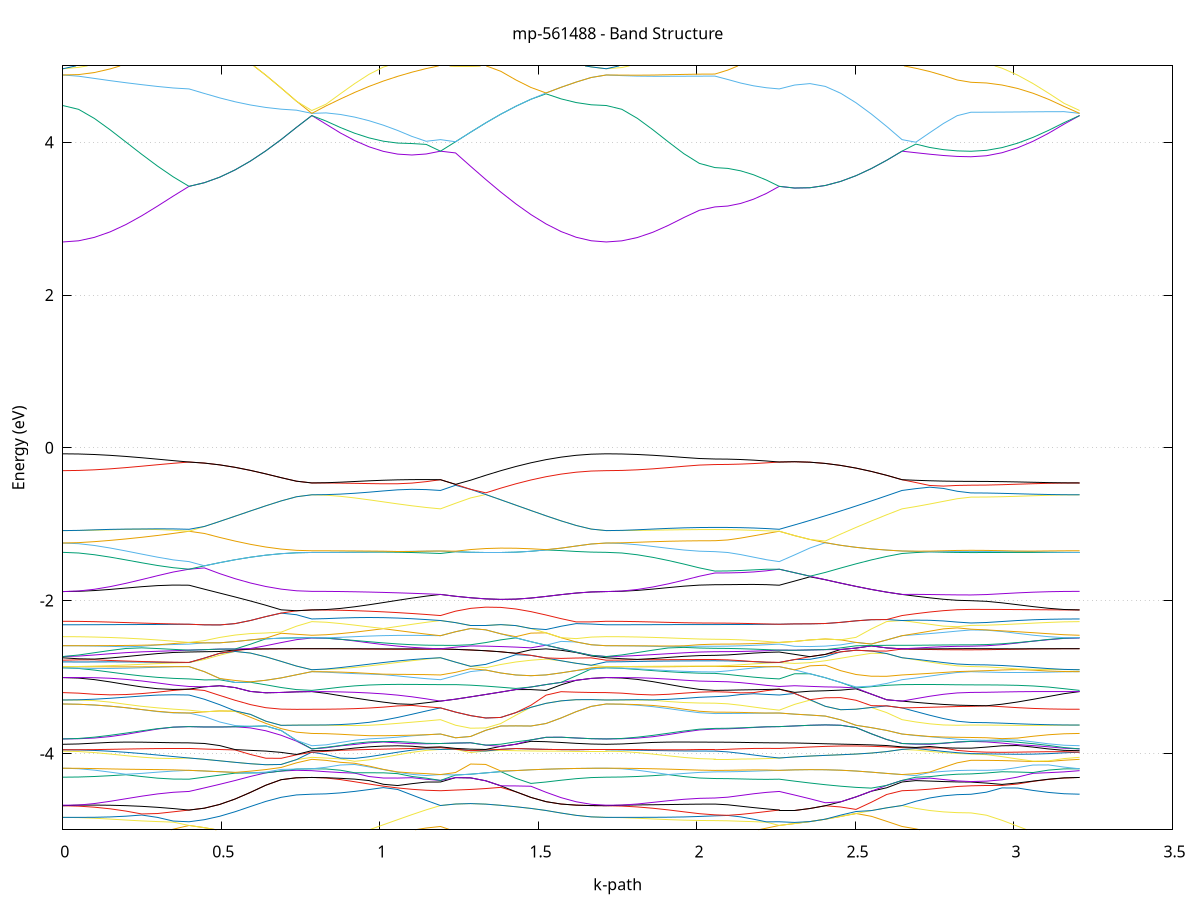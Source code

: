 set title 'mp-561488 - Band Structure'
set xlabel 'k-path'
set ylabel 'Energy (eV)'
set grid y
set yrange [-5:5]
set terminal png size 800,600
set output 'mp-561488_bands_gnuplot.png'
plot '-' using 1:2 with lines notitle, '-' using 1:2 with lines notitle, '-' using 1:2 with lines notitle, '-' using 1:2 with lines notitle, '-' using 1:2 with lines notitle, '-' using 1:2 with lines notitle, '-' using 1:2 with lines notitle, '-' using 1:2 with lines notitle, '-' using 1:2 with lines notitle, '-' using 1:2 with lines notitle, '-' using 1:2 with lines notitle, '-' using 1:2 with lines notitle, '-' using 1:2 with lines notitle, '-' using 1:2 with lines notitle, '-' using 1:2 with lines notitle, '-' using 1:2 with lines notitle, '-' using 1:2 with lines notitle, '-' using 1:2 with lines notitle, '-' using 1:2 with lines notitle, '-' using 1:2 with lines notitle, '-' using 1:2 with lines notitle, '-' using 1:2 with lines notitle, '-' using 1:2 with lines notitle, '-' using 1:2 with lines notitle, '-' using 1:2 with lines notitle, '-' using 1:2 with lines notitle, '-' using 1:2 with lines notitle, '-' using 1:2 with lines notitle, '-' using 1:2 with lines notitle, '-' using 1:2 with lines notitle, '-' using 1:2 with lines notitle, '-' using 1:2 with lines notitle, '-' using 1:2 with lines notitle, '-' using 1:2 with lines notitle, '-' using 1:2 with lines notitle, '-' using 1:2 with lines notitle, '-' using 1:2 with lines notitle, '-' using 1:2 with lines notitle, '-' using 1:2 with lines notitle, '-' using 1:2 with lines notitle, '-' using 1:2 with lines notitle, '-' using 1:2 with lines notitle, '-' using 1:2 with lines notitle, '-' using 1:2 with lines notitle, '-' using 1:2 with lines notitle, '-' using 1:2 with lines notitle, '-' using 1:2 with lines notitle, '-' using 1:2 with lines notitle, '-' using 1:2 with lines notitle, '-' using 1:2 with lines notitle, '-' using 1:2 with lines notitle, '-' using 1:2 with lines notitle, '-' using 1:2 with lines notitle, '-' using 1:2 with lines notitle, '-' using 1:2 with lines notitle, '-' using 1:2 with lines notitle, '-' using 1:2 with lines notitle, '-' using 1:2 with lines notitle, '-' using 1:2 with lines notitle, '-' using 1:2 with lines notitle, '-' using 1:2 with lines notitle, '-' using 1:2 with lines notitle, '-' using 1:2 with lines notitle, '-' using 1:2 with lines notitle, '-' using 1:2 with lines notitle, '-' using 1:2 with lines notitle, '-' using 1:2 with lines notitle, '-' using 1:2 with lines notitle, '-' using 1:2 with lines notitle, '-' using 1:2 with lines notitle, '-' using 1:2 with lines notitle, '-' using 1:2 with lines notitle, '-' using 1:2 with lines notitle, '-' using 1:2 with lines notitle, '-' using 1:2 with lines notitle, '-' using 1:2 with lines notitle, '-' using 1:2 with lines notitle, '-' using 1:2 with lines notitle, '-' using 1:2 with lines notitle, '-' using 1:2 with lines notitle, '-' using 1:2 with lines notitle, '-' using 1:2 with lines notitle, '-' using 1:2 with lines notitle, '-' using 1:2 with lines notitle, '-' using 1:2 with lines notitle, '-' using 1:2 with lines notitle, '-' using 1:2 with lines notitle, '-' using 1:2 with lines notitle, '-' using 1:2 with lines notitle, '-' using 1:2 with lines notitle, '-' using 1:2 with lines notitle, '-' using 1:2 with lines notitle, '-' using 1:2 with lines notitle, '-' using 1:2 with lines notitle, '-' using 1:2 with lines notitle, '-' using 1:2 with lines notitle, '-' using 1:2 with lines notitle, '-' using 1:2 with lines notitle, '-' using 1:2 with lines notitle, '-' using 1:2 with lines notitle, '-' using 1:2 with lines notitle, '-' using 1:2 with lines notitle, '-' using 1:2 with lines notitle, '-' using 1:2 with lines notitle, '-' using 1:2 with lines notitle, '-' using 1:2 with lines notitle, '-' using 1:2 with lines notitle, '-' using 1:2 with lines notitle, '-' using 1:2 with lines notitle, '-' using 1:2 with lines notitle, '-' using 1:2 with lines notitle, '-' using 1:2 with lines notitle, '-' using 1:2 with lines notitle, '-' using 1:2 with lines notitle, '-' using 1:2 with lines notitle, '-' using 1:2 with lines notitle, '-' using 1:2 with lines notitle, '-' using 1:2 with lines notitle, '-' using 1:2 with lines notitle, '-' using 1:2 with lines notitle, '-' using 1:2 with lines notitle, '-' using 1:2 with lines notitle, '-' using 1:2 with lines notitle, '-' using 1:2 with lines notitle, '-' using 1:2 with lines notitle, '-' using 1:2 with lines notitle, '-' using 1:2 with lines notitle, '-' using 1:2 with lines notitle, '-' using 1:2 with lines notitle, '-' using 1:2 with lines notitle, '-' using 1:2 with lines notitle, '-' using 1:2 with lines notitle, '-' using 1:2 with lines notitle, '-' using 1:2 with lines notitle, '-' using 1:2 with lines notitle, '-' using 1:2 with lines notitle, '-' using 1:2 with lines notitle, '-' using 1:2 with lines notitle, '-' using 1:2 with lines notitle, '-' using 1:2 with lines notitle, '-' using 1:2 with lines notitle, '-' using 1:2 with lines notitle, '-' using 1:2 with lines notitle, '-' using 1:2 with lines notitle, '-' using 1:2 with lines notitle, '-' using 1:2 with lines notitle, '-' using 1:2 with lines notitle, '-' using 1:2 with lines notitle, '-' using 1:2 with lines notitle, '-' using 1:2 with lines notitle, '-' using 1:2 with lines notitle, '-' using 1:2 with lines notitle, '-' using 1:2 with lines notitle, '-' using 1:2 with lines notitle, '-' using 1:2 with lines notitle, '-' using 1:2 with lines notitle, '-' using 1:2 with lines notitle, '-' using 1:2 with lines notitle, '-' using 1:2 with lines notitle, '-' using 1:2 with lines notitle, '-' using 1:2 with lines notitle, '-' using 1:2 with lines notitle, '-' using 1:2 with lines notitle, '-' using 1:2 with lines notitle, '-' using 1:2 with lines notitle, '-' using 1:2 with lines notitle, '-' using 1:2 with lines notitle, '-' using 1:2 with lines notitle, '-' using 1:2 with lines notitle, '-' using 1:2 with lines notitle, '-' using 1:2 with lines notitle, '-' using 1:2 with lines notitle, '-' using 1:2 with lines notitle, '-' using 1:2 with lines notitle, '-' using 1:2 with lines notitle, '-' using 1:2 with lines notitle, '-' using 1:2 with lines notitle, '-' using 1:2 with lines notitle, '-' using 1:2 with lines notitle, '-' using 1:2 with lines notitle, '-' using 1:2 with lines notitle, '-' using 1:2 with lines notitle, '-' using 1:2 with lines notitle, '-' using 1:2 with lines notitle
0.000000 -21.219173
0.049773 -21.216173
0.099546 -21.207173
0.149319 -21.192473
0.199093 -21.172573
0.248866 -21.148173
0.298639 -21.120273
0.348412 -21.090373
0.398185 -21.060273
0.398185 -21.060273
0.446589 -21.054373
0.494993 -21.043573
0.543397 -21.028573
0.591800 -21.010673
0.640204 -20.991573
0.688608 -20.973873
0.737012 -20.960873
0.785415 -20.955973
0.785415 -20.955973
0.830506 -20.956373
0.875598 -20.957273
0.920689 -20.957973
0.965780 -20.957573
1.010871 -20.954973
1.055962 -20.949573
1.101054 -20.940773
1.146145 -20.928073
1.191236 -20.911473
1.191236 -20.911473
1.238776 -20.947973
1.286316 -20.993973
1.333856 -21.037373
1.381396 -21.077473
1.428935 -21.113473
1.476475 -21.144873
1.524015 -21.171173
1.571555 -21.191973
1.619095 -21.207073
1.666635 -21.216173
1.714175 -21.219173
1.714175 -21.219173
1.763118 -21.216273
1.812062 -21.207573
1.861006 -21.193373
1.909950 -21.174373
1.958893 -21.152173
2.007837 -21.130973
2.056781 -21.120873
2.056781 -21.120873
2.097363 -21.118473
2.137945 -21.111073
2.178527 -21.098873
2.219109 -21.081873
2.259691 -21.060273
2.259691 -21.060273
2.308095 -21.060773
2.356499 -21.055673
2.404902 -21.044973
2.453306 -21.028573
2.501710 -21.006573
2.550114 -20.979473
2.598517 -20.947573
2.646921 -20.911473
2.646921 -20.911473
2.690424 -20.931973
2.733926 -20.952273
2.777429 -20.967073
2.820931 -20.975973
2.864433 -20.978973
2.864433 -20.978973
2.913377 -20.977973
2.962321 -20.974973
3.011265 -20.970673
3.060208 -20.965573
3.109152 -20.960773
3.158096 -20.957273
3.207039 -20.955973
e
0.000000 -20.666973
0.049773 -20.707673
0.099546 -20.770373
0.149319 -20.832173
0.199093 -20.889873
0.248866 -20.942073
0.298639 -20.988273
0.348412 -21.027773
0.398185 -21.060173
0.398185 -21.060173
0.446589 -21.054373
0.494993 -21.043573
0.543397 -21.028573
0.591800 -21.010673
0.640204 -20.991573
0.688608 -20.973773
0.737012 -20.960773
0.785415 -20.955973
0.785415 -20.955973
0.830506 -20.955573
0.875598 -20.954473
0.920689 -20.952273
0.965780 -20.948773
1.010871 -20.943773
1.055962 -20.936773
1.101054 -20.927573
1.146145 -20.916073
1.191236 -20.911473
1.191236 -20.911473
1.238776 -20.872573
1.286316 -20.831273
1.333856 -20.788673
1.381396 -20.746273
1.428935 -20.705673
1.476475 -20.668973
1.524015 -20.637973
1.571555 -20.639573
1.619095 -20.654773
1.666635 -20.663873
1.714175 -20.666973
1.714175 -20.666973
1.763118 -20.706973
1.812062 -20.768673
1.861006 -20.829573
1.909950 -20.885873
1.958893 -20.935173
2.007837 -20.972873
2.056781 -20.988473
2.056781 -20.988473
2.097363 -20.991973
2.137945 -21.002373
2.178527 -21.018273
2.219109 -21.038073
2.259691 -21.060173
2.259691 -21.060173
2.308095 -21.060773
2.356499 -21.055673
2.404902 -21.044973
2.453306 -21.028473
2.501710 -21.006573
2.550114 -20.979473
2.598517 -20.947573
2.646921 -20.911473
2.646921 -20.911473
2.690424 -20.905473
2.733926 -20.905673
2.777429 -20.905773
2.820931 -20.905973
2.864433 -20.905973
2.864433 -20.905973
2.913377 -20.909773
2.962321 -20.919173
3.011265 -20.930473
3.060208 -20.940973
3.109152 -20.949073
3.158096 -20.954273
3.207039 -20.955973
e
0.000000 -20.585173
0.049773 -20.585473
0.099546 -20.585973
0.149319 -20.586773
0.199093 -20.587273
0.248866 -20.587273
0.298639 -20.586373
0.348412 -20.584173
0.398185 -20.581073
0.398185 -20.581073
0.446589 -20.553673
0.494993 -20.526973
0.543397 -20.500873
0.591800 -20.475273
0.640204 -20.488973
0.688608 -20.526373
0.737012 -20.551373
0.785415 -20.560273
0.785415 -20.560273
0.830506 -20.575373
0.875598 -20.609773
0.920689 -20.651073
0.965780 -20.694773
1.010871 -20.739173
1.055962 -20.783373
1.101054 -20.826973
1.146145 -20.869273
1.191236 -20.900473
1.191236 -20.900473
1.238776 -20.872573
1.286316 -20.831273
1.333856 -20.788673
1.381396 -20.746273
1.428935 -20.705673
1.476475 -20.668973
1.524015 -20.637973
1.571555 -20.614073
1.619095 -20.597673
1.666635 -20.588273
1.714175 -20.585173
1.714175 -20.585173
1.763118 -20.585973
1.812062 -20.588073
1.861006 -20.591073
1.909950 -20.594273
1.958893 -20.596973
2.007837 -20.598873
2.056781 -20.599473
2.056781 -20.599473
2.097363 -20.598473
2.137945 -20.595573
2.178527 -20.591373
2.219109 -20.586373
2.259691 -20.581073
2.259691 -20.581073
2.308095 -20.610173
2.356499 -20.641673
2.404902 -20.676673
2.453306 -20.715473
2.501710 -20.758073
2.550114 -20.803873
2.598517 -20.851773
2.646921 -20.900473
2.646921 -20.900473
2.690424 -20.871873
2.733926 -20.830773
2.777429 -20.791273
2.820931 -20.759773
2.864433 -20.747073
2.864433 -20.747073
2.913377 -20.739273
2.962321 -20.718173
3.011265 -20.687773
3.060208 -20.651473
3.109152 -20.612673
3.158096 -20.577073
3.207039 -20.560273
e
0.000000 -20.585173
0.049773 -20.543473
0.099546 -20.478673
0.149319 -20.416373
0.199093 -20.363473
0.248866 -20.321573
0.298639 -20.287673
0.348412 -20.257873
0.398185 -20.229373
0.398185 -20.229373
0.446589 -20.282773
0.494993 -20.337373
0.543397 -20.391473
0.591800 -20.442873
0.640204 -20.488973
0.688608 -20.526373
0.737012 -20.551373
0.785415 -20.560273
0.785415 -20.560273
0.830506 -20.555373
0.875598 -20.541073
0.920689 -20.518473
0.965780 -20.488873
1.010871 -20.454073
1.055962 -20.416273
1.101054 -20.378273
1.146145 -20.345073
1.191236 -20.323873
1.191236 -20.323873
1.238776 -20.379673
1.286316 -20.431473
1.333856 -20.478873
1.381396 -20.521673
1.428935 -20.559273
1.476475 -20.591673
1.524015 -20.618473
1.571555 -20.614073
1.619095 -20.597673
1.666635 -20.588173
1.714175 -20.585173
1.714175 -20.585173
1.763118 -20.543573
1.812062 -20.477673
1.861006 -20.413273
1.909950 -20.360473
1.958893 -20.327273
2.007837 -20.311773
2.056781 -20.307473
2.056781 -20.307473
2.097363 -20.303273
2.137945 -20.291073
2.178527 -20.272473
2.219109 -20.250273
2.259691 -20.229373
2.259691 -20.229373
2.308095 -20.178773
2.356499 -20.140173
2.404902 -20.150373
2.453306 -20.156073
2.501710 -20.155673
2.550114 -20.199873
2.598517 -20.263473
2.646921 -20.323873
2.646921 -20.323873
2.690424 -20.353473
2.733926 -20.394373
2.777429 -20.437873
2.820931 -20.473073
2.864433 -20.487373
2.864433 -20.487373
2.913377 -20.491173
2.962321 -20.501673
3.011265 -20.516573
3.060208 -20.532673
3.109152 -20.546973
3.158096 -20.556773
3.207039 -20.560273
e
0.000000 -20.231473
0.049773 -20.230173
0.099546 -20.226373
0.149319 -20.220273
0.199093 -20.212273
0.248866 -20.203373
0.298639 -20.196073
0.348412 -20.199673
0.398185 -20.229373
0.398185 -20.229373
0.446589 -20.282773
0.494993 -20.337373
0.543397 -20.391473
0.591800 -20.442873
0.640204 -20.451373
0.688608 -20.430773
0.737012 -20.416173
0.785415 -20.410873
0.785415 -20.410873
0.830506 -20.394673
0.875598 -20.357273
0.920689 -20.311273
0.965780 -20.261973
1.010871 -20.212873
1.055962 -20.167673
1.101054 -20.132173
1.146145 -20.113973
1.191236 -20.113673
1.191236 -20.113673
1.238776 -20.115573
1.286316 -20.145673
1.333856 -20.173773
1.381396 -20.198273
1.428935 -20.217773
1.476475 -20.231173
1.524015 -20.238073
1.571555 -20.239173
1.619095 -20.236473
1.666635 -20.232973
1.714175 -20.231473
1.714175 -20.231473
1.763118 -20.229873
1.812062 -20.224473
1.861006 -20.211873
1.909950 -20.185573
1.958893 -20.139173
2.007837 -20.100173
2.056781 -20.060273
2.056781 -20.060273
2.097363 -20.078873
2.137945 -20.114773
2.178527 -20.153173
2.219109 -20.191573
2.259691 -20.229373
2.259691 -20.229373
2.308095 -20.178773
2.356499 -20.132473
2.404902 -20.091673
2.453306 -20.065473
2.501710 -20.133673
2.550114 -20.148373
2.598517 -20.134273
2.646921 -20.113673
2.646921 -20.113673
2.690424 -20.107273
2.733926 -20.103573
2.777429 -20.100973
2.820931 -20.098573
2.864433 -20.096173
2.864433 -20.096173
2.913377 -20.122573
2.962321 -20.174573
3.011265 -20.232573
3.060208 -20.290873
3.109152 -20.345673
3.158096 -20.390773
3.207039 -20.410873
e
0.000000 -20.231473
0.049773 -20.226973
0.099546 -20.212473
0.149319 -20.185573
0.199093 -20.143273
0.248866 -20.085873
0.298639 -20.057273
0.348412 -20.102673
0.398185 -20.116573
0.398185 -20.116573
0.446589 -20.108873
0.494993 -20.106773
0.543397 -20.111073
0.591800 -20.121273
0.640204 -20.135173
0.688608 -20.149873
0.737012 -20.161373
0.785415 -20.165773
0.785415 -20.165773
0.830506 -20.164573
0.875598 -20.161273
0.920689 -20.155773
0.965780 -20.148173
1.010871 -20.138873
1.055962 -20.128173
1.101054 -20.116573
1.146145 -20.102773
1.191236 -20.085473
1.191236 -20.085473
1.238776 -20.115573
1.286316 -20.145673
1.333856 -20.173773
1.381396 -20.198273
1.428935 -20.217773
1.476475 -20.231173
1.524015 -20.238073
1.571555 -20.239173
1.619095 -20.236473
1.666635 -20.232973
1.714175 -20.231473
1.714175 -20.231473
1.763118 -20.227273
1.812062 -20.215073
1.861006 -20.195373
1.909950 -20.168973
1.958893 -20.136973
2.007837 -20.076073
2.056781 -20.058773
2.056781 -20.058773
2.097363 -20.068973
2.137945 -20.085073
2.178527 -20.100673
2.219109 -20.112573
2.259691 -20.116573
2.259691 -20.116573
2.308095 -20.127973
2.356499 -20.132473
2.404902 -20.091673
2.453306 -20.058773
2.501710 -20.039073
2.550114 -20.039773
2.598517 -20.058173
2.646921 -20.085473
2.646921 -20.085473
2.690424 -20.097973
2.733926 -20.095573
2.777429 -20.091173
2.820931 -20.093573
2.864433 -20.095973
2.864433 -20.095973
2.913377 -20.110573
2.962321 -20.129473
3.011265 -20.144073
3.060208 -20.154273
3.109152 -20.160873
3.158096 -20.164573
3.207039 -20.165773
e
0.000000 -19.802373
0.049773 -19.813373
0.099546 -19.843473
0.149319 -19.887473
0.199093 -19.940873
0.248866 -19.999373
0.298639 -20.018573
0.348412 -19.949173
0.398185 -19.893273
0.398185 -19.893273
0.446589 -19.890273
0.494993 -19.887373
0.543397 -19.883973
0.591800 -19.880273
0.640204 -19.876573
0.688608 -19.873273
0.737012 -19.871073
0.785415 -19.870273
0.785415 -19.870273
0.830506 -19.875173
0.875598 -19.889473
0.920689 -19.911873
0.965780 -19.940773
1.010871 -19.974073
1.055962 -20.009273
1.101054 -20.043273
1.146145 -20.071173
1.191236 -20.085473
1.191236 -20.085473
1.238776 -20.088073
1.286316 -20.057873
1.333856 -20.024273
1.381396 -19.988273
1.428935 -19.951173
1.476475 -19.914373
1.524015 -19.879573
1.571555 -19.848773
1.619095 -19.824073
1.666635 -19.807973
1.714175 -19.802373
1.714175 -19.802373
1.763118 -19.812973
1.812062 -19.841173
1.861006 -19.880173
1.909950 -19.924473
1.958893 -19.970373
2.007837 -20.015873
2.056781 -20.011973
2.056781 -20.011973
2.097363 -20.001273
2.137945 -19.978973
2.178527 -19.952373
2.219109 -19.923573
2.259691 -19.893273
2.259691 -19.893273
2.308095 -19.897073
2.356499 -19.924873
2.404902 -19.995573
2.453306 -20.058773
2.501710 -20.039073
2.550114 -20.039773
2.598517 -20.058173
2.646921 -20.085473
2.646921 -20.085473
2.690424 -20.086873
2.733926 -20.088873
2.777429 -20.083773
2.820931 -20.068773
2.864433 -20.060673
2.864433 -20.060673
2.913377 -20.040573
2.962321 -20.005673
3.011265 -19.967673
3.060208 -19.930873
3.109152 -19.899473
3.158096 -19.877973
3.207039 -19.870273
e
0.000000 -19.604373
0.049773 -19.616973
0.099546 -19.647773
0.149319 -19.687173
0.199093 -19.729673
0.248866 -19.772473
0.298639 -19.814373
0.348412 -19.854773
0.398185 -19.893273
0.398185 -19.893273
0.446589 -19.890273
0.494993 -19.887373
0.543397 -19.883973
0.591800 -19.880273
0.640204 -19.876573
0.688608 -19.873273
0.737012 -19.871073
0.785415 -19.870273
0.785415 -19.870273
0.830506 -19.873473
0.875598 -19.882573
0.920689 -19.895773
0.965780 -19.910673
1.010871 -19.924173
1.055962 -19.931873
1.101054 -19.927273
1.146145 -19.904573
1.191236 -19.864873
1.191236 -19.864873
1.238776 -19.835073
1.286316 -19.804473
1.333856 -19.774273
1.381396 -19.744873
1.428935 -19.716973
1.476475 -19.691073
1.524015 -19.667573
1.571555 -19.646373
1.619095 -19.627673
1.666635 -19.611973
1.714175 -19.604373
1.714175 -19.604473
1.763118 -19.621973
1.812062 -19.664473
1.861006 -19.720773
1.909950 -19.785673
1.958893 -19.855873
2.007837 -19.929173
2.056781 -19.995873
2.056781 -19.995873
2.097363 -19.976073
2.137945 -19.941673
2.178527 -19.907673
2.219109 -19.883973
2.259691 -19.893273
2.259691 -19.893273
2.308095 -19.897073
2.356499 -19.902673
2.404902 -19.910773
2.453306 -19.919773
2.501710 -19.924073
2.550114 -19.914973
2.598517 -19.892973
2.646921 -19.864873
2.646921 -19.864873
2.690424 -19.899373
2.733926 -19.931473
2.777429 -19.960773
2.820931 -19.984973
2.864433 -19.995973
2.864433 -19.995973
2.913377 -19.975473
2.962321 -19.941773
3.011265 -19.913173
3.060208 -19.892773
3.109152 -19.879673
3.158096 -19.872573
3.207039 -19.870273
e
0.000000 -19.604373
0.049773 -19.616973
0.099546 -19.641473
0.149319 -19.668573
0.199093 -19.696173
0.248866 -19.723773
0.298639 -19.750473
0.348412 -19.773973
0.398185 -19.782773
0.398185 -19.782773
0.446589 -19.712673
0.494993 -19.644073
0.543397 -19.577473
0.591800 -19.513973
0.640204 -19.454573
0.688608 -19.401273
0.737012 -19.404473
0.785415 -19.405873
0.785415 -19.405873
0.830506 -19.423673
0.875598 -19.465273
0.920689 -19.516773
0.965780 -19.572273
1.010871 -19.629773
1.055962 -19.688173
1.101054 -19.747173
1.146145 -19.806273
1.191236 -19.864873
1.191236 -19.864873
1.238776 -19.835073
1.286316 -19.804473
1.333856 -19.774273
1.381396 -19.744873
1.428935 -19.716973
1.476475 -19.691073
1.524015 -19.667573
1.571555 -19.646373
1.619095 -19.627673
1.666635 -19.611973
1.714175 -19.604373
1.714175 -19.604373
1.763118 -19.610973
1.812062 -19.619973
1.861006 -19.625673
1.909950 -19.628873
1.958893 -19.630473
2.007837 -19.631373
2.056781 -19.631573
2.056781 -19.631573
2.097363 -19.651673
2.137945 -19.692873
2.178527 -19.738273
2.219109 -19.776173
2.259691 -19.782773
2.259691 -19.782773
2.308095 -19.853673
2.356499 -19.902673
2.404902 -19.910773
2.453306 -19.919773
2.501710 -19.924073
2.550114 -19.914973
2.598517 -19.892973
2.646921 -19.864873
2.646921 -19.864873
2.690424 -19.804573
2.733926 -19.743173
2.777429 -19.686573
2.820931 -19.643073
2.864433 -19.625673
2.864433 -19.625673
2.913377 -19.618373
2.962321 -19.596873
3.011265 -19.562473
3.060208 -19.518373
3.109152 -19.469973
3.158096 -19.426173
3.207039 -19.405873
e
0.000000 -19.543373
0.049773 -19.535973
0.099546 -19.517673
0.149319 -19.494073
0.199093 -19.468673
0.248866 -19.443873
0.298639 -19.420773
0.348412 -19.399973
0.398185 -19.381773
0.398185 -19.381773
0.446589 -19.380773
0.494993 -19.381173
0.543397 -19.383773
0.591800 -19.388673
0.640204 -19.394673
0.688608 -19.400373
0.737012 -19.404473
0.785415 -19.405873
0.785415 -19.405873
0.830506 -19.402273
0.875598 -19.391873
0.920689 -19.376373
0.965780 -19.357673
1.010871 -19.337573
1.055962 -19.317673
1.101054 -19.299073
1.146145 -19.283373
1.191236 -19.274173
1.191236 -19.274173
1.238776 -19.281873
1.286316 -19.291973
1.333856 -19.304073
1.381396 -19.317773
1.428935 -19.332573
1.476475 -19.375673
1.524015 -19.422273
1.571555 -19.465673
1.619095 -19.503073
1.666635 -19.531373
1.714175 -19.543373
1.714175 -19.543373
1.763118 -19.540273
1.812062 -19.535473
1.861006 -19.531173
1.909950 -19.527473
1.958893 -19.524473
2.007837 -19.522473
2.056781 -19.521773
2.056781 -19.521773
2.097363 -19.503773
2.137945 -19.468673
2.178527 -19.432573
2.219109 -19.401973
2.259691 -19.381773
2.259691 -19.381773
2.308095 -19.382073
2.356499 -19.378873
2.404902 -19.369973
2.453306 -19.353873
2.501710 -19.331073
2.550114 -19.303273
2.598517 -19.273573
2.646921 -19.274173
2.646921 -19.274173
2.690424 -19.286573
2.733926 -19.311673
2.777429 -19.341673
2.820931 -19.369073
2.864433 -19.380973
2.864433 -19.380973
2.913377 -19.381273
2.962321 -19.382273
3.011265 -19.384573
3.060208 -19.388773
3.109152 -19.395573
3.158096 -19.402673
3.207039 -19.405873
e
0.000000 -19.543373
0.049773 -19.530073
0.099546 -19.503573
0.149319 -19.473573
0.199093 -19.442973
0.248866 -19.413973
0.298639 -19.389873
0.348412 -19.376573
0.398185 -19.381773
0.398185 -19.381773
0.446589 -19.380773
0.494993 -19.381073
0.543397 -19.383773
0.591800 -19.388673
0.640204 -19.394673
0.688608 -19.400373
0.737012 -19.358273
0.785415 -19.339173
0.785415 -19.339173
0.830506 -19.337373
0.875598 -19.330973
0.920689 -19.320273
0.965780 -19.307073
1.010871 -19.292673
1.055962 -19.278573
1.101054 -19.265773
1.146145 -19.254973
1.191236 -19.246573
1.191236 -19.246573
1.238776 -19.229173
1.286316 -19.228673
1.333856 -19.248673
1.381396 -19.284473
1.428935 -19.328573
1.476475 -19.375673
1.524015 -19.422273
1.571555 -19.465673
1.619095 -19.503073
1.666635 -19.531373
1.714175 -19.543373
1.714175 -19.543373
1.763118 -19.526973
1.812062 -19.491973
1.861006 -19.451573
1.909950 -19.411873
1.958893 -19.377473
2.007837 -19.353273
2.056781 -19.344373
2.056781 -19.344373
2.097363 -19.346273
2.137945 -19.351573
2.178527 -19.359473
2.219109 -19.369673
2.259691 -19.381773
2.259691 -19.381773
2.308095 -19.382073
2.356499 -19.378873
2.404902 -19.369973
2.453306 -19.353873
2.501710 -19.331073
2.550114 -19.303273
2.598517 -19.273573
2.646921 -19.246573
2.646921 -19.246573
2.690424 -19.242073
2.733926 -19.232673
2.777429 -19.224173
2.820931 -19.218373
2.864433 -19.216373
2.864433 -19.216373
2.913377 -19.231773
2.962321 -19.257573
3.011265 -19.284373
3.060208 -19.308473
3.109152 -19.326273
3.158096 -19.336173
3.207039 -19.339173
e
0.000000 -19.400373
0.049773 -19.391773
0.099546 -19.371173
0.149319 -19.347273
0.199093 -19.324873
0.248866 -19.306773
0.298639 -19.293673
0.348412 -19.286173
0.398185 -19.283673
0.398185 -19.283673
0.446589 -19.277373
0.494993 -19.264073
0.543397 -19.243173
0.591800 -19.215173
0.640204 -19.186573
0.688608 -19.205973
0.737012 -19.227373
0.785415 -19.239173
0.785415 -19.239173
0.830506 -19.223073
0.875598 -19.188473
0.920689 -19.151873
0.965780 -19.138373
1.010871 -19.158073
1.055962 -19.179073
1.101054 -19.201373
1.146145 -19.224773
1.191236 -19.246573
1.191236 -19.246573
1.238776 -19.229173
1.286316 -19.228673
1.333856 -19.248673
1.381396 -19.284473
1.428935 -19.328573
1.476475 -19.347973
1.524015 -19.363273
1.571555 -19.377473
1.619095 -19.389473
1.666635 -19.397473
1.714175 -19.400373
1.714175 -19.400373
1.763118 -19.391973
1.812062 -19.372173
1.861006 -19.349273
1.909950 -19.328173
1.958893 -19.311173
2.007837 -19.299973
2.056781 -19.295973
2.056781 -19.295973
2.097363 -19.294773
2.137945 -19.291873
2.178527 -19.288373
2.219109 -19.285373
2.259691 -19.283673
2.259691 -19.283673
2.308095 -19.284373
2.356499 -19.281373
2.404902 -19.276473
2.453306 -19.271773
2.501710 -19.268273
2.550114 -19.267273
2.598517 -19.269173
2.646921 -19.246573
2.646921 -19.246573
2.690424 -19.228173
2.733926 -19.212073
2.777429 -19.198773
2.820931 -19.189373
2.864433 -19.185973
2.864433 -19.185973
2.913377 -19.172673
2.962321 -19.152973
3.011265 -19.134373
3.060208 -19.139973
3.109152 -19.180373
3.158096 -19.220173
3.207039 -19.239173
e
0.000000 -19.095873
0.049773 -19.094873
0.099546 -19.092273
0.149319 -19.089773
0.199093 -19.088973
0.248866 -19.089673
0.298639 -19.108773
0.348412 -19.130773
0.398185 -19.139773
0.398185 -19.139773
0.446589 -19.145473
0.494993 -19.152073
0.543397 -19.160473
0.591800 -19.171573
0.640204 -19.181373
0.688608 -19.142973
0.737012 -19.101473
0.785415 -19.084073
0.785415 -19.084073
0.830506 -19.089673
0.875598 -19.103173
0.920689 -19.119873
0.965780 -19.122873
1.010871 -19.105773
1.055962 -19.096073
1.101054 -19.089573
1.146145 -19.085773
1.191236 -19.085573
1.191236 -19.085573
1.238776 -19.076973
1.286316 -19.068273
1.333856 -19.059773
1.381396 -19.051673
1.428935 -19.044073
1.476475 -19.054673
1.524015 -19.068173
1.571555 -19.079573
1.619095 -19.088373
1.666635 -19.093973
1.714175 -19.095873
1.714175 -19.095873
1.763118 -19.094873
1.812062 -19.092373
1.861006 -19.090073
1.909950 -19.091273
1.958893 -19.097273
2.007837 -19.104173
2.056781 -19.107073
2.056781 -19.107073
2.097363 -19.107773
2.137945 -19.111773
2.178527 -19.122173
2.219109 -19.133973
2.259691 -19.139773
2.259691 -19.139773
2.308095 -19.134473
2.356499 -19.128973
2.404902 -19.123173
2.453306 -19.116773
2.501710 -19.109873
2.550114 -19.102173
2.598517 -19.094073
2.646921 -19.085573
2.646921 -19.085573
2.690424 -19.083873
2.733926 -19.085073
2.777429 -19.088273
2.820931 -19.091773
2.864433 -19.093273
2.864433 -19.093273
2.913377 -19.094473
2.962321 -19.099273
3.011265 -19.111873
3.060208 -19.117573
3.109152 -19.102673
3.158096 -19.090273
3.207039 -19.084073
e
0.000000 -19.020373
0.049773 -19.022473
0.099546 -19.028973
0.149319 -19.040273
0.199093 -19.057773
0.248866 -19.082073
0.298639 -19.089573
0.348412 -19.086573
0.398185 -19.079873
0.398185 -19.079873
0.446589 -19.087173
0.494993 -19.091573
0.543397 -19.093073
0.591800 -19.091973
0.640204 -19.089573
0.688608 -19.086873
0.737012 -19.084873
0.785415 -19.084073
0.785415 -19.084073
0.830506 -19.083273
0.875598 -19.080273
0.920689 -19.073273
0.965780 -19.058273
1.010871 -19.033673
1.055962 -19.014873
1.101054 -19.009273
1.146145 -19.007873
1.191236 -19.008873
1.191236 -19.008873
1.238776 -19.008673
1.286316 -19.019573
1.333856 -19.024273
1.381396 -19.024773
1.428935 -19.040073
1.476475 -19.037273
1.524015 -19.031373
1.571555 -19.026673
1.619095 -19.023173
1.666635 -19.021073
1.714175 -19.020373
1.714175 -19.020373
1.763118 -19.022473
1.812062 -19.028773
1.861006 -19.037773
1.909950 -19.045073
1.958893 -19.050673
2.007837 -19.066973
2.056781 -19.073273
2.056781 -19.073273
2.097363 -19.077673
2.137945 -19.085373
2.178527 -19.087673
2.219109 -19.084973
2.259691 -19.079873
2.259691 -19.079873
2.308095 -19.070673
2.356499 -19.060473
2.404902 -19.050273
2.453306 -19.040573
2.501710 -19.031773
2.550114 -19.023573
2.598517 -19.015773
2.646921 -19.008873
2.646921 -19.008873
2.690424 -19.007973
2.733926 -19.007673
2.777429 -19.007673
2.820931 -19.008673
2.864433 -19.009373
2.864433 -19.009373
2.913377 -19.014673
2.962321 -19.025873
3.011265 -19.050873
3.060208 -19.069373
3.109152 -19.078473
3.158096 -19.082773
3.207039 -19.084073
e
0.000000 -18.948373
0.049773 -18.959473
0.099546 -18.979773
0.149319 -19.002473
0.199093 -19.023873
0.248866 -19.041473
0.298639 -19.056073
0.348412 -19.068873
0.398185 -19.079873
0.398185 -19.079873
0.446589 -19.087173
0.494993 -19.091573
0.543397 -19.093073
0.591800 -19.091973
0.640204 -19.089573
0.688608 -19.086873
0.737012 -19.084873
0.785415 -19.061173
0.785415 -19.061173
0.830506 -19.062973
0.875598 -19.059373
0.920689 -19.051273
0.965780 -19.039873
1.010871 -19.026573
1.055962 -19.006373
1.101054 -19.000573
1.146145 -19.006473
1.191236 -19.008873
1.191236 -19.008873
1.238776 -19.008673
1.286316 -19.019573
1.333856 -19.024273
1.381396 -19.020673
1.428935 -19.012673
1.476475 -19.002773
1.524015 -18.991573
1.571555 -18.979473
1.619095 -18.966873
1.666635 -18.954973
1.714175 -18.948373
1.714175 -18.948373
1.763118 -18.960373
1.812062 -18.981373
1.861006 -19.004773
1.909950 -19.028673
1.958893 -19.047073
2.007837 -19.045973
2.056781 -19.045173
2.056781 -19.045173
2.097363 -19.046973
2.137945 -19.052373
2.178527 -19.060573
2.219109 -19.070273
2.259691 -19.079873
2.259691 -19.079873
2.308095 -19.070673
2.356499 -19.060473
2.404902 -19.050273
2.453306 -19.040573
2.501710 -19.031773
2.550114 -19.023573
2.598517 -19.015773
2.646921 -19.008873
2.646921 -19.008873
2.690424 -19.005373
2.733926 -19.001073
2.777429 -18.997373
2.820931 -18.999073
2.864433 -18.999973
2.864433 -18.999973
2.913377 -19.005673
2.962321 -19.023873
3.011265 -19.035673
3.060208 -19.044373
3.109152 -19.050473
3.158096 -19.055773
3.207039 -19.061173
e
0.000000 -18.948273
0.049773 -18.958873
0.099546 -18.972973
0.149319 -18.982373
0.199093 -18.984373
0.248866 -18.978773
0.298639 -18.968073
0.348412 -18.954873
0.398185 -18.941073
0.398185 -18.941073
0.446589 -18.945973
0.494993 -18.949973
0.543397 -18.953173
0.591800 -18.955673
0.640204 -18.957573
0.688608 -18.970073
0.737012 -19.013973
0.785415 -19.055073
0.785415 -19.055073
0.830506 -19.047173
0.875598 -19.035973
0.920689 -19.025573
0.965780 -19.016473
1.010871 -19.008373
1.055962 -18.998873
1.101054 -18.984873
1.146145 -18.970573
1.191236 -18.962273
1.191236 -18.962273
1.238776 -18.977973
1.286316 -18.993573
1.333856 -19.009173
1.381396 -19.020573
1.428935 -19.012673
1.476475 -19.002773
1.524015 -18.991573
1.571555 -18.979473
1.619095 -18.966873
1.666635 -18.954973
1.714175 -18.948273
1.714175 -18.948273
1.763118 -18.957473
1.812062 -18.970573
1.861006 -18.980373
1.909950 -18.986873
1.958893 -18.991173
2.007837 -18.993773
2.056781 -18.994673
2.056781 -18.994673
2.097363 -18.989773
2.137945 -18.978573
2.178527 -18.965273
2.219109 -18.952373
2.259691 -18.941073
2.259691 -18.941073
2.308095 -18.935073
2.356499 -18.928173
2.404902 -18.920473
2.453306 -18.912473
2.501710 -18.913273
2.550114 -18.929873
2.598517 -18.946273
2.646921 -18.962273
2.646921 -18.962273
2.690424 -18.972573
2.733926 -18.985273
2.777429 -18.994673
2.820931 -18.996573
2.864433 -18.997673
2.864433 -18.997673
2.913377 -19.003973
2.962321 -19.014973
3.011265 -19.024973
3.060208 -19.035273
3.109152 -19.045873
3.158096 -19.053973
3.207039 -19.055073
e
0.000000 -18.926173
0.049773 -18.918973
0.099546 -18.909973
0.149319 -18.904973
0.199093 -18.904473
0.248866 -18.908373
0.298639 -18.916073
0.348412 -18.927273
0.398185 -18.941073
0.398185 -18.941073
0.446589 -18.945973
0.494993 -18.949973
0.543397 -18.953173
0.591800 -18.955673
0.640204 -18.957573
0.688608 -18.958873
0.737012 -18.959673
0.785415 -18.959973
0.785415 -18.959973
0.830506 -18.960973
0.875598 -18.963873
0.920689 -18.968673
0.965780 -18.975173
1.010871 -18.982973
1.055962 -18.990973
1.101054 -18.980073
1.146145 -18.961873
1.191236 -18.950073
1.191236 -18.950073
1.238776 -18.970673
1.286316 -18.964873
1.333856 -18.945473
1.381396 -18.920373
1.428935 -18.897473
1.476475 -18.888873
1.524015 -18.891873
1.571555 -18.899573
1.619095 -18.909573
1.666635 -18.920073
1.714175 -18.926173
1.714175 -18.926173
1.763118 -18.916973
1.812062 -18.903773
1.861006 -18.892773
1.909950 -18.884473
1.958893 -18.878673
2.007837 -18.875273
2.056781 -18.874173
2.056781 -18.874173
2.097363 -18.887073
2.137945 -18.901173
2.178527 -18.914973
2.219109 -18.928373
2.259691 -18.941073
2.259691 -18.941073
2.308095 -18.935073
2.356499 -18.928173
2.404902 -18.920473
2.453306 -18.912473
2.501710 -18.905573
2.550114 -18.903673
2.598517 -18.918773
2.646921 -18.950073
2.646921 -18.950073
2.690424 -18.961973
2.733926 -18.975173
2.777429 -18.985673
2.820931 -18.990673
2.864433 -18.990973
2.864433 -18.990973
2.913377 -18.985873
2.962321 -18.978673
3.011265 -18.972273
3.060208 -18.967073
3.109152 -18.963173
3.158096 -18.960773
3.207039 -18.959973
e
0.000000 -18.926173
0.049773 -18.914473
0.099546 -18.896373
0.149319 -18.878873
0.199093 -18.863673
0.248866 -18.851373
0.298639 -18.842273
0.348412 -18.836273
0.398185 -18.833373
0.398185 -18.833373
0.446589 -18.822973
0.494993 -18.823573
0.543397 -18.847173
0.591800 -18.884973
0.640204 -18.926773
0.688608 -18.958873
0.737012 -18.959673
0.785415 -18.959973
0.785415 -18.959973
0.830506 -18.959873
0.875598 -18.959573
0.920689 -18.958973
0.965780 -18.957973
1.010871 -18.956773
1.055962 -18.955473
1.101054 -18.954073
1.146145 -18.952773
1.191236 -18.950073
1.191236 -18.950073
1.238776 -18.970673
1.286316 -18.964873
1.333856 -18.945473
1.381396 -18.920373
1.428935 -18.897473
1.476475 -18.888873
1.524015 -18.891873
1.571555 -18.899573
1.619095 -18.909573
1.666635 -18.920073
1.714175 -18.926173
1.714175 -18.926173
1.763118 -18.916873
1.812062 -18.903173
1.861006 -18.891373
1.909950 -18.882573
1.958893 -18.876773
2.007837 -18.873573
2.056781 -18.872573
2.056781 -18.872573
2.097363 -18.860873
2.137945 -18.850473
2.178527 -18.842373
2.219109 -18.836773
2.259691 -18.833373
2.259691 -18.833373
2.308095 -18.847373
2.356499 -18.863073
2.404902 -18.879573
2.453306 -18.896473
2.501710 -18.905573
2.550114 -18.903673
2.598517 -18.918773
2.646921 -18.950073
2.646921 -18.950073
2.690424 -18.959573
2.733926 -18.964973
2.777429 -18.970173
2.820931 -18.974373
2.864433 -18.976073
2.864433 -18.976073
2.913377 -18.974573
2.962321 -18.970273
3.011265 -18.966073
3.060208 -18.963073
3.109152 -18.961273
3.158096 -18.960273
3.207039 -18.959973
e
0.000000 -18.687773
0.049773 -18.687573
0.099546 -18.687173
0.149319 -18.686573
0.199093 -18.685773
0.248866 -18.685373
0.298639 -18.685973
0.348412 -18.688073
0.398185 -18.692173
0.398185 -18.692173
0.446589 -18.732273
0.494993 -18.762373
0.543397 -18.770873
0.591800 -18.766973
0.640204 -18.778173
0.688608 -18.806973
0.737012 -18.825173
0.785415 -18.831373
0.785415 -18.831373
0.830506 -18.833073
0.875598 -18.837673
0.920689 -18.844573
0.965780 -18.852573
1.010871 -18.860573
1.055962 -18.867173
1.101054 -18.870673
1.146145 -18.869573
1.191236 -18.863673
1.191236 -18.863673
1.238776 -18.861573
1.286316 -18.859373
1.333856 -18.857873
1.381396 -18.856173
1.428935 -18.848973
1.476475 -18.826373
1.524015 -18.792973
1.571555 -18.757073
1.619095 -18.723573
1.666635 -18.697873
1.714175 -18.687773
1.714175 -18.687773
1.763118 -18.686973
1.812062 -18.684573
1.861006 -18.681173
1.909950 -18.677173
1.958893 -18.673373
2.007837 -18.670673
2.056781 -18.669673
2.056781 -18.669673
2.097363 -18.670773
2.137945 -18.673773
2.178527 -18.678573
2.219109 -18.684773
2.259691 -18.692173
2.259691 -18.692173
2.308095 -18.648773
2.356499 -18.646273
2.404902 -18.696273
2.453306 -18.745873
2.501710 -18.793873
2.550114 -18.836373
2.598517 -18.860373
2.646921 -18.863673
2.646921 -18.863673
2.690424 -18.869073
2.733926 -18.871973
2.777429 -18.873073
2.820931 -18.873273
2.864433 -18.873273
2.864433 -18.873273
2.913377 -18.872673
2.962321 -18.868473
3.011265 -18.860073
3.060208 -18.849773
3.109152 -18.840373
3.158096 -18.833773
3.207039 -18.831373
e
0.000000 -18.687773
0.049773 -18.684873
0.099546 -18.676473
0.149319 -18.662973
0.199093 -18.645073
0.248866 -18.623573
0.298639 -18.599373
0.348412 -18.573373
0.398185 -18.547073
0.398185 -18.547073
0.446589 -18.597073
0.494993 -18.648673
0.543397 -18.697073
0.591800 -18.740873
0.640204 -18.761373
0.688608 -18.756573
0.737012 -18.753573
0.785415 -18.752573
0.785415 -18.752573
0.830506 -18.754473
0.875598 -18.760073
0.920689 -18.769473
0.965780 -18.782173
1.010871 -18.797873
1.055962 -18.815573
1.101054 -18.834273
1.146145 -18.851473
1.191236 -18.863673
1.191236 -18.863673
1.238776 -18.861573
1.286316 -18.859373
1.333856 -18.857873
1.381396 -18.856173
1.428935 -18.848973
1.476475 -18.826373
1.524015 -18.792973
1.571555 -18.757073
1.619095 -18.723573
1.666635 -18.697873
1.714175 -18.687773
1.714175 -18.687773
1.763118 -18.685373
1.812062 -18.678273
1.861006 -18.666773
1.909950 -18.651373
1.958893 -18.633173
2.007837 -18.613873
2.056781 -18.601573
2.056781 -18.601573
2.097363 -18.598973
2.137945 -18.591473
2.178527 -18.579773
2.219109 -18.564673
2.259691 -18.547073
2.259691 -18.547073
2.308095 -18.596373
2.356499 -18.646273
2.404902 -18.696273
2.453306 -18.745873
2.501710 -18.793873
2.550114 -18.836373
2.598517 -18.860373
2.646921 -18.863673
2.646921 -18.863673
2.690424 -18.853573
2.733926 -18.842473
2.777429 -18.833373
2.820931 -18.827573
2.864433 -18.825673
2.864433 -18.825673
2.913377 -18.818873
2.962321 -18.803773
3.011265 -18.787273
3.060208 -18.772673
3.109152 -18.761673
3.158096 -18.754873
3.207039 -18.752573
e
0.000000 -18.466973
0.049773 -18.469873
0.099546 -18.478073
0.149319 -18.489873
0.199093 -18.503473
0.248866 -18.517273
0.298639 -18.529573
0.348412 -18.539673
0.398185 -18.547073
0.398185 -18.547073
0.446589 -18.498573
0.494993 -18.451673
0.543397 -18.406773
0.591800 -18.365073
0.640204 -18.328173
0.688608 -18.298173
0.737012 -18.277973
0.785415 -18.270773
0.785415 -18.270773
0.830506 -18.271673
0.875598 -18.274673
0.920689 -18.279473
0.965780 -18.286073
1.010871 -18.294273
1.055962 -18.303773
1.101054 -18.313973
1.146145 -18.324173
1.191236 -18.333473
1.191236 -18.333473
1.238776 -18.294473
1.286316 -18.258473
1.333856 -18.225773
1.381396 -18.214473
1.428935 -18.257973
1.476475 -18.302473
1.524015 -18.346873
1.571555 -18.389473
1.619095 -18.427473
1.666635 -18.455873
1.714175 -18.466973
1.714175 -18.466973
1.763118 -18.470673
1.812062 -18.481273
1.861006 -18.497273
1.909950 -18.516773
1.958893 -18.538073
2.007837 -18.559373
2.056781 -18.572373
2.056781 -18.572373
2.097363 -18.571273
2.137945 -18.567973
2.178527 -18.562573
2.219109 -18.555173
2.259691 -18.547073
2.259691 -18.547073
2.308095 -18.596373
2.356499 -18.603873
2.404902 -18.558073
2.453306 -18.511873
2.501710 -18.465573
2.550114 -18.420073
2.598517 -18.375773
2.646921 -18.333473
2.646921 -18.333473
2.690424 -18.317573
2.733926 -18.300773
2.777429 -18.284173
2.820931 -18.270573
2.864433 -18.264873
2.864433 -18.264873
2.913377 -18.265073
2.962321 -18.265973
3.011265 -18.267173
3.060208 -18.268573
3.109152 -18.269673
3.158096 -18.270473
3.207039 -18.270773
e
0.000000 -18.466973
0.049773 -18.468473
0.099546 -18.472773
0.149319 -18.479773
0.199093 -18.489173
0.248866 -18.500673
0.298639 -18.513873
0.348412 -18.528473
0.398185 -18.543373
0.398185 -18.543373
0.446589 -18.498573
0.494993 -18.451573
0.543397 -18.406773
0.591800 -18.365073
0.640204 -18.328173
0.688608 -18.298173
0.737012 -18.277973
0.785415 -18.270773
0.785415 -18.270773
0.830506 -18.267173
0.875598 -18.256773
0.920689 -18.240273
0.965780 -18.218873
1.010871 -18.193573
1.055962 -18.165973
1.101054 -18.137973
1.146145 -18.115173
1.191236 -18.114373
1.191236 -18.114373
1.238776 -18.096773
1.286316 -18.133273
1.333856 -18.172673
1.381396 -18.214473
1.428935 -18.257973
1.476475 -18.302473
1.524015 -18.346873
1.571555 -18.389473
1.619095 -18.427473
1.666635 -18.455873
1.714175 -18.466973
1.714175 -18.466973
1.763118 -18.467873
1.812062 -18.470273
1.861006 -18.473973
1.909950 -18.478173
1.958893 -18.482173
2.007837 -18.484973
2.056781 -18.485973
2.056781 -18.485973
2.097363 -18.488673
2.137945 -18.496473
2.178527 -18.508873
2.219109 -18.525173
2.259691 -18.543373
2.259691 -18.543373
2.308095 -18.488473
2.356499 -18.432973
2.404902 -18.377473
2.453306 -18.322373
2.501710 -18.268173
2.550114 -18.215073
2.598517 -18.163673
2.646921 -18.114373
2.646921 -18.114373
2.690424 -18.101873
2.733926 -18.116173
2.777429 -18.139573
2.820931 -18.157673
2.864433 -18.164873
2.864433 -18.164873
2.913377 -18.174973
2.962321 -18.196073
3.011265 -18.218873
3.060208 -18.239773
3.109152 -18.256373
3.158096 -18.267073
3.207039 -18.270773
e
0.000000 -18.103173
0.049773 -18.098473
0.099546 -18.084973
0.149319 -18.064673
0.199093 -18.040073
0.248866 -18.013273
0.298639 -17.986473
0.348412 -17.961473
0.398185 -17.939573
0.398185 -17.939573
0.446589 -17.942673
0.494993 -17.949573
0.543397 -17.959573
0.591800 -17.972173
0.640204 -17.986073
0.688608 -17.999473
0.737012 -18.009473
0.785415 -18.013273
0.785415 -18.013273
0.830506 -18.014573
0.875598 -18.018573
0.920689 -18.024973
0.965780 -18.033673
1.010871 -18.044273
1.055962 -18.056373
1.101054 -18.068673
1.146145 -18.076473
1.191236 -18.063673
1.191236 -18.063673
1.238776 -18.096773
1.286316 -18.133273
1.333856 -18.172673
1.381396 -18.196773
1.428935 -18.171673
1.476475 -18.150573
1.524015 -18.133373
1.571555 -18.120073
1.619095 -18.110673
1.666635 -18.105073
1.714175 -18.103173
1.714175 -18.103173
1.763118 -18.098473
1.812062 -18.085273
1.861006 -18.065573
1.909950 -18.041873
1.958893 -18.017373
2.007837 -17.996673
2.056781 -17.987673
2.056781 -17.987673
2.097363 -17.985373
2.137945 -17.978573
2.178527 -17.968173
2.219109 -17.954773
2.259691 -17.939573
2.259691 -17.939573
2.308095 -17.940373
2.356499 -17.945273
2.404902 -17.954473
2.453306 -17.967873
2.501710 -17.985573
2.550114 -18.007473
2.598517 -18.033573
2.646921 -18.063673
2.646921 -18.063673
2.690424 -18.090173
2.733926 -18.098073
2.777429 -18.097773
2.820931 -18.098173
2.864433 -18.098373
2.864433 -18.098373
2.913377 -18.089173
2.962321 -18.070873
3.011265 -18.051973
3.060208 -18.035773
3.109152 -18.023473
3.158096 -18.015873
3.207039 -18.013273
e
0.000000 -17.820173
0.049773 -17.822673
0.099546 -17.830073
0.149319 -17.841973
0.199093 -17.857773
0.248866 -17.876473
0.298639 -17.897173
0.348412 -17.918573
0.398185 -17.939573
0.398185 -17.939573
0.446589 -17.942673
0.494993 -17.949573
0.543397 -17.959573
0.591800 -17.972173
0.640204 -17.986073
0.688608 -17.999473
0.737012 -18.009473
0.785415 -18.013273
0.785415 -18.013273
0.830506 -18.014073
0.875598 -18.016573
0.920689 -18.020373
0.965780 -18.025573
1.010871 -18.031673
1.055962 -18.038573
1.101054 -18.046173
1.146145 -18.054573
1.191236 -18.063673
1.191236 -18.063673
1.238776 -18.068373
1.286316 -18.025073
1.333856 -17.984873
1.381396 -17.948373
1.428935 -17.915673
1.476475 -17.887273
1.524015 -17.863573
1.571555 -17.844773
1.619095 -17.831173
1.666635 -17.822973
1.714175 -17.820173
1.714175 -17.820173
1.763118 -17.822573
1.812062 -17.829773
1.861006 -17.841273
1.909950 -17.856373
1.958893 -17.873673
2.007837 -17.889573
2.056781 -17.896973
2.056781 -17.896973
2.097363 -17.898773
2.137945 -17.904073
2.178527 -17.912773
2.219109 -17.924673
2.259691 -17.939573
2.259691 -17.939573
2.308095 -17.940373
2.356499 -17.945273
2.404902 -17.954473
2.453306 -17.967873
2.501710 -17.985573
2.550114 -18.007473
2.598517 -18.033573
2.646921 -18.063673
2.646921 -18.063673
2.690424 -18.057073
2.733926 -18.045273
2.777429 -18.033973
2.820931 -18.026473
2.864433 -18.023873
2.864433 -18.023873
2.913377 -18.023273
2.962321 -18.021773
3.011265 -18.019673
3.060208 -18.017273
3.109152 -18.015273
3.158096 -18.013773
3.207039 -18.013273
e
0.000000 -10.576673
0.049773 -10.569573
0.099546 -10.548673
0.149319 -10.514473
0.199093 -10.468473
0.248866 -10.412273
0.298639 -10.348373
0.348412 -10.280173
0.398185 -10.212573
0.398185 -10.212573
0.446589 -10.187073
0.494993 -10.153273
0.543397 -10.111573
0.591800 -10.063073
0.640204 -10.045573
0.688608 -10.078973
0.737012 -10.099173
0.785415 -10.105973
0.785415 -10.105973
0.830506 -10.106073
0.875598 -10.106273
0.920689 -10.106073
0.965780 -10.105373
1.010871 -10.104573
1.055962 -10.110773
1.101054 -10.130673
1.146145 -10.139773
1.191236 -10.138273
1.191236 -10.138273
1.238776 -10.102373
1.286316 -10.106373
1.333856 -10.198873
1.381396 -10.283073
1.428935 -10.358173
1.476475 -10.423273
1.524015 -10.477673
1.571555 -10.520573
1.619095 -10.551673
1.666635 -10.570373
1.714175 -10.576673
1.714175 -10.576673
1.763118 -10.569873
1.812062 -10.549573
1.861006 -10.516873
1.909950 -10.473673
1.958893 -10.423773
2.007837 -10.376673
2.056781 -10.354573
2.056781 -10.354573
2.097363 -10.348573
2.137945 -10.330873
2.178527 -10.301873
2.219109 -10.262173
2.259691 -10.212573
2.259691 -10.212573
2.308095 -10.229673
2.356499 -10.238273
2.404902 -10.238873
2.453306 -10.231673
2.501710 -10.217373
2.550114 -10.196573
2.598517 -10.170073
2.646921 -10.138273
2.646921 -10.138273
2.690424 -10.135973
2.733926 -10.130373
2.777429 -10.122473
2.820931 -10.114273
2.864433 -10.110473
2.864433 -10.110473
2.913377 -10.110873
2.962321 -10.111373
3.011265 -10.110973
3.060208 -10.109573
3.109152 -10.107873
3.158096 -10.106473
3.207039 -10.105973
e
0.000000 -9.569773
0.049773 -9.619573
0.099546 -9.707673
0.149319 -9.801873
0.199093 -9.895773
0.248866 -9.986173
0.298639 -10.070573
0.348412 -10.146673
0.398185 -10.212573
0.398185 -10.212573
0.446589 -10.187073
0.494993 -10.153173
0.543397 -10.111573
0.591800 -10.063073
0.640204 -10.009873
0.688608 -9.956273
0.737012 -9.911873
0.785415 -9.893373
0.785415 -9.893373
0.830506 -9.909273
0.875598 -9.948073
0.920689 -9.995173
0.965780 -10.041073
1.010871 -10.080473
1.055962 -10.105273
1.101054 -10.109973
1.146145 -10.120773
1.191236 -10.138273
1.191236 -10.138273
1.238776 -10.102373
1.286316 -10.061673
1.333856 -10.015773
1.381396 -9.964073
1.428935 -9.906173
1.476475 -9.841573
1.524015 -9.770173
1.571555 -9.692273
1.619095 -9.608373
1.666635 -9.565373
1.714175 -9.569773
1.714175 -9.569773
1.763118 -9.619673
1.812062 -9.709473
1.861006 -9.806073
1.909950 -9.901573
1.958893 -9.989873
2.007837 -10.060473
2.056781 -10.090473
2.056781 -10.090473
2.097363 -10.095273
2.137945 -10.109873
2.178527 -10.134773
2.219109 -10.169573
2.259691 -10.212573
2.259691 -10.212573
2.308095 -10.229673
2.356499 -10.238273
2.404902 -10.238773
2.453306 -10.231673
2.501710 -10.217273
2.550114 -10.196573
2.598517 -10.170073
2.646921 -10.138273
2.646921 -10.138273
2.690424 -10.113473
2.733926 -10.090673
2.777429 -10.072273
2.820931 -10.060273
2.864433 -10.056073
2.864433 -10.056073
2.913377 -10.049373
2.962321 -10.030673
3.011265 -10.002673
3.060208 -9.968573
3.109152 -9.933273
3.158096 -9.904773
3.207039 -9.893373
e
0.000000 -9.439373
0.049773 -9.474173
0.099546 -9.517173
0.149319 -9.558273
0.199093 -9.596773
0.248866 -9.632173
0.298639 -9.663373
0.348412 -9.688773
0.398185 -9.705273
0.398185 -9.705273
0.446589 -9.792773
0.494993 -9.871973
0.543397 -9.941273
0.591800 -9.999373
0.640204 -10.009873
0.688608 -9.956273
0.737012 -9.911873
0.785415 -9.893373
0.785415 -9.893373
0.830506 -9.896173
0.875598 -9.903973
0.920689 -9.914573
0.965780 -9.925573
1.010871 -9.934373
1.055962 -9.938273
1.101054 -9.934473
1.146145 -9.921773
1.191236 -9.901573
1.191236 -9.901573
1.238776 -10.006873
1.286316 -10.061673
1.333856 -10.015773
1.381396 -9.964073
1.428935 -9.906173
1.476475 -9.841573
1.524015 -9.770173
1.571555 -9.692273
1.619095 -9.608373
1.666635 -9.519773
1.714175 -9.439373
1.714175 -9.439373
1.763118 -9.461273
1.812062 -9.485573
1.861006 -9.504073
1.909950 -9.517273
1.958893 -9.525873
2.007837 -9.530773
2.056781 -9.532373
2.056781 -9.532373
2.097363 -9.561673
2.137945 -9.609273
2.178527 -9.651473
2.219109 -9.683573
2.259691 -9.705273
2.259691 -9.705273
2.308095 -9.612473
2.356499 -9.521173
2.404902 -9.455773
2.453306 -9.475573
2.501710 -9.566273
2.550114 -9.676473
2.598517 -9.789973
2.646921 -9.901573
2.646921 -9.901573
2.690424 -9.940573
2.733926 -9.974973
2.777429 -10.003573
2.820931 -10.024073
2.864433 -10.031973
2.864433 -10.031973
2.913377 -10.026873
2.962321 -10.011973
3.011265 -9.988573
3.060208 -9.959173
3.109152 -9.928273
3.158096 -9.903273
3.207039 -9.893373
e
0.000000 -9.439373
0.049773 -9.421973
0.099546 -9.401373
0.149319 -9.371273
0.199093 -9.331373
0.248866 -9.283273
0.298639 -9.228973
0.348412 -9.171173
0.398185 -9.112373
0.398185 -9.112373
0.446589 -9.068473
0.494993 -9.114373
0.543397 -9.176173
0.591800 -9.243873
0.640204 -9.337873
0.688608 -9.422873
0.737012 -9.486973
0.785415 -9.512173
0.785415 -9.512173
0.830506 -9.506873
0.875598 -9.492273
0.920689 -9.471273
0.965780 -9.447873
1.010871 -9.425673
1.055962 -9.407573
1.101054 -9.395373
1.146145 -9.389473
1.191236 -9.388473
1.191236 -9.388473
1.238776 -9.364473
1.286316 -9.325673
1.333856 -9.273973
1.381396 -9.343973
1.428935 -9.405273
1.476475 -9.456573
1.524015 -9.497973
1.571555 -9.529673
1.619095 -9.552073
1.666635 -9.519773
1.714175 -9.439373
1.714175 -9.439373
1.763118 -9.435073
1.812062 -9.432473
1.861006 -9.429873
1.909950 -9.427173
1.958893 -9.424673
2.007837 -9.423073
2.056781 -9.422473
2.056781 -9.422473
2.097363 -9.386673
2.137945 -9.319973
2.178527 -9.246373
2.219109 -9.173973
2.259691 -9.112373
2.259691 -9.112373
2.308095 -9.171873
2.356499 -9.231773
2.404902 -9.286373
2.453306 -9.332473
2.501710 -9.367573
2.550114 -9.389673
2.598517 -9.396973
2.646921 -9.388473
2.646921 -9.388473
2.690424 -9.382473
2.733926 -9.381073
2.777429 -9.381873
2.820931 -9.383073
2.864433 -9.383573
2.864433 -9.383573
2.913377 -9.386173
2.962321 -9.394573
3.011265 -9.410573
3.060208 -9.436373
3.109152 -9.469673
3.158096 -9.499773
3.207039 -9.512173
e
0.000000 -9.412373
0.049773 -9.376473
0.099546 -9.325173
0.149319 -9.272773
0.199093 -9.219273
0.248866 -9.166873
0.298639 -9.120173
0.348412 -9.093373
0.398185 -9.112373
0.398185 -9.112373
0.446589 -9.068373
0.494993 -9.079273
0.543397 -9.151073
0.591800 -9.243873
0.640204 -9.337873
0.688608 -9.422873
0.737012 -9.486973
0.785415 -9.512173
0.785415 -9.512173
0.830506 -9.494773
0.875598 -9.454273
0.920689 -9.414773
0.965780 -9.392073
1.010871 -9.382373
1.055962 -9.379173
1.101054 -9.379673
1.146145 -9.382973
1.191236 -9.388473
1.191236 -9.388473
1.238776 -9.364473
1.286316 -9.325673
1.333856 -9.273973
1.381396 -9.213073
1.428935 -9.149873
1.476475 -9.100173
1.524015 -9.097373
1.571555 -9.153273
1.619095 -9.237473
1.666635 -9.330173
1.714175 -9.412373
1.714175 -9.412373
1.763118 -9.382173
1.812062 -9.333073
1.861006 -9.274173
1.909950 -9.206873
1.958893 -9.133573
2.007837 -9.062573
2.056781 -9.025173
2.056781 -9.025173
2.097363 -9.030073
2.137945 -9.042873
2.178527 -9.061173
2.219109 -9.084273
2.259691 -9.112373
2.259691 -9.112373
2.308095 -9.171873
2.356499 -9.231773
2.404902 -9.286373
2.453306 -9.332473
2.501710 -9.367573
2.550114 -9.389673
2.598517 -9.396973
2.646921 -9.388473
2.646921 -9.388473
2.690424 -9.381273
2.733926 -9.365973
2.777429 -9.343373
2.820931 -9.316673
2.864433 -9.300973
2.864433 -9.300973
2.913377 -9.309973
2.962321 -9.335473
3.011265 -9.373873
3.060208 -9.419373
3.109152 -9.464373
3.158096 -9.498873
3.207039 -9.512173
e
0.000000 -9.412373
0.049773 -9.375273
0.099546 -9.298673
0.149319 -9.217573
0.199093 -9.140373
0.248866 -9.070773
0.298639 -9.013473
0.348412 -8.978373
0.398185 -8.973473
0.398185 -8.973473
0.446589 -9.046073
0.494993 -9.079273
0.543397 -9.151073
0.591800 -9.229473
0.640204 -9.272773
0.688608 -9.304673
0.737012 -9.324173
0.785415 -9.330773
0.785415 -9.330773
0.830506 -9.327573
0.875598 -9.315573
0.920689 -9.286473
0.965780 -9.236373
1.010871 -9.176773
1.055962 -9.119773
1.101054 -9.071473
1.146145 -9.034273
1.191236 -9.008473
1.191236 -9.008473
1.238776 -9.103473
1.286316 -9.192273
1.333856 -9.272873
1.381396 -9.213073
1.428935 -9.149773
1.476475 -9.100173
1.524015 -9.097373
1.571555 -9.153273
1.619095 -9.237473
1.666635 -9.330173
1.714175 -9.412373
1.714175 -9.412373
1.763118 -9.369673
1.812062 -9.290373
1.861006 -9.208673
1.909950 -9.131273
1.958893 -9.061173
2.007837 -9.003773
2.056781 -8.977273
2.056781 -8.977273
2.097363 -8.974873
2.137945 -8.969873
2.178527 -8.965773
2.219109 -8.965573
2.259691 -8.973473
2.259691 -8.973473
2.308095 -8.996373
2.356499 -9.103873
2.404902 -9.180873
2.453306 -9.167873
2.501710 -9.079473
2.550114 -8.967173
2.598517 -8.909573
2.646921 -9.008473
2.646921 -9.008473
2.690424 -9.049073
2.733926 -9.095373
2.777429 -9.143573
2.820931 -9.187073
2.864433 -9.208773
2.864433 -9.208773
2.913377 -9.216673
2.962321 -9.238473
3.011265 -9.268073
3.060208 -9.296273
3.109152 -9.316373
3.158096 -9.327373
3.207039 -9.330773
e
0.000000 -8.680173
0.049773 -8.683573
0.099546 -8.694073
0.149319 -8.712173
0.199093 -8.738873
0.248866 -8.776373
0.298639 -8.825073
0.348412 -8.871873
0.398185 -8.882673
0.398185 -8.882673
0.446589 -8.827473
0.494993 -8.846173
0.543397 -8.805173
0.591800 -8.744273
0.640204 -8.683073
0.688608 -8.630873
0.737012 -8.595173
0.785415 -8.582473
0.785415 -8.582473
0.830506 -8.583373
0.875598 -8.586373
0.920689 -8.592373
0.965780 -8.602673
1.010871 -8.619073
1.055962 -8.641973
1.101054 -8.669873
1.146145 -8.699273
1.191236 -8.726373
1.191236 -8.726373
1.238776 -8.608373
1.286316 -8.511773
1.333856 -8.582373
1.381396 -8.660373
1.428935 -8.738973
1.476475 -8.803173
1.524015 -8.822173
1.571555 -8.787873
1.619095 -8.736573
1.666635 -8.695673
1.714175 -8.680173
1.714175 -8.680173
1.763118 -8.684673
1.812062 -8.698073
1.861006 -8.720173
1.909950 -8.750273
1.958893 -8.786573
2.007837 -8.823873
2.056781 -8.843773
2.056781 -8.843773
2.097363 -8.860073
2.137945 -8.875273
2.178527 -8.887273
2.219109 -8.892473
2.259691 -8.882673
2.259691 -8.882673
2.308095 -8.899373
2.356499 -8.828173
2.404902 -8.767673
2.453306 -8.734173
2.501710 -8.750573
2.550114 -8.817273
2.598517 -8.847673
2.646921 -8.726373
2.646921 -8.726373
2.690424 -8.679973
2.733926 -8.633673
2.777429 -8.590973
2.820931 -8.556173
2.864433 -8.539873
2.864433 -8.539873
2.913377 -8.542873
2.962321 -8.550573
3.011265 -8.560273
3.060208 -8.569873
3.109152 -8.577173
3.158096 -8.581173
3.207039 -8.582473
e
0.000000 -8.680073
0.049773 -8.683573
0.099546 -8.693773
0.149319 -8.710173
0.199093 -8.731273
0.248866 -8.754173
0.298639 -8.772973
0.348412 -8.776673
0.398185 -8.755573
0.398185 -8.755573
0.446589 -8.827473
0.494993 -8.846173
0.543397 -8.805173
0.591800 -8.744273
0.640204 -8.683073
0.688608 -8.630873
0.737012 -8.595173
0.785415 -8.582473
0.785415 -8.582473
0.830506 -8.580473
0.875598 -8.574173
0.920689 -8.563273
0.965780 -8.546773
1.010871 -8.523973
1.055962 -8.494773
1.101054 -8.460973
1.146145 -8.428673
1.191236 -8.411773
1.191236 -8.411773
1.238776 -8.453573
1.286316 -8.511773
1.333856 -8.582373
1.381396 -8.660373
1.428935 -8.738973
1.476475 -8.803173
1.524015 -8.822173
1.571555 -8.787873
1.619095 -8.736573
1.666635 -8.695573
1.714175 -8.680073
1.714175 -8.680073
1.763118 -8.681973
1.812062 -8.688073
1.861006 -8.699773
1.909950 -8.721073
1.958893 -8.758273
2.007837 -8.810473
2.056781 -8.843073
2.056781 -8.843073
2.097363 -8.826073
2.137945 -8.808473
2.178527 -8.790973
2.219109 -8.773373
2.259691 -8.755573
2.259691 -8.755573
2.308095 -8.670373
2.356499 -8.587873
2.404902 -8.514573
2.453306 -8.454673
2.501710 -8.411973
2.550114 -8.389573
2.598517 -8.389473
2.646921 -8.411773
2.646921 -8.411773
2.690424 -8.435573
2.733926 -8.463173
2.777429 -8.485373
2.820931 -8.499173
2.864433 -8.503873
2.864433 -8.503873
2.913377 -8.521773
2.962321 -8.542573
3.011265 -8.558573
3.060208 -8.569473
3.109152 -8.576573
3.158096 -8.580973
3.207039 -8.582473
e
0.000000 -7.882273
0.049773 -8.016473
0.099546 -8.156173
0.149319 -8.292673
0.199093 -8.421073
0.248866 -8.535373
0.298639 -8.628573
0.348412 -8.699473
0.398185 -8.755573
0.398185 -8.755573
0.446589 -8.770073
0.494993 -8.661973
0.543397 -8.561273
0.591800 -8.470673
0.640204 -8.393573
0.688608 -8.333973
0.737012 -8.295873
0.785415 -8.282773
0.785415 -8.282773
0.830506 -8.290073
0.875598 -8.310073
0.920689 -8.337573
0.965780 -8.366873
1.010871 -8.392473
1.055962 -8.410473
1.101054 -8.419273
1.146145 -8.419273
1.191236 -8.411773
1.191236 -8.411773
1.238776 -8.453573
1.286316 -8.493673
1.333856 -8.383873
1.381396 -8.280673
1.428935 -8.185773
1.476475 -8.100573
1.524015 -8.026773
1.571555 -7.966073
1.619095 -7.920473
1.666635 -7.891973
1.714175 -7.882273
1.714175 -7.882273
1.763118 -8.014073
1.812062 -8.148773
1.861006 -8.276273
1.909950 -8.388673
1.958893 -8.474273
2.007837 -8.523573
2.056781 -8.538673
2.056781 -8.538673
2.097363 -8.552273
2.137945 -8.589473
2.178527 -8.642073
2.219109 -8.700773
2.259691 -8.755573
2.259691 -8.755573
2.308095 -8.670373
2.356499 -8.587873
2.404902 -8.514573
2.453306 -8.454673
2.501710 -8.411873
2.550114 -8.389473
2.598517 -8.389473
2.646921 -8.411773
2.646921 -8.411773
2.690424 -8.421973
2.733926 -8.435273
2.777429 -8.451473
2.820931 -8.469173
2.864433 -8.479573
2.864433 -8.479573
2.913377 -8.456573
2.962321 -8.421273
3.011265 -8.383473
3.060208 -8.346473
3.109152 -8.314073
3.158096 -8.291173
3.207039 -8.282773
e
0.000000 -7.873573
0.049773 -7.879973
0.099546 -7.894773
0.149319 -7.909473
0.199093 -7.917873
0.248866 -7.916973
0.298639 -7.906973
0.348412 -7.890573
0.398185 -7.874173
0.398185 -7.874173
0.446589 -7.762773
0.494993 -7.659773
0.543397 -7.628073
0.591800 -7.679773
0.640204 -7.729673
0.688608 -7.772573
0.737012 -7.802373
0.785415 -7.813073
0.785415 -7.813073
0.830506 -7.820173
0.875598 -7.840673
0.920689 -7.872573
0.965780 -7.913973
1.010871 -7.962873
1.055962 -8.017273
1.101054 -8.073773
1.146145 -8.125173
1.191236 -8.157273
1.191236 -8.157273
1.238776 -8.080873
1.286316 -8.003373
1.333856 -7.927373
1.381396 -7.854773
1.428935 -7.787473
1.476475 -7.726973
1.524015 -7.689373
1.571555 -7.757773
1.619095 -7.816973
1.666635 -7.858373
1.714175 -7.873573
1.714175 -7.873573
1.763118 -7.882073
1.812062 -7.903273
1.861006 -7.928773
1.909950 -7.952273
1.958893 -7.970473
2.007837 -7.981773
2.056781 -7.985573
2.056781 -7.985573
2.097363 -7.977273
2.137945 -7.955573
2.178527 -7.927173
2.219109 -7.898573
2.259691 -7.874173
2.259691 -7.874173
2.308095 -7.990573
2.356499 -8.106573
2.404902 -8.212873
2.453306 -8.291573
2.501710 -8.317773
2.550114 -8.289473
2.598517 -8.230073
2.646921 -8.157273
2.646921 -8.157273
2.690424 -8.117173
2.733926 -8.066873
2.777429 -8.019873
2.820931 -7.986073
2.864433 -7.973473
2.864433 -7.973473
2.913377 -7.965273
2.962321 -7.942773
3.011265 -7.911073
3.060208 -7.876173
3.109152 -7.844273
3.158096 -7.821473
3.207039 -7.813073
e
0.000000 -7.873473
0.049773 -7.744873
0.099546 -7.623073
0.149319 -7.522773
0.199093 -7.497773
0.248866 -7.488073
0.298639 -7.488373
0.348412 -7.493873
0.398185 -7.496473
0.398185 -7.496473
0.446589 -7.533873
0.494993 -7.578473
0.543397 -7.628073
0.591800 -7.679773
0.640204 -7.729673
0.688608 -7.772573
0.737012 -7.802373
0.785415 -7.813073
0.785415 -7.813073
0.830506 -7.802773
0.875598 -7.773573
0.920689 -7.730273
0.965780 -7.677773
1.010871 -7.620373
1.055962 -7.562073
1.101054 -7.506173
1.146145 -7.455173
1.191236 -7.410073
1.191236 -7.410073
1.238776 -7.404573
1.286316 -7.412173
1.333856 -7.439973
1.381396 -7.487473
1.428935 -7.548873
1.476475 -7.617973
1.524015 -7.689373
1.571555 -7.757773
1.619095 -7.816973
1.666635 -7.858373
1.714175 -7.873473
1.714175 -7.873473
1.763118 -7.745073
1.812062 -7.620373
1.861006 -7.519173
1.909950 -7.500473
1.958893 -7.491473
2.007837 -7.489073
2.056781 -7.488973
2.056781 -7.488973
2.097363 -7.489573
2.137945 -7.491073
2.178527 -7.493073
2.219109 -7.494973
2.259691 -7.496473
2.259691 -7.496473
2.308095 -7.467873
2.356499 -7.448873
2.404902 -7.438373
2.453306 -7.433873
2.501710 -7.431573
2.550114 -7.427473
2.598517 -7.419773
2.646921 -7.410073
2.646921 -7.410073
2.690424 -7.445873
2.733926 -7.480373
2.777429 -7.511173
2.820931 -7.533873
2.864433 -7.542373
2.864433 -7.542373
2.913377 -7.563473
2.962321 -7.612273
3.011265 -7.669273
3.060208 -7.724073
3.109152 -7.770273
3.158096 -7.801773
3.207039 -7.813073
e
0.000000 -7.576373
0.049773 -7.566873
0.099546 -7.543773
0.149319 -7.517773
0.199093 -7.466973
0.248866 -7.459473
0.298639 -7.470573
0.348412 -7.484573
0.398185 -7.496473
0.398185 -7.496473
0.446589 -7.533873
0.494993 -7.578473
0.543397 -7.567673
0.591800 -7.488573
0.640204 -7.424273
0.688608 -7.376373
0.737012 -7.346773
0.785415 -7.336673
0.785415 -7.336673
0.830506 -7.328573
0.875598 -7.305173
0.920689 -7.269073
0.965780 -7.223273
1.010871 -7.170573
1.055962 -7.233373
1.101054 -7.300973
1.146145 -7.360073
1.191236 -7.410073
1.191236 -7.410073
1.238776 -7.404573
1.286316 -7.412173
1.333856 -7.439973
1.381396 -7.487473
1.428935 -7.548873
1.476475 -7.617973
1.524015 -7.674873
1.571555 -7.632773
1.619095 -7.601773
1.666635 -7.582773
1.714175 -7.576373
1.714175 -7.576373
1.763118 -7.567073
1.812062 -7.544373
1.861006 -7.507973
1.909950 -7.412273
1.958893 -7.341973
2.007837 -7.339673
2.056781 -7.338373
2.056781 -7.338373
2.097363 -7.369573
2.137945 -7.414073
2.178527 -7.452073
2.219109 -7.479873
2.259691 -7.496473
2.259691 -7.496473
2.308095 -7.467873
2.356499 -7.448873
2.404902 -7.438373
2.453306 -7.433873
2.501710 -7.431573
2.550114 -7.427473
2.598517 -7.419773
2.646921 -7.410073
2.646921 -7.410073
2.690424 -7.367173
2.733926 -7.325273
2.777429 -7.286273
2.820931 -7.254673
2.864433 -7.241173
2.864433 -7.241173
2.913377 -7.216073
2.962321 -7.155973
3.011265 -7.204373
3.060208 -7.254073
3.109152 -7.296873
3.158096 -7.326173
3.207039 -7.336673
e
0.000000 -7.312473
0.049773 -7.315973
0.099546 -7.323773
0.149319 -7.325173
0.199093 -7.295673
0.248866 -7.228873
0.298639 -7.152373
0.348412 -7.080373
0.398185 -7.019973
0.398185 -7.019973
0.446589 -7.008673
0.494993 -6.991073
0.543397 -6.968073
0.591800 -6.976373
0.640204 -7.014373
0.688608 -7.047673
0.737012 -7.070773
0.785415 -7.078973
0.785415 -7.078973
0.830506 -7.078973
0.875598 -7.078073
0.920689 -7.074673
0.965780 -7.079273
1.010871 -7.158473
1.055962 -7.113673
1.101054 -7.055673
1.146145 -6.999273
1.191236 -6.947673
1.191236 -6.947673
1.238776 -6.974173
1.286316 -7.019173
1.333856 -7.065773
1.381396 -7.112073
1.428935 -7.156673
1.476475 -7.198173
1.524015 -7.235373
1.571555 -7.266973
1.619095 -7.291373
1.666635 -7.307073
1.714175 -7.312473
1.714175 -7.312473
1.763118 -7.316073
1.812062 -7.325173
1.861006 -7.335273
1.909950 -7.341473
1.958893 -7.337573
2.007837 -7.288773
2.056781 -7.271473
2.056781 -7.271473
2.097363 -7.235873
2.137945 -7.178473
2.178527 -7.120273
2.219109 -7.066273
2.259691 -7.019973
2.259691 -7.019973
2.308095 -7.024373
2.356499 -7.021373
2.404902 -7.011473
2.453306 -6.996173
2.501710 -6.978073
2.550114 -6.960373
2.598517 -6.947773
2.646921 -6.947673
2.646921 -6.947673
2.690424 -6.991273
2.733926 -7.030873
2.777429 -7.065873
2.820931 -7.093873
2.864433 -7.106073
2.864433 -7.106073
2.913377 -7.119473
2.962321 -7.155473
3.011265 -7.080373
3.060208 -7.078373
3.109152 -7.079773
3.158096 -7.079373
3.207039 -7.078973
e
0.000000 -6.877373
0.049773 -6.882273
0.099546 -6.894073
0.149319 -6.907673
0.199093 -6.920173
0.248866 -6.932873
0.298639 -6.950173
0.348412 -6.978073
0.398185 -7.019973
0.398185 -7.019973
0.446589 -7.008673
0.494993 -6.991073
0.543397 -6.968073
0.591800 -6.940373
0.640204 -6.909173
0.688608 -6.875873
0.737012 -6.844973
0.785415 -6.829773
0.785415 -6.829773
0.830506 -6.859673
0.875598 -6.923373
0.920689 -6.999273
0.965780 -7.066373
1.010871 -7.050973
1.055962 -7.026373
1.101054 -6.992573
1.146145 -6.955073
1.191236 -6.947673
1.191236 -6.947673
1.238776 -6.962473
1.286316 -6.975673
1.333856 -6.971073
1.381396 -6.947273
1.428935 -6.911573
1.476475 -6.878073
1.524015 -6.869373
1.571555 -6.871473
1.619095 -6.874473
1.666635 -6.876573
1.714175 -6.877373
1.714175 -6.877373
1.763118 -6.882073
1.812062 -6.894873
1.861006 -6.913573
1.909950 -6.935173
1.958893 -6.956573
2.007837 -6.973573
2.056781 -6.980273
2.056781 -6.980273
2.097363 -6.978973
2.137945 -6.976273
2.178527 -6.976973
2.219109 -6.989473
2.259691 -7.019973
2.259691 -7.019973
2.308095 -7.024373
2.356499 -7.021373
2.404902 -7.011473
2.453306 -6.996173
2.501710 -6.978073
2.550114 -6.960373
2.598517 -6.947773
2.646921 -6.947673
2.646921 -6.947673
2.690424 -6.954973
2.733926 -6.982573
2.777429 -7.007573
2.820931 -7.024773
2.864433 -7.030873
2.864433 -7.030873
2.913377 -7.042373
2.962321 -7.060873
3.011265 -7.072873
3.060208 -7.000873
3.109152 -6.924573
3.158096 -6.860173
3.207039 -6.829773
e
0.000000 -6.877373
0.049773 -6.872973
0.099546 -6.862473
0.149319 -6.851873
0.199093 -6.846073
0.248866 -6.846773
0.298639 -6.853173
0.348412 -6.862873
0.398185 -6.869573
0.398185 -6.869573
0.446589 -6.885073
0.494993 -6.908373
0.543397 -6.939573
0.591800 -6.940373
0.640204 -6.909073
0.688608 -6.875873
0.737012 -6.844973
0.785415 -6.829773
0.785415 -6.829773
0.830506 -6.832173
0.875598 -6.838473
0.920689 -6.846673
0.965780 -6.856073
1.010871 -6.866273
1.055962 -6.877473
1.101054 -6.890273
1.146145 -6.910073
1.191236 -6.933273
1.191236 -6.933273
1.238776 -6.962473
1.286316 -6.975673
1.333856 -6.971073
1.381396 -6.947273
1.428935 -6.911573
1.476475 -6.878073
1.524015 -6.869373
1.571555 -6.871373
1.619095 -6.874473
1.666635 -6.876573
1.714175 -6.877373
1.714175 -6.877373
1.763118 -6.873273
1.812062 -6.860973
1.861006 -6.841373
1.909950 -6.816473
1.958893 -6.790373
2.007837 -6.769873
2.056781 -6.761973
2.056781 -6.761973
2.097363 -6.775073
2.137945 -6.804673
2.178527 -6.836973
2.219109 -6.860773
2.259691 -6.869573
2.259691 -6.869573
2.308095 -6.859973
2.356499 -6.854273
2.404902 -6.851373
2.453306 -6.851973
2.501710 -6.858273
2.550114 -6.873173
2.598517 -6.898473
2.646921 -6.933273
2.646921 -6.933273
2.690424 -6.924573
2.733926 -6.941173
2.777429 -6.966173
2.820931 -6.983373
2.864433 -6.989373
2.864433 -6.989373
2.913377 -6.978573
2.962321 -6.953073
3.011265 -6.921373
3.060208 -6.888973
3.109152 -6.859873
3.158096 -6.838273
3.207039 -6.829773
e
0.000000 -6.727973
0.049773 -6.724173
0.099546 -6.712073
0.149319 -6.690173
0.199093 -6.659773
0.248866 -6.625873
0.298639 -6.595673
0.348412 -6.575173
0.398185 -6.567973
0.398185 -6.567973
0.446589 -6.571273
0.494993 -6.573373
0.543397 -6.572573
0.591800 -6.596473
0.640204 -6.634873
0.688608 -6.674073
0.737012 -6.708873
0.785415 -6.725473
0.785415 -6.725473
0.830506 -6.719473
0.875598 -6.712573
0.920689 -6.715573
0.965780 -6.724573
1.010871 -6.738673
1.055962 -6.763473
1.101054 -6.811673
1.146145 -6.844273
1.191236 -6.831873
1.191236 -6.831873
1.238776 -6.848773
1.286316 -6.851173
1.333856 -6.850173
1.381396 -6.849773
1.428935 -6.849973
1.476475 -6.844073
1.524015 -6.814573
1.571555 -6.779673
1.619095 -6.751673
1.666635 -6.733973
1.714175 -6.727973
1.714175 -6.727973
1.763118 -6.723973
1.812062 -6.712973
1.861006 -6.696873
1.909950 -6.677873
1.958893 -6.659473
2.007837 -6.645673
2.056781 -6.640573
2.056781 -6.640573
2.097363 -6.630373
2.137945 -6.608773
2.178527 -6.587173
2.219109 -6.572573
2.259691 -6.567973
2.259691 -6.567973
2.308095 -6.566373
2.356499 -6.568473
2.404902 -6.574773
2.453306 -6.616373
2.501710 -6.673673
2.550114 -6.734173
2.598517 -6.790673
2.646921 -6.831873
2.646921 -6.831873
2.690424 -6.857873
2.733926 -6.846073
2.777429 -6.826173
2.820931 -6.812573
2.864433 -6.807873
2.864433 -6.807873
2.913377 -6.787673
2.962321 -6.741573
3.011265 -6.692273
3.060208 -6.697473
3.109152 -6.705773
3.158096 -6.718273
3.207039 -6.725473
e
0.000000 -6.727873
0.049773 -6.721273
0.099546 -6.703773
0.149319 -6.678973
0.199093 -6.648973
0.248866 -6.614873
0.298639 -6.577873
0.348412 -6.540073
0.398185 -6.504873
0.398185 -6.504873
0.446589 -6.522273
0.494993 -6.546873
0.543397 -6.568673
0.591800 -6.596373
0.640204 -6.634873
0.688608 -6.674073
0.737012 -6.708873
0.785415 -6.725373
0.785415 -6.725373
0.830506 -6.717773
0.875598 -6.703373
0.920689 -6.681673
0.965780 -6.671873
1.010871 -6.712973
1.055962 -6.757473
1.101054 -6.780273
1.146145 -6.805673
1.191236 -6.831873
1.191236 -6.831873
1.238776 -6.848773
1.286316 -6.851173
1.333856 -6.850173
1.381396 -6.849773
1.428935 -6.849973
1.476475 -6.843973
1.524015 -6.814573
1.571555 -6.779673
1.619095 -6.751673
1.666635 -6.733973
1.714175 -6.727873
1.714175 -6.727873
1.763118 -6.721573
1.812062 -6.703573
1.861006 -6.676973
1.909950 -6.645073
1.958893 -6.610973
2.007837 -6.579473
2.056781 -6.564073
2.056781 -6.564073
2.097363 -6.561973
2.137945 -6.555673
2.178527 -6.544873
2.219109 -6.527973
2.259691 -6.504873
2.259691 -6.504873
2.308095 -6.510473
2.356499 -6.531473
2.404902 -6.567573
2.453306 -6.616373
2.501710 -6.673673
2.550114 -6.734173
2.598517 -6.790673
2.646921 -6.831873
2.646921 -6.831873
2.690424 -6.804573
2.733926 -6.767873
2.777429 -6.729473
2.820931 -6.695373
2.864433 -6.678373
2.864433 -6.678373
2.913377 -6.679873
2.962321 -6.683973
3.011265 -6.690073
3.060208 -6.682473
3.109152 -6.701173
3.158096 -6.716673
3.207039 -6.725373
e
0.000000 -6.259273
0.049773 -6.275673
0.099546 -6.312573
0.149319 -6.354273
0.199093 -6.395373
0.248866 -6.432873
0.298639 -6.463873
0.348412 -6.485373
0.398185 -6.504873
0.398185 -6.504873
0.446589 -6.513273
0.494993 -6.533073
0.543397 -6.561673
0.591800 -6.588773
0.640204 -6.605373
0.688608 -6.618473
0.737012 -6.626973
0.785415 -6.629873
0.785415 -6.629873
0.830506 -6.615373
0.875598 -6.580573
0.920689 -6.611873
0.965780 -6.639473
1.010871 -6.621373
1.055962 -6.598073
1.101054 -6.579173
1.146145 -6.567973
1.191236 -6.566773
1.191236 -6.566773
1.238776 -6.541673
1.286316 -6.510573
1.333856 -6.475473
1.381396 -6.438173
1.428935 -6.400173
1.476475 -6.363073
1.524015 -6.328673
1.571555 -6.298673
1.619095 -6.275073
1.666635 -6.259973
1.714175 -6.259273
1.714175 -6.259273
1.763118 -6.274673
1.812062 -6.308973
1.861006 -6.346373
1.909950 -6.381673
1.958893 -6.412973
2.007837 -6.440173
2.056781 -6.454373
2.056781 -6.454373
2.097363 -6.457573
2.137945 -6.466473
2.178527 -6.478273
2.219109 -6.489473
2.259691 -6.504873
2.259691 -6.504873
2.308095 -6.510473
2.356499 -6.531473
2.404902 -6.567573
2.453306 -6.583473
2.501710 -6.590773
2.550114 -6.592073
2.598517 -6.584273
2.646921 -6.566773
2.646921 -6.566773
2.690424 -6.563173
2.733926 -6.568673
2.777429 -6.582673
2.820931 -6.601773
2.864433 -6.613773
2.864433 -6.613773
2.913377 -6.618173
2.962321 -6.630173
3.011265 -6.643673
3.060208 -6.623573
3.109152 -6.584873
3.158096 -6.612473
3.207039 -6.629873
e
0.000000 -6.258273
0.049773 -6.261373
0.099546 -6.279973
0.149319 -6.309073
0.199093 -6.345673
0.248866 -6.386773
0.298639 -6.429073
0.348412 -6.469373
0.398185 -6.495373
0.398185 -6.495373
0.446589 -6.513273
0.494993 -6.533073
0.543397 -6.561673
0.591800 -6.567473
0.640204 -6.560973
0.688608 -6.554473
0.737012 -6.549773
0.785415 -6.548073
0.785415 -6.548073
0.830506 -6.555873
0.875598 -6.576873
0.920689 -6.535273
0.965780 -6.489873
1.010871 -6.444373
1.055962 -6.398473
1.101054 -6.352373
1.146145 -6.309373
1.191236 -6.291473
1.191236 -6.291473
1.238776 -6.275873
1.286316 -6.261473
1.333856 -6.247773
1.381396 -6.235873
1.428935 -6.240173
1.476475 -6.245073
1.524015 -6.249973
1.571555 -6.253973
1.619095 -6.256673
1.666635 -6.257973
1.714175 -6.258273
1.714175 -6.258273
1.763118 -6.260773
1.812062 -6.278173
1.861006 -6.305573
1.909950 -6.339973
1.958893 -6.376273
2.007837 -6.404473
2.056781 -6.414673
2.056781 -6.414673
2.097363 -6.420973
2.137945 -6.436073
2.178527 -6.455473
2.219109 -6.477973
2.259691 -6.495373
2.259691 -6.495373
2.308095 -6.466573
2.356499 -6.436873
2.404902 -6.407373
2.453306 -6.379073
2.501710 -6.353073
2.550114 -6.329773
2.598517 -6.309373
2.646921 -6.291473
2.646921 -6.291473
2.690424 -6.293073
2.733926 -6.299473
2.777429 -6.305073
2.820931 -6.308773
2.864433 -6.309973
2.864433 -6.309973
2.913377 -6.358873
2.962321 -6.413473
3.011265 -6.467173
3.060208 -6.519973
3.109152 -6.570373
3.158096 -6.557573
3.207039 -6.548073
e
0.000000 -6.258273
0.049773 -6.257773
0.099546 -6.256473
0.149319 -6.252973
0.199093 -6.245973
0.248866 -6.233573
0.298639 -6.214373
0.348412 -6.188573
0.398185 -6.159173
0.398185 -6.159173
0.446589 -6.132573
0.494993 -6.103973
0.543397 -6.075373
0.591800 -6.049673
0.640204 -6.029973
0.688608 -6.016973
0.737012 -6.009973
0.785415 -6.007873
0.785415 -6.007873
0.830506 -6.017573
0.875598 -6.042373
0.920689 -6.075073
0.965780 -6.111173
1.010871 -6.147673
1.055962 -6.182673
1.101054 -6.214173
1.146145 -6.237673
1.191236 -6.231173
1.191236 -6.231173
1.238776 -6.230573
1.286316 -6.231073
1.333856 -6.232773
1.381396 -6.235873
1.428935 -6.240173
1.476475 -6.245073
1.524015 -6.249973
1.571555 -6.253973
1.619095 -6.256673
1.666635 -6.257973
1.714175 -6.258273
1.714175 -6.258273
1.763118 -6.258973
1.812062 -6.261173
1.861006 -6.264773
1.909950 -6.269773
1.958893 -6.275273
2.007837 -6.279673
2.056781 -6.281473
2.056781 -6.281473
2.097363 -6.272173
2.137945 -6.248973
2.178527 -6.219073
2.219109 -6.187673
2.259691 -6.159173
2.259691 -6.159173
2.308095 -6.182973
2.356499 -6.202873
2.404902 -6.217573
2.453306 -6.226673
2.501710 -6.231073
2.550114 -6.232373
2.598517 -6.232073
2.646921 -6.231173
2.646921 -6.231173
2.690424 -6.255473
2.733926 -6.273873
2.777429 -6.286173
2.820931 -6.293073
2.864433 -6.295273
2.864433 -6.295273
2.913377 -6.245673
2.962321 -6.189873
3.011265 -6.136273
3.060208 -6.087373
3.109152 -6.046473
3.158096 -6.018173
3.207039 -6.007873
e
0.000000 -6.254573
0.049773 -6.254573
0.099546 -6.241273
0.149319 -6.220573
0.199093 -6.194773
0.248866 -6.167673
0.298639 -6.146673
0.348412 -6.143173
0.398185 -6.159173
0.398185 -6.159173
0.446589 -6.132573
0.494993 -6.103973
0.543397 -6.075373
0.591800 -6.049673
0.640204 -6.029873
0.688608 -6.016973
0.737012 -6.009973
0.785415 -6.007873
0.785415 -6.007873
0.830506 -6.010773
0.875598 -6.020173
0.920689 -6.036973
0.965780 -6.061273
1.010871 -6.091673
1.055962 -6.126073
1.101054 -6.162373
1.146145 -6.198173
1.191236 -6.231173
1.191236 -6.231173
1.238776 -6.230573
1.286316 -6.231073
1.333856 -6.232773
1.381396 -6.234173
1.428935 -6.221073
1.476475 -6.209973
1.524015 -6.206973
1.571555 -6.220473
1.619095 -6.240073
1.666635 -6.254173
1.714175 -6.254573
1.714175 -6.254573
1.763118 -6.254673
1.812062 -6.241873
1.861006 -6.221873
1.909950 -6.196873
1.958893 -6.170073
2.007837 -6.147273
2.056781 -6.137773
2.056781 -6.137773
2.097363 -6.136773
2.137945 -6.134873
2.178527 -6.136173
2.219109 -6.144673
2.259691 -6.159173
2.259691 -6.159173
2.308095 -6.182973
2.356499 -6.202873
2.404902 -6.217573
2.453306 -6.226673
2.501710 -6.231073
2.550114 -6.232373
2.598517 -6.232073
2.646921 -6.231173
2.646921 -6.231173
2.690424 -6.194673
2.733926 -6.153073
2.777429 -6.115073
2.820931 -6.087173
2.864433 -6.076473
2.864433 -6.076473
2.913377 -6.073873
2.962321 -6.066373
3.011265 -6.054773
3.060208 -6.040373
3.109152 -6.025273
3.158096 -6.012873
3.207039 -6.007873
e
0.000000 -6.133873
0.049773 -6.118073
0.099546 -6.087173
0.149319 -6.058873
0.199093 -6.041473
0.248866 -6.035373
0.298639 -6.032873
0.348412 -6.020473
0.398185 -5.993773
0.398185 -5.993773
0.446589 -5.982173
0.494993 -5.965373
0.543397 -5.945973
0.591800 -5.924773
0.640204 -5.902473
0.688608 -5.881773
0.737012 -5.866973
0.785415 -5.861573
0.785415 -5.861573
0.830506 -5.863173
0.875598 -5.866273
0.920689 -5.867873
0.965780 -5.865673
1.010871 -5.858973
1.055962 -5.847973
1.101054 -5.832473
1.146145 -5.812273
1.191236 -5.787373
1.191236 -5.787373
1.238776 -5.823273
1.286316 -5.884673
1.333856 -5.945973
1.381396 -6.005073
1.428935 -6.059873
1.476475 -6.106873
1.524015 -6.138873
1.571555 -6.146973
1.619095 -6.141973
1.666635 -6.136173
1.714175 -6.133873
1.714175 -6.133873
1.763118 -6.118273
1.812062 -6.086873
1.861006 -6.055473
1.909950 -6.029973
1.958893 -6.011973
2.007837 -6.001573
2.056781 -5.998073
2.056781 -5.998073
2.097363 -6.002773
2.137945 -6.012973
2.178527 -6.019473
2.219109 -6.013573
2.259691 -5.993773
2.259691 -5.993773
2.308095 -5.996773
2.356499 -5.988773
2.404902 -5.969773
2.453306 -5.941273
2.501710 -5.905573
2.550114 -5.865573
2.598517 -5.824673
2.646921 -5.787373
2.646921 -5.787373
2.690424 -5.805573
2.733926 -5.823473
2.777429 -5.842373
2.820931 -5.859573
2.864433 -5.866673
2.864433 -5.866673
2.913377 -5.865473
2.962321 -5.862273
3.011265 -5.858573
3.060208 -5.856373
3.109152 -5.857173
3.158096 -5.859973
3.207039 -5.861573
e
0.000000 -5.818573
0.049773 -5.816973
0.099546 -5.810973
0.149319 -5.797373
0.199093 -5.808573
0.248866 -5.857473
0.298639 -5.909873
0.348412 -5.956973
0.398185 -5.993673
0.398185 -5.993673
0.446589 -5.982173
0.494993 -5.965373
0.543397 -5.945973
0.591800 -5.924773
0.640204 -5.902473
0.688608 -5.881773
0.737012 -5.866973
0.785415 -5.861573
0.785415 -5.861573
0.830506 -5.856573
0.875598 -5.845173
0.920689 -5.832873
0.965780 -5.821773
1.010871 -5.811573
1.055962 -5.801273
1.101054 -5.789873
1.146145 -5.776973
1.191236 -5.787373
1.191236 -5.787373
1.238776 -5.759373
1.286316 -5.743673
1.333856 -5.739573
1.381396 -5.743773
1.428935 -5.753273
1.476475 -5.766073
1.524015 -5.780473
1.571555 -5.794773
1.619095 -5.807173
1.666635 -5.815573
1.714175 -5.818573
1.714175 -5.818573
1.763118 -5.817773
1.812062 -5.816173
1.861006 -5.817273
1.909950 -5.829573
1.958893 -5.858473
2.007837 -5.888673
2.056781 -5.901473
2.056781 -5.901473
2.097363 -5.907073
2.137945 -5.922473
2.178527 -5.944373
2.219109 -5.969273
2.259691 -5.993673
2.259691 -5.993673
2.308095 -5.996773
2.356499 -5.988773
2.404902 -5.969773
2.453306 -5.941273
2.501710 -5.905573
2.550114 -5.865573
2.598517 -5.824673
2.646921 -5.787373
2.646921 -5.787373
2.690424 -5.786573
2.733926 -5.809373
2.777429 -5.826573
2.820931 -5.835873
2.864433 -5.838773
2.864433 -5.838773
2.913377 -5.838673
2.962321 -5.838873
3.011265 -5.840473
3.060208 -5.844773
3.109152 -5.851473
3.158096 -5.858473
3.207039 -5.861573
e
0.000000 -5.818573
0.049773 -5.813273
0.099546 -5.799673
0.149319 -5.788273
0.199093 -5.772973
0.248866 -5.737473
0.298639 -5.694773
0.348412 -5.651673
0.398185 -5.617873
0.398185 -5.617873
0.446589 -5.625373
0.494993 -5.630473
0.543397 -5.632173
0.591800 -5.630073
0.640204 -5.624773
0.688608 -5.617573
0.737012 -5.611073
0.785415 -5.608473
0.785415 -5.608473
0.830506 -5.615373
0.875598 -5.629473
0.920689 -5.642373
0.965780 -5.650073
1.010871 -5.650973
1.055962 -5.677473
1.101054 -5.709973
1.146145 -5.746973
1.191236 -5.763573
1.191236 -5.763573
1.238776 -5.759373
1.286316 -5.743673
1.333856 -5.739573
1.381396 -5.743773
1.428935 -5.753273
1.476475 -5.766073
1.524015 -5.780473
1.571555 -5.794773
1.619095 -5.807173
1.666635 -5.815573
1.714175 -5.818573
1.714175 -5.818573
1.763118 -5.812673
1.812062 -5.795173
1.861006 -5.766373
1.909950 -5.728573
1.958893 -5.741773
2.007837 -5.744673
2.056781 -5.744673
2.056781 -5.744673
2.097363 -5.735973
2.137945 -5.712673
2.178527 -5.680473
2.219109 -5.645673
2.259691 -5.617873
2.259691 -5.617873
2.308095 -5.609673
2.356499 -5.602573
2.404902 -5.597673
2.453306 -5.595373
2.501710 -5.607573
2.550114 -5.653973
2.598517 -5.706273
2.646921 -5.763573
2.646921 -5.763573
2.690424 -5.744173
2.733926 -5.703373
2.777429 -5.668073
2.820931 -5.642973
2.864433 -5.634073
2.864433 -5.634073
2.913377 -5.636673
2.962321 -5.641673
3.011265 -5.643973
3.060208 -5.640273
3.109152 -5.629773
3.158096 -5.615973
3.207039 -5.608473
e
0.000000 -5.546073
0.049773 -5.575073
0.099546 -5.630673
0.149319 -5.680473
0.199093 -5.691573
0.248866 -5.667673
0.298639 -5.636473
0.348412 -5.612473
0.398185 -5.617873
0.398185 -5.617873
0.446589 -5.625373
0.494993 -5.630473
0.543397 -5.632173
0.591800 -5.630073
0.640204 -5.624773
0.688608 -5.617573
0.737012 -5.611073
0.785415 -5.608473
0.785415 -5.608473
0.830506 -5.609273
0.875598 -5.612273
0.920689 -5.619073
0.965780 -5.631573
1.010871 -5.650573
1.055962 -5.643473
1.101054 -5.629373
1.146145 -5.609973
1.191236 -5.588273
1.191236 -5.588273
1.238776 -5.574973
1.286316 -5.551773
1.333856 -5.521173
1.381396 -5.487973
1.428935 -5.456573
1.476475 -5.430073
1.524015 -5.454973
1.571555 -5.490773
1.619095 -5.520173
1.666635 -5.539373
1.714175 -5.546073
1.714175 -5.546073
1.763118 -5.574673
1.812062 -5.630073
1.861006 -5.685373
1.909950 -5.725473
1.958893 -5.686073
2.007837 -5.647573
2.056781 -5.629973
2.056781 -5.629973
2.097363 -5.625773
2.137945 -5.615473
2.178527 -5.605173
2.219109 -5.603573
2.259691 -5.617873
2.259691 -5.617873
2.308095 -5.609673
2.356499 -5.602573
2.404902 -5.597673
2.453306 -5.595373
2.501710 -5.594873
2.550114 -5.595073
2.598517 -5.593873
2.646921 -5.588273
2.646921 -5.588273
2.690424 -5.604073
2.733926 -5.616673
2.777429 -5.626073
2.820931 -5.631973
2.864433 -5.633573
2.864433 -5.633573
2.913377 -5.632673
2.962321 -5.629873
3.011265 -5.625473
3.060208 -5.619873
3.109152 -5.614273
3.158096 -5.610073
3.207039 -5.608473
e
0.000000 -5.386473
0.049773 -5.387373
0.099546 -5.390273
0.149319 -5.395473
0.199093 -5.403673
0.248866 -5.414873
0.298639 -5.455673
0.348412 -5.499573
0.398185 -5.519073
0.398185 -5.519073
0.446589 -5.522573
0.494993 -5.523473
0.543397 -5.522473
0.591800 -5.520573
0.640204 -5.518273
0.688608 -5.516273
0.737012 -5.514973
0.785415 -5.514473
0.785415 -5.514473
0.830506 -5.505373
0.875598 -5.485073
0.920689 -5.462673
0.965780 -5.442673
1.010871 -5.472673
1.055962 -5.503473
1.101054 -5.532673
1.146145 -5.561273
1.191236 -5.588273
1.191236 -5.588273
1.238776 -5.574973
1.286316 -5.551773
1.333856 -5.521173
1.381396 -5.487973
1.428935 -5.456573
1.476475 -5.430073
1.524015 -5.410073
1.571555 -5.397073
1.619095 -5.390073
1.666635 -5.387173
1.714175 -5.386473
1.714175 -5.386473
1.763118 -5.387773
1.812062 -5.391673
1.861006 -5.398873
1.909950 -5.411773
1.958893 -5.434073
2.007837 -5.461673
2.056781 -5.476073
2.056781 -5.476073
2.097363 -5.478573
2.137945 -5.485973
2.178527 -5.497373
2.219109 -5.510773
2.259691 -5.519073
2.259691 -5.519073
2.308095 -5.512473
2.356499 -5.502973
2.404902 -5.532873
2.453306 -5.567473
2.501710 -5.594873
2.550114 -5.595073
2.598517 -5.593873
2.646921 -5.588273
2.646921 -5.588273
2.690424 -5.564173
2.733926 -5.542873
2.777429 -5.528273
2.820931 -5.522373
2.864433 -5.521373
2.864433 -5.521373
2.913377 -5.513773
2.962321 -5.493973
3.011265 -5.469573
3.060208 -5.460573
3.109152 -5.479673
3.158096 -5.503273
3.207039 -5.514473
e
0.000000 -5.386473
0.049773 -5.356673
0.099546 -5.307473
0.149319 -5.328873
0.199093 -5.364873
0.248866 -5.408273
0.298639 -5.428473
0.348412 -5.441473
0.398185 -5.446273
0.398185 -5.446273
0.446589 -5.419073
0.494993 -5.392773
0.543397 -5.368073
0.591800 -5.345373
0.640204 -5.325273
0.688608 -5.308973
0.737012 -5.298073
0.785415 -5.294173
0.785415 -5.294173
0.830506 -5.318273
0.875598 -5.359973
0.920689 -5.401273
0.965780 -5.438973
1.010871 -5.426673
1.055962 -5.415673
1.101054 -5.409773
1.146145 -5.408473
1.191236 -5.410573
1.191236 -5.410573
1.238776 -5.397373
1.286316 -5.386673
1.333856 -5.379873
1.381396 -5.379973
1.428935 -5.391973
1.476475 -5.419073
1.524015 -5.410073
1.571555 -5.397073
1.619095 -5.390073
1.666635 -5.387173
1.714175 -5.386473
1.714175 -5.386473
1.763118 -5.356773
1.812062 -5.297773
1.861006 -5.320473
1.909950 -5.345573
1.958893 -5.364773
2.007837 -5.374473
2.056781 -5.377273
2.056781 -5.377273
2.097363 -5.384973
2.137945 -5.404373
2.178527 -5.427573
2.219109 -5.444073
2.259691 -5.446273
2.259691 -5.446273
2.308095 -5.473773
2.356499 -5.501873
2.404902 -5.489873
2.453306 -5.474973
2.501710 -5.458773
2.550114 -5.442073
2.598517 -5.425773
2.646921 -5.410573
2.646921 -5.410573
2.690424 -5.405173
2.733926 -5.398373
2.777429 -5.387373
2.820931 -5.373973
2.864433 -5.367273
2.864433 -5.367273
2.913377 -5.371573
2.962321 -5.383473
3.011265 -5.398673
3.060208 -5.397373
3.109152 -5.364973
3.158096 -5.322073
3.207039 -5.294173
e
0.000000 -5.276773
0.049773 -5.282273
0.099546 -5.288573
0.149319 -5.228773
0.199093 -5.164173
0.248866 -5.102673
0.298639 -5.045273
0.348412 -4.992273
0.398185 -4.943373
0.398185 -4.943373
0.446589 -4.972473
0.494993 -5.007773
0.543397 -5.048173
0.591800 -5.091073
0.640204 -5.132973
0.688608 -5.169373
0.737012 -5.194773
0.785415 -5.203973
0.785415 -5.203973
0.830506 -5.197673
0.875598 -5.179373
0.920689 -5.151373
0.965780 -5.116873
1.010871 -5.079073
1.055962 -5.041373
1.101054 -5.006373
1.146145 -4.976973
1.191236 -4.956573
1.191236 -4.956573
1.238776 -5.023273
1.286316 -5.088773
1.333856 -5.150773
1.381396 -5.205173
1.428935 -5.245673
1.476475 -5.267873
1.524015 -5.276273
1.571555 -5.278173
1.619095 -5.277873
1.666635 -5.277073
1.714175 -5.276773
1.714175 -5.276773
1.763118 -5.282173
1.812062 -5.297573
1.861006 -5.233673
1.909950 -5.173173
1.958893 -5.121673
2.007837 -5.085773
2.056781 -5.072573
2.056781 -5.072573
2.097363 -5.064473
2.137945 -5.042873
2.178527 -5.012773
2.219109 -4.978573
2.259691 -4.943373
2.259691 -4.943373
2.308095 -4.918473
2.356499 -4.892973
2.404902 -4.861673
2.453306 -4.825573
2.501710 -4.787073
2.550114 -4.823673
2.598517 -4.889273
2.646921 -4.956573
2.646921 -4.956573
2.690424 -4.987873
2.733926 -5.028473
2.777429 -5.071773
2.820931 -5.107173
2.864433 -5.121373
2.864433 -5.121373
2.913377 -5.125273
2.962321 -5.136173
3.011265 -5.152273
3.060208 -5.170573
3.109152 -5.187573
3.158096 -5.199673
3.207039 -5.203973
e
0.000000 -4.837673
0.049773 -4.840573
0.099546 -4.848673
0.149319 -4.860073
0.199093 -4.872473
0.248866 -4.883973
0.298639 -4.892673
0.348412 -4.899873
0.398185 -4.943373
0.398185 -4.943373
0.446589 -4.972473
0.494993 -5.007773
0.543397 -5.048173
0.591800 -5.091073
0.640204 -5.132973
0.688608 -5.169373
0.737012 -5.194773
0.785415 -5.203973
0.785415 -5.203973
0.830506 -5.176273
0.875598 -5.123773
0.920689 -5.064073
0.965780 -5.000573
1.010871 -4.934773
1.055962 -4.867973
1.101054 -4.801973
1.146145 -4.739073
1.191236 -4.682473
1.191236 -4.682473
1.238776 -4.662873
1.286316 -4.657073
1.333856 -4.664273
1.381396 -4.679673
1.428935 -4.698673
1.476475 -4.720373
1.524015 -4.747573
1.571555 -4.780773
1.619095 -4.811073
1.666635 -4.830973
1.714175 -4.837673
1.714175 -4.837673
1.763118 -4.840873
1.812062 -4.848773
1.861006 -4.858273
1.909950 -4.867073
1.958893 -4.873973
2.007837 -4.878373
2.056781 -4.879873
2.056781 -4.879873
2.097363 -4.882573
2.137945 -4.888473
2.178527 -4.893673
2.219109 -4.900073
2.259691 -4.943373
2.259691 -4.943373
2.308095 -4.918473
2.356499 -4.892673
2.404902 -4.861673
2.453306 -4.825573
2.501710 -4.787073
2.550114 -4.748673
2.598517 -4.712773
2.646921 -4.682473
2.646921 -4.682473
2.690424 -4.720073
2.733926 -4.747673
2.777429 -4.765673
2.820931 -4.775773
2.864433 -4.779073
2.864433 -4.779073
2.913377 -4.809473
2.962321 -4.875973
3.011265 -4.952873
3.060208 -5.030473
3.109152 -5.104173
3.158096 -5.168973
3.207039 -5.203973
e
0.000000 -4.837673
0.049773 -4.837773
0.099546 -4.836573
0.149319 -4.831873
0.199093 -4.822073
0.248866 -4.806973
0.298639 -4.837873
0.348412 -4.885773
0.398185 -4.895173
0.398185 -4.895173
0.446589 -4.867873
0.494993 -4.823173
0.543397 -4.763773
0.591800 -4.695673
0.640204 -4.628673
0.688608 -4.575073
0.737012 -4.543773
0.785415 -4.534273
0.785415 -4.534273
0.830506 -4.529773
0.875598 -4.517073
0.920689 -4.497673
0.965780 -4.473673
1.010871 -4.447673
1.055962 -4.472173
1.101054 -4.543773
1.146145 -4.615373
1.191236 -4.682473
1.191236 -4.682473
1.238776 -4.662873
1.286316 -4.657073
1.333856 -4.664273
1.381396 -4.679673
1.428935 -4.698673
1.476475 -4.720373
1.524015 -4.747573
1.571555 -4.780773
1.619095 -4.811073
1.666635 -4.830973
1.714175 -4.837673
1.714175 -4.837673
1.763118 -4.837573
1.812062 -4.837373
1.861006 -4.836673
1.909950 -4.835273
1.958893 -4.832073
2.007837 -4.825573
2.056781 -4.817573
2.056781 -4.817573
2.097363 -4.812373
2.137945 -4.830773
2.178527 -4.861573
2.219109 -4.896373
2.259691 -4.895173
2.259691 -4.895173
2.308095 -4.903873
2.356499 -4.892673
2.404902 -4.861373
2.453306 -4.808273
2.501710 -4.761073
2.550114 -4.748673
2.598517 -4.712773
2.646921 -4.682473
2.646921 -4.682473
2.690424 -4.626573
2.733926 -4.583973
2.777429 -4.555773
2.820931 -4.540173
2.864433 -4.535273
2.864433 -4.535273
2.913377 -4.507573
2.962321 -4.451973
3.011265 -4.453273
3.060208 -4.485073
3.109152 -4.511173
3.158096 -4.528273
3.207039 -4.534273
e
0.000000 -4.684773
0.049773 -4.690573
0.099546 -4.704273
0.149319 -4.725573
0.199093 -4.755273
0.248866 -4.792973
0.298639 -4.787373
0.348412 -4.764973
0.398185 -4.741773
0.398185 -4.741773
0.446589 -4.717273
0.494993 -4.668073
0.543397 -4.597373
0.591800 -4.510473
0.640204 -4.416973
0.688608 -4.344373
0.737012 -4.319273
0.785415 -4.315073
0.785415 -4.315073
0.830506 -4.322173
0.875598 -4.342773
0.920689 -4.371173
0.965780 -4.401073
1.010871 -4.428773
1.055962 -4.452173
1.101054 -4.470273
1.146145 -4.482573
1.191236 -4.488873
1.191236 -4.488873
1.238776 -4.480073
1.286316 -4.471973
1.333856 -4.460273
1.381396 -4.444673
1.428935 -4.502473
1.476475 -4.576373
1.524015 -4.631873
1.571555 -4.663173
1.619095 -4.677473
1.666635 -4.683273
1.714175 -4.684773
1.714175 -4.684773
1.763118 -4.689673
1.812062 -4.701073
1.861006 -4.718073
1.909950 -4.739973
1.958893 -4.764973
2.007837 -4.789273
2.056781 -4.804473
2.056781 -4.804473
2.097363 -4.810873
2.137945 -4.798673
2.178527 -4.780973
2.219109 -4.761473
2.259691 -4.741773
2.259691 -4.741773
2.308095 -4.741773
2.356499 -4.721573
2.404902 -4.685273
2.453306 -4.701573
2.501710 -4.733373
2.550114 -4.639673
2.598517 -4.537773
2.646921 -4.488873
2.646921 -4.488873
2.690424 -4.481373
2.733926 -4.468573
2.777429 -4.450973
2.820931 -4.433273
2.864433 -4.424373
2.864433 -4.424373
2.913377 -4.420173
2.962321 -4.419773
3.011265 -4.400773
3.060208 -4.366173
3.109152 -4.340773
3.158096 -4.322373
3.207039 -4.315073
e
0.000000 -4.684773
0.049773 -4.677373
0.099546 -4.676573
0.149319 -4.678873
0.199093 -4.684273
0.248866 -4.693173
0.298639 -4.705973
0.348412 -4.722373
0.398185 -4.741773
0.398185 -4.741773
0.446589 -4.717273
0.494993 -4.668073
0.543397 -4.597373
0.591800 -4.510473
0.640204 -4.416973
0.688608 -4.344373
0.737012 -4.319273
0.785415 -4.315073
0.785415 -4.315073
0.830506 -4.318373
0.875598 -4.326473
0.920689 -4.336973
0.965780 -4.355773
1.010871 -4.404373
1.055962 -4.420973
1.101054 -4.396673
1.146145 -4.375573
1.191236 -4.374473
1.191236 -4.374473
1.238776 -4.317173
1.286316 -4.320573
1.333856 -4.358573
1.381396 -4.424273
1.428935 -4.502473
1.476475 -4.576373
1.524015 -4.631873
1.571555 -4.663173
1.619095 -4.677473
1.666635 -4.683273
1.714175 -4.684773
1.714175 -4.684773
1.763118 -4.678673
1.812062 -4.674573
1.861006 -4.672473
1.909950 -4.669773
1.958893 -4.666873
2.007837 -4.664473
2.056781 -4.663473
2.056781 -4.663473
2.097363 -4.672973
2.137945 -4.691373
2.178527 -4.709673
2.219109 -4.726273
2.259691 -4.741773
2.259691 -4.741773
2.308095 -4.741773
2.356499 -4.721573
2.404902 -4.685273
2.453306 -4.634273
2.501710 -4.569573
2.550114 -4.494973
2.598517 -4.450173
2.646921 -4.374473
2.646921 -4.374473
2.690424 -4.356273
2.733926 -4.362273
2.777429 -4.368773
2.820931 -4.373573
2.864433 -4.375373
2.864433 -4.375373
2.913377 -4.388873
2.962321 -4.406273
3.011265 -4.387273
3.060208 -4.362673
3.109152 -4.337773
3.158096 -4.320473
3.207039 -4.315073
e
0.000000 -4.678273
0.049773 -4.676873
0.099546 -4.656673
0.149319 -4.627273
0.199093 -4.593673
0.248866 -4.560173
0.298639 -4.530773
0.348412 -4.509273
0.398185 -4.498173
0.398185 -4.498173
0.446589 -4.451973
0.494993 -4.404673
0.543397 -4.355073
0.591800 -4.301973
0.640204 -4.254373
0.688608 -4.231073
0.737012 -4.221173
0.785415 -4.226173
0.785415 -4.226173
0.830506 -4.239773
0.875598 -4.250673
0.920689 -4.258673
0.965780 -4.303073
1.010871 -4.322373
1.055962 -4.323173
1.101054 -4.317973
1.146145 -4.338673
1.191236 -4.353973
1.191236 -4.353973
1.238776 -4.317173
1.286316 -4.320573
1.333856 -4.358573
1.381396 -4.424273
1.428935 -4.426073
1.476475 -4.430173
1.524015 -4.508773
1.571555 -4.579273
1.619095 -4.633073
1.666635 -4.666773
1.714175 -4.678273
1.714175 -4.678273
1.763118 -4.676673
1.812062 -4.662573
1.861006 -4.641373
1.909950 -4.619573
1.958893 -4.600973
2.007837 -4.588473
2.056781 -4.584073
2.056781 -4.584073
2.097363 -4.573173
2.137945 -4.551173
2.178527 -4.528773
2.219109 -4.510473
2.259691 -4.498173
2.259691 -4.498173
2.308095 -4.545173
2.356499 -4.594073
2.404902 -4.646073
2.453306 -4.634273
2.501710 -4.569573
2.550114 -4.494973
2.598517 -4.418773
2.646921 -4.353973
2.646921 -4.353973
2.690424 -4.336273
2.733926 -4.323073
2.777429 -4.342173
2.820931 -4.360073
2.864433 -4.368673
2.864433 -4.368673
2.913377 -4.363473
2.962321 -4.345873
3.011265 -4.310373
3.060208 -4.260673
3.109152 -4.252373
3.158096 -4.241973
3.207039 -4.226173
e
0.000000 -4.311573
0.049773 -4.309273
0.099546 -4.302573
0.149319 -4.291973
0.199093 -4.279573
0.248866 -4.302973
0.298639 -4.324173
0.348412 -4.336173
0.398185 -4.337773
0.398185 -4.337773
0.446589 -4.311373
0.494993 -4.284773
0.543397 -4.258273
0.591800 -4.255573
0.640204 -4.254373
0.688608 -4.231073
0.737012 -4.205373
0.785415 -4.201673
0.785415 -4.201673
0.830506 -4.204073
0.875598 -4.220273
0.920689 -4.253773
0.965780 -4.253973
1.010871 -4.254373
1.055962 -4.265173
1.101054 -4.302073
1.146145 -4.324173
1.191236 -4.353973
1.191236 -4.353973
1.238776 -4.283073
1.286316 -4.272373
1.333856 -4.255473
1.381396 -4.238573
1.428935 -4.326373
1.476475 -4.393173
1.524015 -4.374673
1.571555 -4.351473
1.619095 -4.330973
1.666635 -4.316673
1.714175 -4.311573
1.714175 -4.311573
1.763118 -4.309273
1.812062 -4.302473
1.861006 -4.291773
1.909950 -4.277973
1.958893 -4.303573
2.007837 -4.322273
2.056781 -4.329073
2.056781 -4.329073
2.097363 -4.330673
2.137945 -4.334473
2.178527 -4.338373
2.219109 -4.340173
2.259691 -4.337773
2.259691 -4.337773
2.308095 -4.363473
2.356499 -4.387773
2.404902 -4.410073
2.453306 -4.429373
2.501710 -4.444873
2.550114 -4.454673
2.598517 -4.418773
2.646921 -4.353973
2.646921 -4.353973
2.690424 -4.311873
2.733926 -4.304873
2.777429 -4.285173
2.820931 -4.272773
2.864433 -4.268673
2.864433 -4.268673
2.913377 -4.256573
2.962321 -4.240473
3.011265 -4.244173
3.060208 -4.250773
3.109152 -4.218773
3.158096 -4.202873
3.207039 -4.201673
e
0.000000 -4.194073
0.049773 -4.200773
0.099546 -4.219173
0.149319 -4.245473
0.199093 -4.273373
0.248866 -4.261873
0.298639 -4.245773
0.348412 -4.231473
0.398185 -4.221873
0.398185 -4.221873
0.446589 -4.230473
0.494993 -4.239973
0.543397 -4.249173
0.591800 -4.255573
0.640204 -4.244973
0.688608 -4.210273
0.737012 -4.205373
0.785415 -4.201673
0.785415 -4.201673
0.830506 -4.181673
0.875598 -4.152073
0.920689 -4.145273
0.965780 -4.176673
1.010871 -4.211973
1.055962 -4.247073
1.101054 -4.274673
1.146145 -4.289873
1.191236 -4.276973
1.191236 -4.276973
1.238776 -4.283073
1.286316 -4.272373
1.333856 -4.255473
1.381396 -4.238573
1.428935 -4.224873
1.476475 -4.214773
1.524015 -4.207173
1.571555 -4.201473
1.619095 -4.197373
1.666635 -4.194973
1.714175 -4.194073
1.714175 -4.194073
1.763118 -4.201173
1.812062 -4.220373
1.861006 -4.247373
1.909950 -4.276873
1.958893 -4.262773
2.007837 -4.248973
2.056781 -4.242073
2.056781 -4.242073
2.097363 -4.240973
2.137945 -4.237773
2.178527 -4.232773
2.219109 -4.227073
2.259691 -4.221873
2.259691 -4.221873
2.308095 -4.215673
2.356499 -4.212773
2.404902 -4.214173
2.453306 -4.220273
2.501710 -4.230973
2.550114 -4.245573
2.598517 -4.262073
2.646921 -4.276973
2.646921 -4.276973
2.690424 -4.291173
2.733926 -4.250273
2.777429 -4.235573
2.820931 -4.224673
2.864433 -4.220573
2.864433 -4.220573
2.913377 -4.221673
2.962321 -4.214773
3.011265 -4.184873
3.060208 -4.152473
3.109152 -4.150973
3.158096 -4.179573
3.207039 -4.201673
e
0.000000 -4.194073
0.049773 -4.195373
0.099546 -4.198873
0.149319 -4.203273
0.199093 -4.207173
0.248866 -4.209973
0.298639 -4.211973
0.348412 -4.215473
0.398185 -4.221873
0.398185 -4.221873
0.446589 -4.230473
0.494993 -4.239973
0.543397 -4.249073
0.591800 -4.232473
0.640204 -4.211973
0.688608 -4.184473
0.737012 -4.123773
0.785415 -4.077873
0.785415 -4.077873
0.830506 -4.091373
0.875598 -4.116873
0.920689 -4.129473
0.965780 -4.165773
1.010871 -4.209173
1.055962 -4.242673
1.101054 -4.256073
1.146145 -4.264973
1.191236 -4.276973
1.191236 -4.276973
1.238776 -4.250473
1.286316 -4.139373
1.333856 -4.144573
1.381396 -4.230573
1.428935 -4.224873
1.476475 -4.214773
1.524015 -4.207173
1.571555 -4.201473
1.619095 -4.197373
1.666635 -4.194873
1.714175 -4.194073
1.714175 -4.194073
1.763118 -4.194873
1.812062 -4.197273
1.861006 -4.201173
1.909950 -4.206473
1.958893 -4.212673
2.007837 -4.218973
2.056781 -4.222773
2.056781 -4.222773
2.097363 -4.221473
2.137945 -4.218573
2.178527 -4.216273
2.219109 -4.216973
2.259691 -4.221873
2.259691 -4.221873
2.308095 -4.215673
2.356499 -4.212773
2.404902 -4.214173
2.453306 -4.220273
2.501710 -4.230973
2.550114 -4.245573
2.598517 -4.262073
2.646921 -4.276973
2.646921 -4.276973
2.690424 -4.265173
2.733926 -4.244973
2.777429 -4.183073
2.820931 -4.123673
2.864433 -4.090573
2.864433 -4.090573
2.913377 -4.091273
2.962321 -4.094073
3.011265 -4.099673
3.060208 -4.106473
3.109152 -4.105973
3.158096 -4.089573
3.207039 -4.077873
e
0.000000 -3.970973
0.049773 -3.975673
0.099546 -3.989273
0.149319 -4.008573
0.199093 -4.029673
0.248866 -4.049273
0.298639 -4.063473
0.348412 -4.067973
0.398185 -4.060373
0.398185 -4.060373
0.446589 -4.077573
0.494993 -4.097073
0.543397 -4.117073
0.591800 -4.135273
0.640204 -4.148473
0.688608 -4.145073
0.737012 -4.081773
0.785415 -4.051473
0.785415 -4.051473
0.830506 -4.060873
0.875598 -4.072673
0.920689 -4.103773
0.965780 -4.084673
1.010871 -4.052773
1.055962 -4.019273
1.101054 -3.986573
1.146145 -3.960773
1.191236 -3.948373
1.191236 -3.948373
1.238776 -3.947673
1.286316 -3.989073
1.333856 -3.968573
1.381396 -3.960073
1.428935 -3.964973
1.476475 -3.968173
1.524015 -3.969973
1.571555 -3.970773
1.619095 -3.970973
1.666635 -3.970973
1.714175 -3.970973
1.714175 -3.970973
1.763118 -3.975573
1.812062 -3.989273
1.861006 -4.009273
1.909950 -4.031773
1.958893 -4.052973
2.007837 -4.068773
2.056781 -4.074773
2.056781 -4.074773
2.097363 -4.074773
2.137945 -4.074373
2.178527 -4.072573
2.219109 -4.068073
2.259691 -4.060373
2.259691 -4.060373
2.308095 -4.046273
2.356499 -4.035173
2.404902 -4.026173
2.453306 -4.017873
2.501710 -4.008573
2.550114 -3.995873
2.598517 -3.976473
2.646921 -3.948373
2.646921 -3.948373
2.690424 -3.956873
2.733926 -3.973673
2.777429 -3.989673
2.820931 -4.001073
2.864433 -4.008773
2.864433 -4.008773
2.913377 -4.016373
2.962321 -4.042573
3.011265 -4.073573
3.060208 -4.101373
3.109152 -4.097773
3.158096 -4.067873
3.207039 -4.051473
e
0.000000 -3.952473
0.049773 -3.954773
0.099546 -3.961373
0.149319 -3.971973
0.199093 -3.985773
0.248866 -4.002373
0.298639 -4.021273
0.348412 -4.041373
0.398185 -4.060373
0.398185 -4.060373
0.446589 -4.077573
0.494993 -4.097073
0.543397 -4.116973
0.591800 -4.135273
0.640204 -4.148473
0.688608 -4.145073
0.737012 -4.081773
0.785415 -3.984073
0.785415 -3.984073
0.830506 -4.014873
0.875598 -4.062373
0.920689 -4.066073
0.965780 -4.043873
1.010871 -4.014773
1.055962 -3.984473
1.101054 -3.957473
1.146145 -3.940073
1.191236 -3.948273
1.191236 -3.948273
1.238776 -3.943973
1.286316 -3.964473
1.333856 -3.968573
1.381396 -3.947373
1.428935 -3.936673
1.476475 -3.942473
1.524015 -3.947473
1.571555 -3.950573
1.619095 -3.951973
1.666635 -3.952473
1.714175 -3.952473
1.714175 -3.952473
1.763118 -3.954473
1.812062 -3.958373
1.861006 -3.962173
1.909950 -3.965473
1.958893 -3.967973
2.007837 -3.969373
2.056781 -3.969873
2.056781 -3.969873
2.097363 -3.980273
2.137945 -3.999273
2.178527 -4.020873
2.219109 -4.042273
2.259691 -4.060373
2.259691 -4.060373
2.308095 -4.046273
2.356499 -4.035173
2.404902 -4.026173
2.453306 -4.017873
2.501710 -4.008573
2.550114 -3.995873
2.598517 -3.976373
2.646921 -3.948273
2.646921 -3.948273
2.690424 -3.935173
2.733926 -3.954873
2.777429 -3.974073
2.820931 -3.990773
2.864433 -4.002873
2.864433 -4.002873
2.913377 -4.005673
2.962321 -4.009373
3.011265 -4.011473
3.060208 -4.009673
3.109152 -4.003273
3.158096 -3.992773
3.207039 -3.984073
e
0.000000 -3.952473
0.049773 -3.952273
0.099546 -3.950473
0.149319 -3.947073
0.199093 -3.943273
0.248866 -3.939573
0.298639 -3.936773
0.348412 -3.935273
0.398185 -3.935273
0.398185 -3.935273
0.446589 -3.943073
0.494993 -3.949273
0.543397 -3.954573
0.591800 -4.014173
0.640204 -4.063173
0.688608 -4.064673
0.737012 -4.018573
0.785415 -3.984073
0.785415 -3.984073
0.830506 -3.972673
0.875598 -3.959273
0.920689 -3.953873
0.965780 -3.948773
1.010871 -3.944473
1.055962 -3.940573
1.101054 -3.935873
1.146145 -3.926373
1.191236 -3.924373
1.191236 -3.924373
1.238776 -3.943973
1.286316 -3.964473
1.333856 -3.954373
1.381396 -3.947373
1.428935 -3.936673
1.476475 -3.942473
1.524015 -3.947473
1.571555 -3.950473
1.619095 -3.951973
1.666635 -3.952473
1.714175 -3.952473
1.714175 -3.952473
1.763118 -3.952473
1.812062 -3.952473
1.861006 -3.952673
1.909950 -3.952873
1.958893 -3.952973
2.007837 -3.952873
2.056781 -3.952873
2.056781 -3.952873
2.097363 -3.946573
2.137945 -3.939573
2.178527 -3.935573
2.219109 -3.934473
2.259691 -3.935273
2.259691 -3.935273
2.308095 -3.926173
2.356499 -3.916573
2.404902 -3.908373
2.453306 -3.903273
2.501710 -3.902673
2.550114 -3.906673
2.598517 -3.914373
2.646921 -3.924373
2.646921 -3.924373
2.690424 -3.926873
2.733926 -3.927373
2.777429 -3.929173
2.820931 -3.960773
2.864433 -3.975773
2.864433 -3.975773
2.913377 -3.983973
2.962321 -3.986173
3.011265 -3.983773
3.060208 -3.980573
3.109152 -3.977673
3.158096 -3.978073
3.207039 -3.984073
e
0.000000 -3.880973
0.049773 -3.876573
0.099546 -3.865973
0.149319 -3.855973
0.199093 -3.851973
0.248866 -3.853273
0.298639 -3.856973
0.348412 -3.860673
0.398185 -3.862373
0.398185 -3.862373
0.446589 -3.870273
0.494993 -3.897773
0.543397 -3.950073
0.591800 -3.960473
0.640204 -3.969873
0.688608 -3.986873
0.737012 -4.014473
0.785415 -3.964273
0.785415 -3.964273
0.830506 -3.963473
0.875598 -3.950773
0.920689 -3.930173
0.965780 -3.914273
1.010871 -3.904173
1.055962 -3.900473
1.101054 -3.906273
1.146145 -3.920973
1.191236 -3.914673
1.191236 -3.914673
1.238776 -3.934773
1.286316 -3.944573
1.333856 -3.948573
1.381396 -3.908073
1.428935 -3.880373
1.476475 -3.841973
1.524015 -3.846873
1.571555 -3.856973
1.619095 -3.868473
1.666635 -3.877473
1.714175 -3.880973
1.714175 -3.880973
1.763118 -3.876673
1.812062 -3.866473
1.861006 -3.856673
1.909950 -3.851973
1.958893 -3.851473
2.007837 -3.852373
2.056781 -3.852973
2.056781 -3.852973
2.097363 -3.853873
2.137945 -3.856073
2.178527 -3.858873
2.219109 -3.861173
2.259691 -3.862373
2.259691 -3.862373
2.308095 -3.863773
2.356499 -3.868573
2.404902 -3.873973
2.453306 -3.878773
2.501710 -3.883373
2.550114 -3.888673
2.598517 -3.897273
2.646921 -3.914673
2.646921 -3.914673
2.690424 -3.922473
2.733926 -3.909473
2.777429 -3.926873
2.820931 -3.931073
2.864433 -3.931973
2.864433 -3.931973
2.913377 -3.917673
2.962321 -3.900373
3.011265 -3.897273
3.060208 -3.917473
3.109152 -3.941973
3.158096 -3.960473
3.207039 -3.964273
e
0.000000 -3.810873
0.049773 -3.808073
0.099546 -3.798873
0.149319 -3.779973
0.199093 -3.750673
0.248866 -3.715473
0.298639 -3.681173
0.348412 -3.656773
0.398185 -3.649473
0.398185 -3.649473
0.446589 -3.654273
0.494993 -3.654573
0.543397 -3.651173
0.591800 -3.666573
0.640204 -3.703873
0.688608 -3.762673
0.737012 -3.839373
0.785415 -3.941173
0.785415 -3.941173
0.830506 -3.926973
0.875598 -3.901573
0.920689 -3.882773
0.965780 -3.861973
1.010871 -3.850573
1.055962 -3.862573
1.101054 -3.873173
1.146145 -3.874273
1.191236 -3.870573
1.191236 -3.870573
1.238776 -3.865173
1.286316 -3.860973
1.333856 -3.891773
1.381396 -3.908073
1.428935 -3.880373
1.476475 -3.824173
1.524015 -3.789773
1.571555 -3.788173
1.619095 -3.798273
1.666635 -3.807373
1.714175 -3.810873
1.714175 -3.810873
1.763118 -3.808273
1.812062 -3.799573
1.861006 -3.781573
1.909950 -3.753873
1.958893 -3.721373
2.007837 -3.692973
2.056781 -3.680873
2.056781 -3.680873
2.097363 -3.678273
2.137945 -3.670873
2.178527 -3.660973
2.219109 -3.652173
2.259691 -3.649473
2.259691 -3.649473
2.308095 -3.640973
2.356499 -3.631873
2.404902 -3.627073
2.453306 -3.631773
2.501710 -3.661773
2.550114 -3.743373
2.598517 -3.818073
2.646921 -3.870573
2.646921 -3.870573
2.690424 -3.878473
2.733926 -3.880573
2.777429 -3.868673
2.820931 -3.852273
2.864433 -3.843373
2.864433 -3.843373
2.913377 -3.849573
2.962321 -3.865273
3.011265 -3.885473
3.060208 -3.897873
3.109152 -3.914173
3.158096 -3.932473
3.207039 -3.941173
e
0.000000 -3.810873
0.049773 -3.804573
0.099546 -3.787573
0.149319 -3.763373
0.199093 -3.734673
0.248866 -3.704473
0.298639 -3.676473
0.348412 -3.656373
0.398185 -3.649473
0.398185 -3.649473
0.446589 -3.654273
0.494993 -3.654573
0.543397 -3.651173
0.591800 -3.645773
0.640204 -3.640673
0.688608 -3.700073
0.737012 -3.829673
0.785415 -3.941173
0.785415 -3.941173
0.830506 -3.920073
0.875598 -3.897173
0.920689 -3.867773
0.965780 -3.849773
1.010871 -3.845173
1.055962 -3.844173
1.101054 -3.855473
1.146145 -3.868673
1.191236 -3.870573
1.191236 -3.870573
1.238776 -3.865173
1.286316 -3.860973
1.333856 -3.891773
1.381396 -3.879773
1.428935 -3.848573
1.476475 -3.824173
1.524015 -3.789773
1.571555 -3.788173
1.619095 -3.798273
1.666635 -3.807373
1.714175 -3.810873
1.714175 -3.810873
1.763118 -3.804673
1.812062 -3.787973
1.861006 -3.764173
1.909950 -3.736173
1.958893 -3.707273
2.007837 -3.683073
2.056781 -3.672973
2.056781 -3.672973
2.097363 -3.670973
2.137945 -3.665673
2.178527 -3.658473
2.219109 -3.651973
2.259691 -3.649473
2.259691 -3.649473
2.308095 -3.640973
2.356499 -3.631873
2.404902 -3.627073
2.453306 -3.631673
2.501710 -3.661773
2.550114 -3.743373
2.598517 -3.818073
2.646921 -3.870573
2.646921 -3.870573
2.690424 -3.875873
2.733926 -3.875073
2.777429 -3.865173
2.820931 -3.850873
2.864433 -3.841873
2.864433 -3.841873
2.913377 -3.836873
2.962321 -3.838773
3.011265 -3.853873
3.060208 -3.873073
3.109152 -3.896173
3.158096 -3.923773
3.207039 -3.941173
e
0.000000 -3.353273
0.049773 -3.357073
0.099546 -3.367173
0.149319 -3.382073
0.199093 -3.402573
0.248866 -3.426873
0.298639 -3.452873
0.348412 -3.469973
0.398185 -3.471673
0.398185 -3.471673
0.446589 -3.517473
0.494993 -3.588973
0.543397 -3.635673
0.591800 -3.645773
0.640204 -3.640573
0.688608 -3.700073
0.737012 -3.829573
0.785415 -3.899673
0.785415 -3.899673
0.830506 -3.888173
0.875598 -3.857273
0.920689 -3.827973
0.965780 -3.809873
1.010871 -3.800473
1.055962 -3.787773
1.101054 -3.770773
1.146145 -3.757073
1.191236 -3.746473
1.191236 -3.746473
1.238776 -3.795873
1.286316 -3.778373
1.333856 -3.697973
1.381396 -3.641573
1.428935 -3.639773
1.476475 -3.641873
1.524015 -3.608973
1.571555 -3.536673
1.619095 -3.454073
1.666635 -3.384773
1.714175 -3.353273
1.714175 -3.353273
1.763118 -3.357273
1.812062 -3.369073
1.861006 -3.388173
1.909950 -3.413573
1.958893 -3.442073
2.007837 -3.467473
2.056781 -3.478373
2.056781 -3.478373
2.097363 -3.477873
2.137945 -3.476573
2.178527 -3.474873
2.219109 -3.473173
2.259691 -3.471673
2.259691 -3.471673
2.308095 -3.486373
2.356499 -3.497873
2.404902 -3.511673
2.453306 -3.560473
2.501710 -3.631973
2.550114 -3.663073
2.598517 -3.699173
2.646921 -3.746473
2.646921 -3.746473
2.690424 -3.767073
2.733926 -3.781273
2.777429 -3.797473
2.820931 -3.814273
2.864433 -3.825273
2.864433 -3.825273
2.913377 -3.828573
2.962321 -3.821773
3.011265 -3.825373
3.060208 -3.849373
3.109152 -3.874773
3.158096 -3.893173
3.207039 -3.899673
e
0.000000 -3.353273
0.049773 -3.356573
0.099546 -3.366273
0.149319 -3.381873
0.199093 -3.401373
0.248866 -3.426073
0.298639 -3.449173
0.348412 -3.465873
0.398185 -3.471673
0.398185 -3.471673
0.446589 -3.455873
0.494993 -3.444173
0.543397 -3.448073
0.591800 -3.526973
0.640204 -3.607073
0.688608 -3.675473
0.737012 -3.722373
0.785415 -3.738973
0.785415 -3.738973
0.830506 -3.741773
0.875598 -3.749573
0.920689 -3.759973
0.965780 -3.768073
1.010871 -3.768873
1.055962 -3.765373
1.101054 -3.761773
1.146145 -3.755873
1.191236 -3.746473
1.191236 -3.746473
1.238776 -3.795873
1.286316 -3.778373
1.333856 -3.697973
1.381396 -3.641573
1.428935 -3.639673
1.476475 -3.641773
1.524015 -3.608973
1.571555 -3.536673
1.619095 -3.454073
1.666635 -3.384773
1.714175 -3.353273
1.714175 -3.353273
1.763118 -3.355273
1.812062 -3.361373
1.861006 -3.372573
1.909950 -3.392473
1.958893 -3.421173
2.007837 -3.448473
2.056781 -3.460173
2.056781 -3.460173
2.097363 -3.460973
2.137945 -3.463573
2.178527 -3.467973
2.219109 -3.472173
2.259691 -3.471673
2.259691 -3.471673
2.308095 -3.486373
2.356499 -3.497873
2.404902 -3.511673
2.453306 -3.560473
2.501710 -3.631973
2.550114 -3.663073
2.598517 -3.699173
2.646921 -3.746473
2.646921 -3.746473
2.690424 -3.762773
2.733926 -3.778973
2.777429 -3.785873
2.820931 -3.789373
2.864433 -3.791573
2.864433 -3.791573
2.913377 -3.795373
2.962321 -3.806873
3.011265 -3.799373
3.060208 -3.775773
3.109152 -3.756073
3.158096 -3.743373
3.207039 -3.738973
e
0.000000 -3.301173
0.049773 -3.302173
0.099546 -3.309073
0.149319 -3.328873
0.199093 -3.357473
0.248866 -3.383573
0.298639 -3.403873
0.348412 -3.420773
0.398185 -3.434073
0.398185 -3.434073
0.446589 -3.455873
0.494993 -3.444173
0.543397 -3.447973
0.591800 -3.489273
0.640204 -3.577873
0.688608 -3.632773
0.737012 -3.630273
0.785415 -3.629273
0.785415 -3.629273
0.830506 -3.630673
0.875598 -3.633873
0.920689 -3.635673
0.965780 -3.631973
1.010871 -3.621573
1.055962 -3.607273
1.101054 -3.591773
1.146145 -3.575773
1.191236 -3.558573
1.191236 -3.558573
1.238776 -3.631373
1.286316 -3.670473
1.333856 -3.667073
1.381396 -3.609273
1.428935 -3.500473
1.476475 -3.397073
1.524015 -3.344773
1.571555 -3.312473
1.619095 -3.297273
1.666635 -3.295873
1.714175 -3.301173
1.714175 -3.301173
1.763118 -3.301573
1.812062 -3.301773
1.861006 -3.303973
1.909950 -3.321173
1.958893 -3.334273
2.007837 -3.340773
2.056781 -3.342773
2.056781 -3.342773
2.097363 -3.351073
2.137945 -3.370073
2.178527 -3.392973
2.219109 -3.415473
2.259691 -3.434073
2.259691 -3.434073
2.308095 -3.358373
2.356499 -3.302673
2.404902 -3.383773
2.453306 -3.428373
2.501710 -3.421773
2.550114 -3.399073
2.598517 -3.466273
2.646921 -3.558573
2.646921 -3.558573
2.690424 -3.588773
2.733926 -3.612873
2.777429 -3.627873
2.820931 -3.631673
2.864433 -3.628973
2.864433 -3.628973
2.913377 -3.629573
2.962321 -3.631073
3.011265 -3.632973
3.060208 -3.633673
3.109152 -3.632373
3.158096 -3.630273
3.207039 -3.629273
e
0.000000 -3.301173
0.049773 -3.298373
0.099546 -3.290573
0.149319 -3.278773
0.199093 -3.264173
0.248866 -3.249073
0.298639 -3.236773
0.348412 -3.232373
0.398185 -3.235873
0.398185 -3.235873
0.446589 -3.291373
0.494993 -3.362773
0.543397 -3.443373
0.591800 -3.489173
0.640204 -3.577873
0.688608 -3.632773
0.737012 -3.630273
0.785415 -3.629173
0.785415 -3.629173
0.830506 -3.627673
0.875598 -3.622573
0.920689 -3.611973
0.965780 -3.593473
1.010871 -3.565673
1.055962 -3.529573
1.101054 -3.488273
1.146145 -3.445273
1.191236 -3.404373
1.191236 -3.404373
1.238776 -3.459473
1.286316 -3.505573
1.333856 -3.536573
1.381396 -3.529473
1.428935 -3.466073
1.476475 -3.397073
1.524015 -3.344773
1.571555 -3.312473
1.619095 -3.297173
1.666635 -3.295873
1.714175 -3.301173
1.714175 -3.301173
1.763118 -3.299073
1.812062 -3.296473
1.861006 -3.299473
1.909950 -3.292473
1.958893 -3.280473
2.007837 -3.265773
2.056781 -3.257773
2.056781 -3.257773
2.097363 -3.249273
2.137945 -3.229573
2.178527 -3.218973
2.219109 -3.227673
2.259691 -3.235873
2.259691 -3.235873
2.308095 -3.215373
2.356499 -3.296873
2.404902 -3.383673
2.453306 -3.428373
2.501710 -3.421773
2.550114 -3.398973
2.598517 -3.378073
2.646921 -3.404373
2.646921 -3.404373
2.690424 -3.451773
2.733926 -3.499973
2.777429 -3.543973
2.820931 -3.578973
2.864433 -3.595173
2.864433 -3.595173
2.913377 -3.597773
2.962321 -3.604373
3.011265 -3.612273
3.060208 -3.619373
3.109152 -3.624773
3.158096 -3.628073
3.207039 -3.629173
e
0.000000 -3.204273
0.049773 -3.211473
0.099546 -3.225973
0.149319 -3.233673
0.199093 -3.229673
0.248866 -3.217273
0.298639 -3.198573
0.348412 -3.175773
0.398185 -3.159173
0.398185 -3.159173
0.446589 -3.176173
0.494993 -3.241273
0.543397 -3.304873
0.591800 -3.361373
0.640204 -3.401973
0.688608 -3.420673
0.737012 -3.423473
0.785415 -3.422473
0.785415 -3.422473
0.830506 -3.421673
0.875598 -3.419173
0.920689 -3.414273
0.965780 -3.406273
1.010871 -3.394473
1.055962 -3.378673
1.101054 -3.371973
1.146145 -3.388973
1.191236 -3.404373
1.191236 -3.404373
1.238776 -3.459473
1.286316 -3.505573
1.333856 -3.536573
1.381396 -3.529473
1.428935 -3.466073
1.476475 -3.369673
1.524015 -3.237573
1.571555 -3.192273
1.619095 -3.198673
1.666635 -3.202873
1.714175 -3.204273
1.714175 -3.204273
1.763118 -3.211573
1.812062 -3.227273
1.861006 -3.234873
1.909950 -3.226373
1.958893 -3.211473
2.007837 -3.198173
2.056781 -3.192773
2.056781 -3.192773
2.097363 -3.197873
2.137945 -3.207973
2.178527 -3.204373
2.219109 -3.179073
2.259691 -3.159173
2.259691 -3.159173
2.308095 -3.215373
2.356499 -3.296873
2.404902 -3.272073
2.453306 -3.270073
2.501710 -3.304373
2.550114 -3.374973
2.598517 -3.378073
2.646921 -3.404373
2.646921 -3.404373
2.690424 -3.400873
2.733926 -3.396473
2.777429 -3.391673
2.820931 -3.386773
2.864433 -3.383873
2.864433 -3.383873
2.913377 -3.377673
2.962321 -3.388873
3.011265 -3.401373
3.060208 -3.411473
3.109152 -3.417973
3.158096 -3.421473
3.207039 -3.422473
e
0.000000 -3.007473
0.049773 -3.014273
0.099546 -3.034273
0.149319 -3.064373
0.199093 -3.098273
0.248866 -3.129873
0.298639 -3.153373
0.348412 -3.163173
0.398185 -3.159173
0.398185 -3.159173
0.446589 -3.128273
0.494993 -3.114673
0.543397 -3.138373
0.591800 -3.189173
0.640204 -3.206673
0.688608 -3.202373
0.737012 -3.194373
0.785415 -3.190873
0.785415 -3.190873
0.830506 -3.214173
0.875598 -3.244673
0.920689 -3.274873
0.965780 -3.303273
1.010871 -3.328873
1.055962 -3.351373
1.101054 -3.358573
1.146145 -3.337573
1.191236 -3.315573
1.191236 -3.315573
1.238776 -3.290273
1.286316 -3.259973
1.333856 -3.228873
1.381396 -3.197173
1.428935 -3.164573
1.476475 -3.164773
1.524015 -3.175773
1.571555 -3.102473
1.619095 -3.043273
1.666635 -3.018573
1.714175 -3.007473
1.714175 -3.007473
1.763118 -3.013373
1.812062 -3.031473
1.861006 -3.060773
1.909950 -3.096473
1.958893 -3.132373
2.007837 -3.162273
2.056781 -3.175573
2.056781 -3.175573
2.097363 -3.173073
2.137945 -3.169373
2.178527 -3.166373
2.219109 -3.163373
2.259691 -3.159173
2.259691 -3.159173
2.308095 -3.201373
2.356499 -3.186073
2.404902 -3.180073
2.453306 -3.171973
2.501710 -3.154873
2.550114 -3.224173
2.598517 -3.298073
2.646921 -3.315573
2.646921 -3.315573
2.690424 -3.331873
2.733926 -3.346773
2.777429 -3.359173
2.820931 -3.368573
2.864433 -3.372973
2.864433 -3.372973
2.913377 -3.376573
2.962321 -3.356373
3.011265 -3.327173
3.060208 -3.292373
3.109152 -3.255173
3.158096 -3.218473
3.207039 -3.190873
e
0.000000 -3.007473
0.049773 -3.007273
0.099546 -3.008973
0.149319 -3.016473
0.199093 -3.031073
0.248866 -3.051973
0.298639 -3.077573
0.348412 -3.104973
0.398185 -3.124073
0.398185 -3.124073
0.446589 -3.128273
0.494993 -3.114673
0.543397 -3.138373
0.591800 -3.189173
0.640204 -3.206673
0.688608 -3.202373
0.737012 -3.194273
0.785415 -3.190873
0.785415 -3.190873
0.830506 -3.191973
0.875598 -3.195173
0.920689 -3.200773
0.965780 -3.209173
1.010871 -3.220973
1.055962 -3.237373
1.101054 -3.258973
1.146145 -3.285773
1.191236 -3.315573
1.191236 -3.315573
1.238776 -3.290273
1.286316 -3.259973
1.333856 -3.228773
1.381396 -3.197173
1.428935 -3.164573
1.476475 -3.131173
1.524015 -3.099273
1.571555 -3.070573
1.619095 -3.043173
1.666635 -3.018573
1.714175 -3.007473
1.714175 -3.007473
1.763118 -3.007673
1.812062 -3.009873
1.861006 -3.016573
1.909950 -3.027973
1.958893 -3.041573
2.007837 -3.053473
2.056781 -3.058273
2.056781 -3.058273
2.097363 -3.062373
2.137945 -3.073773
2.178527 -3.090473
2.219109 -3.109473
2.259691 -3.124073
2.259691 -3.124073
2.308095 -3.114273
2.356499 -3.122473
2.404902 -3.129673
2.453306 -3.132673
2.501710 -3.143973
2.550114 -3.224173
2.598517 -3.298073
2.646921 -3.315573
2.646921 -3.315573
2.690424 -3.283573
2.733926 -3.252473
2.777429 -3.226473
2.820931 -3.208473
2.864433 -3.201973
2.864433 -3.201973
2.913377 -3.200173
2.962321 -3.196273
3.011265 -3.192873
3.060208 -3.190973
3.109152 -3.190473
3.158096 -3.190673
3.207039 -3.190873
e
0.000000 -2.879373
0.049773 -2.887973
0.099546 -2.909473
0.149319 -2.936273
0.199093 -2.962873
0.248866 -2.986273
0.298639 -3.004773
0.348412 -3.017873
0.398185 -3.025273
0.398185 -3.025273
0.446589 -3.037873
0.494993 -3.036473
0.543397 -3.071373
0.591800 -3.068673
0.640204 -3.102273
0.688608 -3.137573
0.737012 -3.164973
0.785415 -3.175373
0.785415 -3.175373
0.830506 -3.155073
0.875598 -3.133073
0.920689 -3.116173
0.965780 -3.104973
1.010871 -3.098873
1.055962 -3.096773
1.101054 -3.097173
1.146145 -3.098573
1.191236 -3.099973
1.191236 -3.099973
1.238776 -3.099673
1.286316 -3.106873
1.333856 -3.119073
1.381396 -3.133973
1.428935 -3.149873
1.476475 -3.131173
1.524015 -3.099273
1.571555 -3.070573
1.619095 -2.984473
1.666635 -2.894373
1.714175 -2.879373
1.714175 -2.879373
1.763118 -2.886473
1.812062 -2.901073
1.861006 -2.916473
1.909950 -2.930673
1.958893 -2.942373
2.007837 -2.950073
2.056781 -2.952873
2.056781 -2.952873
2.097363 -2.966273
2.137945 -2.984773
2.178527 -3.001773
2.219109 -3.015673
2.259691 -3.025273
2.259691 -3.025273
2.308095 -2.957873
2.356499 -2.957773
2.404902 -3.009373
2.453306 -3.070773
2.501710 -3.143973
2.550114 -3.126873
2.598517 -3.108973
2.646921 -3.099973
2.646921 -3.099973
2.690424 -3.098473
2.733926 -3.098073
2.777429 -3.099473
2.820931 -3.101773
2.864433 -3.102973
2.864433 -3.102973
2.913377 -3.103473
2.962321 -3.105173
3.011265 -3.109173
3.060208 -3.117373
3.109152 -3.131673
3.158096 -3.153173
3.207039 -3.175373
e
0.000000 -2.879373
0.049773 -2.883273
0.099546 -2.888173
0.149319 -2.888473
0.199093 -2.884873
0.248866 -2.878873
0.298639 -2.871773
0.348412 -2.865773
0.398185 -2.864373
0.398185 -2.864373
0.446589 -2.930273
0.494993 -3.019873
0.543397 -3.071373
0.591800 -3.064073
0.640204 -3.042873
0.688608 -3.012073
0.737012 -2.970873
0.785415 -2.930073
0.785415 -2.930073
0.830506 -2.936773
0.875598 -2.947073
0.920689 -2.955473
0.965780 -2.961473
1.010871 -2.968973
1.055962 -2.985873
1.101054 -3.004573
1.146145 -3.021973
1.191236 -3.035373
1.191236 -3.035373
1.238776 -2.982473
1.286316 -2.928873
1.333856 -2.908673
1.381396 -2.947373
1.428935 -2.973473
1.476475 -2.983073
1.524015 -2.972773
1.571555 -2.945973
1.619095 -2.915873
1.666635 -2.894373
1.714175 -2.879373
1.714175 -2.879373
1.763118 -2.883573
1.812062 -2.893273
1.861006 -2.905073
1.909950 -2.916473
1.958893 -2.925773
2.007837 -2.931773
2.056781 -2.933873
2.056781 -2.933873
2.097363 -2.919973
2.137945 -2.900273
2.178527 -2.881773
2.219109 -2.867773
2.259691 -2.864373
2.259691 -2.864373
2.308095 -2.906373
2.356499 -2.957773
2.404902 -3.009373
2.453306 -3.070773
2.501710 -3.130073
2.550114 -3.119473
2.598517 -3.084273
2.646921 -3.035373
2.646921 -3.035373
2.690424 -3.013573
2.733926 -2.988573
2.777429 -2.962873
2.820931 -2.940773
2.864433 -2.930573
2.864433 -2.930573
2.913377 -2.935673
2.962321 -2.940273
3.011265 -2.941573
3.060208 -2.939973
3.109152 -2.936273
3.158096 -2.932073
3.207039 -2.930073
e
0.000000 -2.865073
0.049773 -2.865373
0.099546 -2.866073
0.149319 -2.866673
0.199093 -2.866873
0.248866 -2.866573
0.298639 -2.865873
0.348412 -2.864773
0.398185 -2.864373
0.398185 -2.864373
0.446589 -2.930273
0.494993 -3.019873
0.543397 -3.045273
0.591800 -3.063973
0.640204 -3.042873
0.688608 -3.012073
0.737012 -2.970873
0.785415 -2.930073
0.785415 -2.930073
0.830506 -2.931573
0.875598 -2.935773
0.920689 -2.942773
0.965780 -2.953073
1.010871 -2.963073
1.055962 -2.965273
1.101054 -2.966573
1.146145 -2.968873
1.191236 -2.973373
1.191236 -2.973373
1.238776 -2.939073
1.286316 -2.891573
1.333856 -2.908673
1.381396 -2.947373
1.428935 -2.973473
1.476475 -2.983073
1.524015 -2.972773
1.571555 -2.945973
1.619095 -2.915873
1.666635 -2.879573
1.714175 -2.865073
1.714175 -2.865073
1.763118 -2.865273
1.812062 -2.866773
1.861006 -2.867373
1.909950 -2.865873
1.958893 -2.863573
2.007837 -2.861573
2.056781 -2.860873
2.056781 -2.860873
2.097363 -2.863973
2.137945 -2.866073
2.178527 -2.866073
2.219109 -2.864973
2.259691 -2.864373
2.259691 -2.864373
2.308095 -2.906373
2.356499 -2.853973
2.404902 -2.845773
2.453306 -2.917273
2.501710 -2.967273
2.550114 -2.989973
2.598517 -2.990873
2.646921 -2.973373
2.646921 -2.973373
2.690424 -2.963273
2.733926 -2.952473
2.777429 -2.940773
2.820931 -2.929273
2.864433 -2.923873
2.864433 -2.923873
2.913377 -2.916973
2.962321 -2.908273
3.011265 -2.902573
3.060208 -2.910573
3.109152 -2.921973
3.158096 -2.928273
3.207039 -2.930073
e
0.000000 -2.865073
0.049773 -2.862273
0.099546 -2.857373
0.149319 -2.851173
0.199093 -2.843373
0.248866 -2.834073
0.298639 -2.824673
0.348412 -2.817173
0.398185 -2.810473
0.398185 -2.810473
0.446589 -2.770573
0.494993 -2.714373
0.543397 -2.665373
0.591800 -2.686673
0.640204 -2.735573
0.688608 -2.795173
0.737012 -2.856873
0.785415 -2.904973
0.785415 -2.904973
0.830506 -2.901173
0.875598 -2.890673
0.920689 -2.874873
0.965780 -2.855273
1.010871 -2.833173
1.055962 -2.809873
1.101054 -2.786873
1.146145 -2.765573
1.191236 -2.747773
1.191236 -2.747773
1.238776 -2.805473
1.286316 -2.860373
1.333856 -2.878873
1.381396 -2.836273
1.428935 -2.803473
1.476475 -2.780473
1.524015 -2.765673
1.571555 -2.787473
1.619095 -2.820473
1.666635 -2.845973
1.714175 -2.865073
1.714175 -2.865073
1.763118 -2.863673
1.812062 -2.861373
1.861006 -2.859573
1.909950 -2.858173
1.958893 -2.857173
2.007837 -2.856573
2.056781 -2.856373
2.056781 -2.856373
2.097363 -2.850173
2.137945 -2.839773
2.178527 -2.828573
2.219109 -2.818173
2.259691 -2.810473
2.259691 -2.810473
2.308095 -2.822373
2.356499 -2.811973
2.404902 -2.787473
2.453306 -2.754573
2.501710 -2.721173
2.550114 -2.689673
2.598517 -2.693373
2.646921 -2.747773
2.646921 -2.747773
2.690424 -2.774673
2.733926 -2.803773
2.777429 -2.831473
2.820931 -2.853673
2.864433 -2.863073
2.864433 -2.863073
2.913377 -2.867573
2.962321 -2.879473
3.011265 -2.894473
3.060208 -2.899273
3.109152 -2.900573
3.158096 -2.903373
3.207039 -2.904973
e
0.000000 -2.802273
0.049773 -2.803173
0.099546 -2.802673
0.149319 -2.801773
0.199093 -2.802273
0.248866 -2.804173
0.298639 -2.806673
0.348412 -2.808973
0.398185 -2.810473
0.398185 -2.810473
0.446589 -2.752473
0.494993 -2.689973
0.543397 -2.665373
0.591800 -2.686673
0.640204 -2.735573
0.688608 -2.795173
0.737012 -2.856873
0.785415 -2.904973
0.785415 -2.904973
0.830506 -2.895373
0.875598 -2.876773
0.920689 -2.855073
0.965780 -2.832473
1.010871 -2.810373
1.055962 -2.789973
1.101054 -2.772473
1.146145 -2.758273
1.191236 -2.747773
1.191236 -2.747773
1.238776 -2.805473
1.286316 -2.860373
1.333856 -2.834973
1.381396 -2.772773
1.428935 -2.707973
1.476475 -2.716773
1.524015 -2.750673
1.571555 -2.787473
1.619095 -2.820473
1.666635 -2.845973
1.714175 -2.802273
1.714175 -2.802273
1.763118 -2.800373
1.812062 -2.796273
1.861006 -2.792773
1.909950 -2.790773
1.958893 -2.789373
2.007837 -2.788373
2.056781 -2.787873
2.056781 -2.787873
2.097363 -2.789273
2.137945 -2.793173
2.178527 -2.798973
2.219109 -2.808173
2.259691 -2.810473
2.259691 -2.810473
2.308095 -2.771673
2.356499 -2.768273
2.404902 -2.732873
2.453306 -2.670973
2.501710 -2.649473
2.550114 -2.659373
2.598517 -2.693373
2.646921 -2.747773
2.646921 -2.747773
2.690424 -2.767573
2.733926 -2.788973
2.777429 -2.810673
2.820931 -2.829873
2.864433 -2.838773
2.864433 -2.838773
2.913377 -2.841473
2.962321 -2.849373
3.011265 -2.861473
3.060208 -2.875773
3.109152 -2.889873
3.158096 -2.900773
3.207039 -2.904973
e
0.000000 -2.780173
0.049773 -2.775573
0.099546 -2.774573
0.149319 -2.783673
0.199093 -2.790873
0.248866 -2.797173
0.298639 -2.802673
0.348412 -2.806573
0.398185 -2.808573
0.398185 -2.808573
0.446589 -2.752473
0.494993 -2.689973
0.543397 -2.653973
0.591800 -2.634173
0.640204 -2.632073
0.688608 -2.630573
0.737012 -2.629773
0.785415 -2.629573
0.785415 -2.629573
0.830506 -2.629873
0.875598 -2.630773
0.920689 -2.632173
0.965780 -2.633773
1.010871 -2.635373
1.055962 -2.636573
1.101054 -2.637073
1.146145 -2.635973
1.191236 -2.633973
1.191236 -2.633973
1.238776 -2.638473
1.286316 -2.646173
1.333856 -2.656173
1.381396 -2.670073
1.428935 -2.689773
1.476475 -2.716773
1.524015 -2.750673
1.571555 -2.756773
1.619095 -2.751773
1.666635 -2.749273
1.714175 -2.780173
1.714175 -2.780173
1.763118 -2.778173
1.812062 -2.771873
1.861006 -2.773573
1.909950 -2.773173
1.958893 -2.771973
2.007837 -2.771173
2.056781 -2.770973
2.056781 -2.770973
2.097363 -2.775673
2.137945 -2.786173
2.178527 -2.798073
2.219109 -2.804973
2.259691 -2.808573
2.259691 -2.808573
2.308095 -2.771673
2.356499 -2.733873
2.404902 -2.704373
2.453306 -2.670973
2.501710 -2.649473
2.550114 -2.659373
2.598517 -2.660773
2.646921 -2.633973
2.646921 -2.633973
2.690424 -2.636473
2.733926 -2.640073
2.777429 -2.642473
2.820931 -2.643873
2.864433 -2.644273
2.864433 -2.644273
2.913377 -2.642673
2.962321 -2.639073
3.011265 -2.635473
3.060208 -2.632773
3.109152 -2.630873
3.158096 -2.629873
3.207039 -2.629573
e
0.000000 -2.748573
0.049773 -2.761673
0.099546 -2.765473
0.149319 -2.751173
0.199093 -2.732773
0.248866 -2.712673
0.298639 -2.693673
0.348412 -2.678973
0.398185 -2.673073
0.398185 -2.673073
0.446589 -2.669073
0.494993 -2.666373
0.543397 -2.645673
0.591800 -2.634173
0.640204 -2.632073
0.688608 -2.630573
0.737012 -2.629773
0.785415 -2.629573
0.785415 -2.629573
0.830506 -2.629673
0.875598 -2.630073
0.920689 -2.630573
0.965780 -2.631273
1.010871 -2.631973
1.055962 -2.632473
1.101054 -2.632673
1.146145 -2.632273
1.191236 -2.631073
1.191236 -2.631073
1.238776 -2.638473
1.286316 -2.646173
1.333856 -2.656173
1.381396 -2.670073
1.428935 -2.689773
1.476475 -2.644173
1.524015 -2.631773
1.571555 -2.650373
1.619095 -2.679173
1.666635 -2.724073
1.714175 -2.748573
1.714175 -2.748573
1.763118 -2.760773
1.812062 -2.769473
1.861006 -2.758673
1.909950 -2.743773
1.958893 -2.729573
2.007837 -2.719873
2.056781 -2.716473
2.056781 -2.716473
2.097363 -2.711073
2.137945 -2.699473
2.178527 -2.687273
2.219109 -2.677973
2.259691 -2.673073
2.259691 -2.673073
2.308095 -2.703573
2.356499 -2.733873
2.404902 -2.704373
2.453306 -2.639973
2.501710 -2.621373
2.550114 -2.592673
2.598517 -2.619173
2.646921 -2.631073
2.646921 -2.631073
2.690424 -2.632473
2.733926 -2.631773
2.777429 -2.630473
2.820931 -2.629373
2.864433 -2.628973
2.864433 -2.628973
2.913377 -2.629673
2.962321 -2.630773
3.011265 -2.631073
3.060208 -2.630773
3.109152 -2.630273
3.158096 -2.629773
3.207039 -2.629573
e
0.000000 -2.732173
0.049773 -2.726173
0.099546 -2.711773
0.149319 -2.695473
0.199093 -2.681373
0.248866 -2.670773
0.298639 -2.663373
0.348412 -2.656973
0.398185 -2.648373
0.398185 -2.648373
0.446589 -2.642173
0.494993 -2.634773
0.543397 -2.633673
0.591800 -2.627173
0.640204 -2.590473
0.688608 -2.549673
0.737012 -2.511273
0.785415 -2.489373
0.785415 -2.489373
0.830506 -2.492773
0.875598 -2.506473
0.920689 -2.528173
0.965780 -2.552473
1.010871 -2.575773
1.055962 -2.595673
1.101054 -2.611373
1.146145 -2.623273
1.191236 -2.631073
1.191236 -2.631073
1.238776 -2.609173
1.286316 -2.593473
1.333856 -2.595973
1.381396 -2.601473
1.428935 -2.608773
1.476475 -2.618073
1.524015 -2.584073
1.571555 -2.628273
1.619095 -2.675173
1.666635 -2.716373
1.714175 -2.732173
1.714175 -2.732173
1.763118 -2.728373
1.812062 -2.718773
1.861006 -2.706973
1.909950 -2.694973
1.958893 -2.683473
2.007837 -2.673373
2.056781 -2.668673
2.056781 -2.668673
2.097363 -2.667973
2.137945 -2.665673
2.178527 -2.661573
2.219109 -2.655773
2.259691 -2.648373
2.259691 -2.648373
2.308095 -2.649873
2.356499 -2.645973
2.404902 -2.641873
2.453306 -2.639973
2.501710 -2.621373
2.550114 -2.592673
2.598517 -2.619173
2.646921 -2.631073
2.646921 -2.631073
2.690424 -2.621773
2.733926 -2.611373
2.777429 -2.603373
2.820931 -2.598373
2.864433 -2.596773
2.864433 -2.596773
2.913377 -2.591173
2.962321 -2.576273
3.011265 -2.554973
3.060208 -2.531273
3.109152 -2.511673
3.158096 -2.494573
3.207039 -2.489373
e
0.000000 -2.732173
0.049773 -2.712173
0.099546 -2.682373
0.149319 -2.652673
0.199093 -2.626673
0.248866 -2.618273
0.298639 -2.627473
0.348412 -2.638473
0.398185 -2.648373
0.398185 -2.648373
0.446589 -2.642173
0.494993 -2.634773
0.543397 -2.633673
0.591800 -2.570773
0.640204 -2.500473
0.688608 -2.491873
0.737012 -2.487373
0.785415 -2.485873
0.785415 -2.485873
0.830506 -2.491373
0.875598 -2.506273
0.920689 -2.521873
0.965780 -2.537973
1.010871 -2.553573
1.055962 -2.567173
1.101054 -2.577473
1.146145 -2.583573
1.191236 -2.585373
1.191236 -2.585373
1.238776 -2.586073
1.286316 -2.577873
1.333856 -2.549473
1.381396 -2.513873
1.428935 -2.487673
1.476475 -2.537873
1.524015 -2.583773
1.571555 -2.628273
1.619095 -2.675073
1.666635 -2.716373
1.714175 -2.732173
1.714175 -2.732173
1.763118 -2.711473
1.812062 -2.680273
1.861006 -2.648573
1.909950 -2.619673
1.958893 -2.612473
2.007837 -2.620573
2.056781 -2.624573
2.056781 -2.624573
2.097363 -2.625973
2.137945 -2.629873
2.178527 -2.635173
2.219109 -2.641573
2.259691 -2.648373
2.259691 -2.648373
2.308095 -2.649873
2.356499 -2.645973
2.404902 -2.641873
2.453306 -2.618973
2.501710 -2.591773
2.550114 -2.587373
2.598517 -2.585473
2.646921 -2.585373
2.646921 -2.585373
2.690424 -2.584573
2.733926 -2.582773
2.777429 -2.580873
2.820931 -2.579473
2.864433 -2.578973
2.864433 -2.578973
2.913377 -2.575473
2.962321 -2.565173
3.011265 -2.549473
3.060208 -2.530173
3.109152 -2.507973
3.158096 -2.491873
3.207039 -2.485873
e
0.000000 -2.590573
0.049773 -2.591473
0.099546 -2.594173
0.149319 -2.598673
0.199093 -2.604273
0.248866 -2.597973
0.298639 -2.580173
0.348412 -2.574973
0.398185 -2.569673
0.398185 -2.569673
0.446589 -2.553373
0.494993 -2.552373
0.543397 -2.536673
0.591800 -2.515073
0.640204 -2.500473
0.688608 -2.491873
0.737012 -2.487373
0.785415 -2.485873
0.785415 -2.485873
0.830506 -2.486873
0.875598 -2.480573
0.920689 -2.472273
0.965780 -2.464373
1.010871 -2.458473
1.055962 -2.455273
1.101054 -2.454673
1.146145 -2.456273
1.191236 -2.459273
1.191236 -2.459273
1.238776 -2.407473
1.286316 -2.365473
1.333856 -2.382373
1.381396 -2.434373
1.428935 -2.487673
1.476475 -2.537873
1.524015 -2.583773
1.571555 -2.533873
1.619095 -2.541373
1.666635 -2.577873
1.714175 -2.590573
1.714175 -2.590573
1.763118 -2.591373
1.812062 -2.593873
1.861006 -2.598173
1.909950 -2.604473
1.958893 -2.598673
2.007837 -2.597473
2.056781 -2.597673
2.056781 -2.597673
2.097363 -2.596073
2.137945 -2.591873
2.178527 -2.585573
2.219109 -2.577773
2.259691 -2.569673
2.259691 -2.569673
2.308095 -2.598273
2.356499 -2.601373
2.404902 -2.595673
2.453306 -2.579673
2.501710 -2.546973
2.550114 -2.568473
2.598517 -2.515273
2.646921 -2.459273
2.646921 -2.459273
2.690424 -2.445873
2.733926 -2.431773
2.777429 -2.416373
2.820931 -2.399173
2.864433 -2.383973
2.864433 -2.383973
2.913377 -2.387273
2.962321 -2.404273
3.011265 -2.428873
3.060208 -2.452573
3.109152 -2.472073
3.158096 -2.484873
3.207039 -2.485873
e
0.000000 -2.590573
0.049773 -2.590473
0.099546 -2.589973
0.149319 -2.588973
0.199093 -2.587073
0.248866 -2.583973
0.298639 -2.579173
0.348412 -2.562573
0.398185 -2.547573
0.398185 -2.547573
0.446589 -2.553373
0.494993 -2.552373
0.543397 -2.536673
0.591800 -2.515073
0.640204 -2.491973
0.688608 -2.427473
0.737012 -2.440773
0.785415 -2.453873
0.785415 -2.453873
0.830506 -2.446773
0.875598 -2.432073
0.920689 -2.413273
0.965780 -2.390873
1.010871 -2.367473
1.055962 -2.391673
1.101054 -2.415573
1.146145 -2.438473
1.191236 -2.459273
1.191236 -2.459273
1.238776 -2.407473
1.286316 -2.365473
1.333856 -2.382373
1.381396 -2.434373
1.428935 -2.471973
1.476475 -2.425673
1.524015 -2.421773
1.571555 -2.485373
1.619095 -2.541373
1.666635 -2.577873
1.714175 -2.590573
1.714175 -2.590573
1.763118 -2.590873
1.812062 -2.591773
1.861006 -2.592973
1.909950 -2.594273
1.958893 -2.592073
2.007837 -2.576773
2.056781 -2.570073
2.056781 -2.570073
2.097363 -2.569373
2.137945 -2.567173
2.178527 -2.563173
2.219109 -2.556773
2.259691 -2.547573
2.259691 -2.547573
2.308095 -2.534573
2.356499 -2.514873
2.404902 -2.502373
2.453306 -2.513473
2.501710 -2.546973
2.550114 -2.568473
2.598517 -2.515273
2.646921 -2.459273
2.646921 -2.459273
2.690424 -2.430673
2.733926 -2.400573
2.777429 -2.370073
2.820931 -2.356873
2.864433 -2.374173
2.864433 -2.374173
2.913377 -2.383273
2.962321 -2.395873
3.011265 -2.407273
3.060208 -2.420073
3.109152 -2.433573
3.158096 -2.446573
3.207039 -2.453873
e
0.000000 -2.471973
0.049773 -2.473173
0.099546 -2.476873
0.149319 -2.482773
0.199093 -2.490973
0.248866 -2.501773
0.298639 -2.515173
0.348412 -2.530873
0.398185 -2.547573
0.398185 -2.547573
0.446589 -2.523873
0.494993 -2.482073
0.543397 -2.450973
0.591800 -2.431673
0.640204 -2.423973
0.688608 -2.412473
0.737012 -2.335073
0.785415 -2.275273
0.785415 -2.275273
0.830506 -2.283173
0.875598 -2.300273
0.920689 -2.321073
0.965780 -2.343773
1.010871 -2.365473
1.055962 -2.338173
1.101054 -2.310673
1.146145 -2.284373
1.191236 -2.260773
1.191236 -2.260773
1.238776 -2.288273
1.286316 -2.325573
1.333856 -2.325573
1.381396 -2.314273
1.428935 -2.327073
1.476475 -2.365073
1.524015 -2.421773
1.571555 -2.485373
1.619095 -2.497473
1.666635 -2.477573
1.714175 -2.471973
1.714175 -2.471973
1.763118 -2.473073
1.812062 -2.476373
1.861006 -2.481573
1.909950 -2.488173
1.958893 -2.495773
2.007837 -2.502773
2.056781 -2.506073
2.056781 -2.506073
2.097363 -2.508073
2.137945 -2.513873
2.178527 -2.522873
2.219109 -2.534373
2.259691 -2.547573
2.259691 -2.547573
2.308095 -2.534573
2.356499 -2.514873
2.404902 -2.502373
2.453306 -2.513473
2.501710 -2.481173
2.550114 -2.371173
2.598517 -2.274473
2.646921 -2.260773
2.646921 -2.260773
2.690424 -2.284873
2.733926 -2.309473
2.777429 -2.333873
2.820931 -2.341473
2.864433 -2.324673
2.864433 -2.324673
2.913377 -2.321773
2.962321 -2.314673
3.011265 -2.305273
3.060208 -2.295173
3.109152 -2.285573
3.158096 -2.278173
3.207039 -2.275273
e
0.000000 -2.316273
0.049773 -2.315973
0.099546 -2.315273
0.149319 -2.314373
0.199093 -2.313673
0.248866 -2.313073
0.298639 -2.312273
0.348412 -2.311073
0.398185 -2.309473
0.398185 -2.309473
0.446589 -2.316973
0.494993 -2.318473
0.543397 -2.301073
0.591800 -2.260473
0.640204 -2.209473
0.688608 -2.163673
0.737012 -2.184973
0.785415 -2.240373
0.785415 -2.240373
0.830506 -2.235773
0.875598 -2.228273
0.920689 -2.222973
0.965780 -2.221073
1.010871 -2.222973
1.055962 -2.228473
1.101054 -2.237073
1.146145 -2.248173
1.191236 -2.260773
1.191236 -2.260773
1.238776 -2.288173
1.286316 -2.325573
1.333856 -2.325573
1.381396 -2.314273
1.428935 -2.327073
1.476475 -2.365073
1.524015 -2.378773
1.571555 -2.335773
1.619095 -2.301173
1.666635 -2.306973
1.714175 -2.316273
1.714175 -2.316273
1.763118 -2.316173
1.812062 -2.315673
1.861006 -2.314973
1.909950 -2.314273
1.958893 -2.313773
2.007837 -2.313473
2.056781 -2.313373
2.056781 -2.313373
2.097363 -2.313073
2.137945 -2.312373
2.178527 -2.311473
2.219109 -2.310473
2.259691 -2.309473
2.259691 -2.309473
2.308095 -2.304973
2.356499 -2.304073
2.404902 -2.299773
2.453306 -2.284873
2.501710 -2.264873
2.550114 -2.250173
2.598517 -2.247773
2.646921 -2.260773
2.646921 -2.260773
2.690424 -2.255973
2.733926 -2.257573
2.777429 -2.266273
2.820931 -2.281073
2.864433 -2.292973
2.864433 -2.292973
2.913377 -2.286673
2.962321 -2.273573
3.011265 -2.260673
3.060208 -2.250773
3.109152 -2.244473
3.158096 -2.241273
3.207039 -2.240373
e
0.000000 -2.270673
0.049773 -2.271973
0.099546 -2.275673
0.149319 -2.281173
0.199093 -2.287573
0.248866 -2.294073
0.298639 -2.300173
0.348412 -2.305373
0.398185 -2.309473
0.398185 -2.309473
0.446589 -2.316873
0.494993 -2.318473
0.543397 -2.301073
0.591800 -2.260473
0.640204 -2.209473
0.688608 -2.163573
0.737012 -2.132873
0.785415 -2.122073
0.785415 -2.122073
0.830506 -2.123173
0.875598 -2.126373
0.920689 -2.131573
0.965780 -2.138573
1.010871 -2.147073
1.055962 -2.157173
1.101054 -2.168673
1.146145 -2.181573
1.191236 -2.195673
1.191236 -2.195673
1.238776 -2.138173
1.286316 -2.101473
1.333856 -2.085473
1.381396 -2.088973
1.428935 -2.109673
1.476475 -2.144273
1.524015 -2.188373
1.571555 -2.236073
1.619095 -2.278673
1.666635 -2.278473
1.714175 -2.270673
1.714175 -2.270673
1.763118 -2.271873
1.812062 -2.275173
1.861006 -2.279873
1.909950 -2.285073
1.958893 -2.289773
2.007837 -2.292973
2.056781 -2.294173
2.056781 -2.294173
2.097363 -2.295073
2.137945 -2.297673
2.178527 -2.301373
2.219109 -2.305673
2.259691 -2.309473
2.259691 -2.309473
2.308095 -2.304973
2.356499 -2.304073
2.404902 -2.299773
2.453306 -2.284873
2.501710 -2.264873
2.550114 -2.250173
2.598517 -2.247773
2.646921 -2.195673
2.646921 -2.195673
2.690424 -2.171073
2.733926 -2.149473
2.777429 -2.131773
2.820931 -2.119473
2.864433 -2.114973
2.864433 -2.114973
2.913377 -2.115173
2.962321 -2.115973
3.011265 -2.117273
3.060208 -2.118873
3.109152 -2.120473
3.158096 -2.121673
3.207039 -2.122073
e
0.000000 -1.881673
0.049773 -1.878273
0.099546 -1.868473
0.149319 -1.853573
0.199093 -1.835773
0.248866 -1.817973
0.298639 -1.803773
0.348412 -1.796573
0.398185 -1.798473
0.398185 -1.798473
0.446589 -1.850573
0.494993 -1.901473
0.543397 -1.952373
0.591800 -2.004873
0.640204 -2.060573
0.688608 -2.120473
0.737012 -2.132873
0.785415 -2.122073
0.785415 -2.122073
0.830506 -2.116873
0.875598 -2.102373
0.920689 -2.080773
0.965780 -2.054573
1.010871 -2.025773
1.055962 -1.996273
1.101054 -1.967573
1.146145 -1.941373
1.191236 -1.919173
1.191236 -1.919173
1.238776 -1.943373
1.286316 -1.962773
1.333856 -1.977173
1.381396 -1.984273
1.428935 -1.980773
1.476475 -1.966473
1.524015 -1.945273
1.571555 -1.921973
1.619095 -1.901173
1.666635 -1.886873
1.714175 -1.881673
1.714175 -1.881673
1.763118 -1.877773
1.812062 -1.866373
1.861006 -1.849473
1.909950 -1.829673
1.958893 -1.810873
2.007837 -1.797073
2.056781 -1.791973
2.056781 -1.791973
2.097363 -1.791073
2.137945 -1.789173
2.178527 -1.788373
2.219109 -1.791073
2.259691 -1.798473
2.259691 -1.798473
2.308095 -1.744373
2.356499 -1.688373
2.404902 -1.726373
2.453306 -1.771173
2.501710 -1.813973
2.550114 -1.853773
2.598517 -1.889073
2.646921 -1.919173
2.646921 -1.919173
2.690424 -1.941873
2.733926 -1.963573
2.777429 -1.982473
2.820931 -1.995973
2.864433 -2.000973
2.864433 -2.000973
2.913377 -2.009373
2.962321 -2.029273
3.011265 -2.053773
3.060208 -2.078673
3.109152 -2.100673
3.158096 -2.116373
3.207039 -2.122073
e
0.000000 -1.881673
0.049773 -1.873973
0.099546 -1.851773
0.149319 -1.817173
0.199093 -1.773673
0.248866 -1.724773
0.298639 -1.673973
0.348412 -1.625773
0.398185 -1.588973
0.398185 -1.588973
0.446589 -1.571973
0.494993 -1.646973
0.543397 -1.713073
0.591800 -1.769373
0.640204 -1.815273
0.688608 -1.849673
0.737012 -1.871373
0.785415 -1.878873
0.785415 -1.878873
0.830506 -1.879473
0.875598 -1.881273
0.920689 -1.884273
0.965780 -1.888073
1.010871 -1.892773
1.055962 -1.898173
1.101054 -1.904273
1.146145 -1.911273
1.191236 -1.919173
1.191236 -1.919173
1.238776 -1.943373
1.286316 -1.962773
1.333856 -1.977173
1.381396 -1.984273
1.428935 -1.980773
1.476475 -1.966473
1.524015 -1.945273
1.571555 -1.921973
1.619095 -1.901173
1.666635 -1.886873
1.714175 -1.881673
1.714175 -1.881673
1.763118 -1.874673
1.812062 -1.854073
1.861006 -1.821773
1.909950 -1.780273
1.958893 -1.732373
2.007837 -1.681073
2.056781 -1.638673
2.056781 -1.638673
2.097363 -1.637473
2.137945 -1.633373
2.178527 -1.624773
2.219109 -1.610073
2.259691 -1.588973
2.259691 -1.588973
2.308095 -1.634473
2.356499 -1.680473
2.404902 -1.726373
2.453306 -1.771173
2.501710 -1.813973
2.550114 -1.853773
2.598517 -1.889073
2.646921 -1.919173
2.646921 -1.919173
2.690424 -1.918473
2.733926 -1.920273
2.777429 -1.922873
2.820931 -1.925073
2.864433 -1.925973
2.864433 -1.925973
2.913377 -1.920673
2.962321 -1.909673
3.011265 -1.898773
3.060208 -1.889873
3.109152 -1.883673
3.158096 -1.880073
3.207039 -1.878873
e
0.000000 -1.368173
0.049773 -1.376773
0.099546 -1.399473
0.149319 -1.430873
0.199093 -1.467073
0.248866 -1.504773
0.298639 -1.540273
0.348412 -1.569373
0.398185 -1.588873
0.398185 -1.588873
0.446589 -1.544673
0.494993 -1.502973
0.543397 -1.464873
0.591800 -1.431973
0.640204 -1.405373
0.688608 -1.385673
0.737012 -1.373773
0.785415 -1.369773
0.785415 -1.369773
0.830506 -1.369273
0.875598 -1.368073
0.920689 -1.366473
0.965780 -1.365373
1.010871 -1.365173
1.055962 -1.366673
1.101054 -1.370473
1.146145 -1.376273
1.191236 -1.383273
1.191236 -1.383273
1.238776 -1.360073
1.286316 -1.367173
1.333856 -1.371273
1.381396 -1.371273
1.428935 -1.365873
1.476475 -1.354273
1.524015 -1.336473
1.571555 -1.345073
1.619095 -1.356773
1.666635 -1.365073
1.714175 -1.368173
1.714175 -1.368173
1.763118 -1.376673
1.812062 -1.399973
1.861006 -1.433773
1.909950 -1.474973
1.958893 -1.521573
2.007837 -1.571573
2.056781 -1.613473
2.056781 -1.613473
2.097363 -1.611573
2.137945 -1.605973
2.178527 -1.597773
2.219109 -1.589573
2.259691 -1.588873
2.259691 -1.588873
2.308095 -1.634473
2.356499 -1.680473
2.404902 -1.631173
2.453306 -1.573973
2.501710 -1.518773
2.550114 -1.467473
2.598517 -1.421773
2.646921 -1.383273
2.646921 -1.383273
2.690424 -1.370973
2.733926 -1.361773
2.777429 -1.366473
2.820931 -1.369673
2.864433 -1.370873
2.864433 -1.370873
2.913377 -1.370473
2.962321 -1.369773
3.011265 -1.369173
3.060208 -1.369073
3.109152 -1.369373
3.158096 -1.369573
3.207039 -1.369773
e
0.000000 -1.246173
0.049773 -1.254873
0.099546 -1.278273
0.149319 -1.311473
0.199093 -1.350173
0.248866 -1.391073
0.298639 -1.431273
0.348412 -1.466873
0.398185 -1.489573
0.398185 -1.489573
0.446589 -1.544673
0.494993 -1.502873
0.543397 -1.464873
0.591800 -1.431973
0.640204 -1.405273
0.688608 -1.385673
0.737012 -1.373773
0.785415 -1.369773
0.785415 -1.369773
0.830506 -1.369273
0.875598 -1.367973
0.920689 -1.365873
0.965780 -1.363173
1.010871 -1.360273
1.055962 -1.357273
1.101054 -1.354573
1.146145 -1.353273
1.191236 -1.350673
1.191236 -1.350673
1.238776 -1.360073
1.286316 -1.367173
1.333856 -1.371273
1.381396 -1.371273
1.428935 -1.365873
1.476475 -1.354273
1.524015 -1.336473
1.571555 -1.313073
1.619095 -1.285573
1.666635 -1.258973
1.714175 -1.246173
1.714175 -1.246173
1.763118 -1.252273
1.812062 -1.268673
1.861006 -1.291273
1.909950 -1.315673
1.958893 -1.337673
2.007837 -1.353273
2.056781 -1.358973
2.056781 -1.358973
2.097363 -1.370273
2.137945 -1.397473
2.178527 -1.431073
2.219109 -1.464773
2.259691 -1.489573
2.259691 -1.489573
2.308095 -1.401873
2.356499 -1.311273
2.404902 -1.241773
2.453306 -1.275873
2.501710 -1.302573
2.550114 -1.322973
2.598517 -1.338573
2.646921 -1.350673
2.646921 -1.350673
2.690424 -1.356073
2.733926 -1.361473
2.777429 -1.357473
2.820931 -1.356473
2.864433 -1.356273
2.864433 -1.356273
2.913377 -1.356073
2.962321 -1.355473
3.011265 -1.354073
3.060208 -1.358473
3.109152 -1.364273
3.158096 -1.368273
3.207039 -1.369773
e
0.000000 -1.246173
0.049773 -1.241073
0.099546 -1.228373
0.149319 -1.211773
0.199093 -1.192673
0.248866 -1.171273
0.298639 -1.147273
0.348412 -1.120673
0.398185 -1.092173
0.398185 -1.092173
0.446589 -1.121073
0.494993 -1.172973
0.543397 -1.220773
0.591800 -1.263273
0.640204 -1.298573
0.688608 -1.325273
0.737012 -1.341873
0.785415 -1.347473
0.785415 -1.347473
0.830506 -1.347773
0.875598 -1.348473
0.920689 -1.349673
0.965780 -1.351273
1.010871 -1.353073
1.055962 -1.354373
1.101054 -1.354373
1.146145 -1.352273
1.191236 -1.350673
1.191236 -1.350673
1.238776 -1.353273
1.286316 -1.331673
1.333856 -1.318373
1.381396 -1.312873
1.428935 -1.314373
1.476475 -1.321473
1.524015 -1.332473
1.571555 -1.313073
1.619095 -1.285573
1.666635 -1.258973
1.714175 -1.246173
1.714175 -1.246173
1.763118 -1.243173
1.812062 -1.236373
1.861006 -1.229173
1.909950 -1.223273
1.958893 -1.219173
2.007837 -1.216873
2.056781 -1.216073
2.056781 -1.216073
2.097363 -1.205873
2.137945 -1.181673
2.178527 -1.152173
2.219109 -1.121773
2.259691 -1.092173
2.259691 -1.092173
2.308095 -1.149373
2.356499 -1.199573
2.404902 -1.241773
2.453306 -1.275873
2.501710 -1.302473
2.550114 -1.322973
2.598517 -1.338573
2.646921 -1.350673
2.646921 -1.350673
2.690424 -1.352673
2.733926 -1.352073
2.777429 -1.347773
2.820931 -1.343273
2.864433 -1.341573
2.864433 -1.341573
2.913377 -1.342973
2.962321 -1.346673
3.011265 -1.352273
3.060208 -1.351973
3.109152 -1.349773
3.158096 -1.348073
3.207039 -1.347473
e
0.000000 -1.083673
0.049773 -1.082273
0.099546 -1.078273
0.149319 -1.072873
0.199093 -1.067173
0.248866 -1.064773
0.298639 -1.069873
0.348412 -1.079073
0.398185 -1.092173
0.398185 -1.092173
0.446589 -1.029473
0.494993 -0.963273
0.543397 -0.895073
0.591800 -0.826573
0.640204 -0.759073
0.688608 -0.695073
0.737012 -0.640473
0.785415 -0.614773
0.785415 -0.614773
0.830506 -0.620073
0.875598 -0.634673
0.920689 -0.655773
0.965780 -0.680673
1.010871 -0.707173
1.055962 -0.733773
1.101054 -0.758673
1.146145 -0.780773
1.191236 -0.798873
1.191236 -0.798873
1.238776 -0.725773
1.286316 -0.655873
1.333856 -0.610973
1.381396 -0.680273
1.428935 -0.750373
1.476475 -0.820673
1.524015 -0.889773
1.571555 -0.956073
1.619095 -1.016273
1.666635 -1.063673
1.714175 -1.083673
1.714175 -1.083673
1.763118 -1.082973
1.812062 -1.080873
1.861006 -1.077973
1.909950 -1.074873
1.958893 -1.072173
2.007837 -1.070273
2.056781 -1.069573
2.056781 -1.069573
2.097363 -1.070973
2.137945 -1.074873
2.178527 -1.080173
2.219109 -1.086073
2.259691 -1.092173
2.259691 -1.092173
2.308095 -1.149373
2.356499 -1.199573
2.404902 -1.219973
2.453306 -1.129773
2.501710 -1.042073
2.550114 -0.957573
2.598517 -0.876473
2.646921 -0.798873
2.646921 -0.798873
2.690424 -0.768773
2.733926 -0.735773
2.777429 -0.700773
2.820931 -0.666273
2.864433 -0.645373
2.864433 -0.645373
2.913377 -0.643973
2.962321 -0.640073
3.011265 -0.634173
3.060208 -0.627373
3.109152 -0.621073
3.158096 -0.616473
3.207039 -0.614773
e
0.000000 -1.083673
0.049773 -1.080673
0.099546 -1.073973
0.149319 -1.067573
0.199093 -1.064073
0.248866 -1.062573
0.298639 -1.060373
0.348412 -1.061373
0.398185 -1.066273
0.398185 -1.066273
0.446589 -1.029473
0.494993 -0.963273
0.543397 -0.895073
0.591800 -0.826573
0.640204 -0.759073
0.688608 -0.695073
0.737012 -0.640473
0.785415 -0.614773
0.785415 -0.614773
0.830506 -0.612573
0.875598 -0.605773
0.920689 -0.594873
0.965780 -0.580573
1.010871 -0.564473
1.055962 -0.549973
1.101054 -0.543073
1.146145 -0.546673
1.191236 -0.558073
1.191236 -0.558073
1.238776 -0.490273
1.286316 -0.543373
1.333856 -0.610973
1.381396 -0.680273
1.428935 -0.750373
1.476475 -0.820673
1.524015 -0.889773
1.571555 -0.956073
1.619095 -1.016273
1.666635 -1.063673
1.714175 -1.083673
1.714175 -1.083673
1.763118 -1.080573
1.812062 -1.072773
1.861006 -1.063373
1.909950 -1.054573
1.958893 -1.047673
2.007837 -1.043373
2.056781 -1.041873
2.056781 -1.041873
2.097363 -1.042573
2.137945 -1.044873
2.178527 -1.049473
2.219109 -1.056673
2.259691 -1.066273
2.259691 -1.066273
2.308095 -1.009173
2.356499 -0.950173
2.404902 -0.889373
2.453306 -0.826673
2.501710 -0.761973
2.550114 -0.695373
2.598517 -0.627273
2.646921 -0.558073
2.646921 -0.558073
2.690424 -0.534373
2.733926 -0.515173
2.777429 -0.531573
2.820931 -0.568573
2.864433 -0.590173
2.864433 -0.590173
2.913377 -0.591773
2.962321 -0.595973
3.011265 -0.601373
3.060208 -0.606773
3.109152 -0.611073
3.158096 -0.613873
3.207039 -0.614773
e
0.000000 -0.298773
0.049773 -0.295973
0.099546 -0.287873
0.149319 -0.275173
0.199093 -0.258973
0.248866 -0.240573
0.298639 -0.221273
0.348412 -0.202673
0.398185 -0.185873
0.398185 -0.185873
0.446589 -0.199773
0.494993 -0.223073
0.543397 -0.255273
0.591800 -0.295173
0.640204 -0.341173
0.688608 -0.390573
0.737012 -0.436773
0.785415 -0.459673
0.785415 -0.459673
0.830506 -0.460273
0.875598 -0.461973
0.920689 -0.464773
0.965780 -0.468073
1.010871 -0.470873
1.055962 -0.470473
1.101054 -0.461773
1.146145 -0.442773
1.191236 -0.417173
1.191236 -0.417173
1.238776 -0.478373
1.286316 -0.543373
1.333856 -0.589573
1.381396 -0.527673
1.428935 -0.471073
1.476475 -0.420873
1.524015 -0.378273
1.571555 -0.344073
1.619095 -0.319073
1.666635 -0.303873
1.714175 -0.298773
1.714175 -0.298773
1.763118 -0.295973
1.812062 -0.287873
1.861006 -0.275073
1.909950 -0.258973
1.958893 -0.241473
2.007837 -0.225873
2.056781 -0.218873
2.056781 -0.218873
2.097363 -0.217373
2.137945 -0.212973
2.178527 -0.205973
2.219109 -0.196773
2.259691 -0.185873
2.259691 -0.185873
2.308095 -0.181973
2.356499 -0.188073
2.404902 -0.204273
2.453306 -0.230173
2.501710 -0.265273
2.550114 -0.308873
2.598517 -0.359873
2.646921 -0.417173
2.646921 -0.417173
2.690424 -0.454173
2.733926 -0.492673
2.777429 -0.500973
2.820931 -0.492273
2.864433 -0.489273
2.864433 -0.489273
2.913377 -0.487473
2.962321 -0.482573
3.011265 -0.476173
3.060208 -0.469673
3.109152 -0.464373
3.158096 -0.460873
3.207039 -0.459673
e
0.000000 -0.078373
0.049773 -0.080673
0.099546 -0.087473
0.149319 -0.098373
0.199093 -0.112773
0.248866 -0.129773
0.298639 -0.148473
0.348412 -0.167573
0.398185 -0.185873
0.398185 -0.185873
0.446589 -0.199773
0.494993 -0.223073
0.543397 -0.255273
0.591800 -0.295173
0.640204 -0.341173
0.688608 -0.390573
0.737012 -0.436773
0.785415 -0.459673
0.785415 -0.459673
0.830506 -0.456873
0.875598 -0.449773
0.920689 -0.440773
0.965780 -0.431873
1.010871 -0.424373
1.055962 -0.419073
1.101054 -0.416073
1.146145 -0.415473
1.191236 -0.417173
1.191236 -0.417173
1.238776 -0.478373
1.286316 -0.423673
1.333856 -0.359573
1.381396 -0.299473
1.428935 -0.244473
1.476475 -0.195973
1.524015 -0.154773
1.571555 -0.121873
1.619095 -0.097873
1.666635 -0.083273
1.714175 -0.078373
1.714175 -0.078373
1.763118 -0.080573
1.812062 -0.087073
1.861006 -0.097373
1.909950 -0.110773
1.958893 -0.125973
2.007837 -0.139873
2.056781 -0.146273
2.056781 -0.146273
2.097363 -0.147973
2.137945 -0.152973
2.178527 -0.161073
2.219109 -0.172173
2.259691 -0.185873
2.259691 -0.185873
2.308095 -0.181973
2.356499 -0.188073
2.404902 -0.204273
2.453306 -0.230173
2.501710 -0.265273
2.550114 -0.308873
2.598517 -0.359873
2.646921 -0.417173
2.646921 -0.417173
2.690424 -0.425073
2.733926 -0.431173
2.777429 -0.435573
2.820931 -0.438273
2.864433 -0.439173
2.864433 -0.439173
2.913377 -0.440073
2.962321 -0.442573
3.011265 -0.446473
3.060208 -0.450973
3.109152 -0.455273
3.158096 -0.458473
3.207039 -0.459673
e
0.000000 2.694927
0.049773 2.710127
0.099546 2.754927
0.149319 2.827127
0.199093 2.922927
0.248866 3.037227
0.298639 3.163927
0.348412 3.295527
0.398185 3.422927
0.398185 3.422927
0.446589 3.470727
0.494993 3.543127
0.543397 3.638327
0.591800 3.753927
0.640204 3.887327
0.688608 4.035427
0.737012 4.195127
0.785415 4.349727
0.785415 4.349727
0.830506 4.236427
0.875598 4.121527
0.920689 4.021827
0.965780 3.940727
1.010871 3.881127
1.055962 3.844927
1.101054 3.833427
1.146145 3.846527
1.191236 3.883427
1.191236 3.883427
1.238776 3.860327
1.286316 3.685327
1.333856 3.513427
1.381396 3.348427
1.428935 3.193827
1.476475 3.053527
1.524015 2.931327
1.571555 2.831227
1.619095 2.756527
1.666635 2.710527
1.714175 2.694927
1.714175 2.694927
1.763118 2.709527
1.812062 2.752827
1.861006 2.822027
1.909950 2.912327
1.958893 3.014727
2.007837 3.109727
2.056781 3.153627
2.056781 3.153627
2.097363 3.165127
2.137945 3.199127
2.178527 3.254727
2.219109 3.330027
2.259691 3.422927
2.259691 3.422927
2.308095 3.400827
2.356499 3.404827
2.404902 3.434127
2.453306 3.487427
2.501710 3.562327
2.550114 3.655727
2.598517 3.764127
2.646921 3.883427
2.646921 3.883427
2.690424 3.863227
2.733926 3.843827
2.777429 3.826727
2.820931 3.814627
2.864433 3.810227
2.864433 3.810227
2.913377 3.823527
2.962321 3.862927
3.011265 3.926927
3.060208 4.013127
3.109152 4.118127
3.158096 4.237527
3.207039 4.349727
e
0.000000 4.480927
0.049773 4.431027
0.099546 4.312127
0.149319 4.163027
0.199093 4.003027
0.248866 3.842527
0.298639 3.688627
0.348412 3.547027
0.398185 3.422927
0.398185 3.422927
0.446589 3.470727
0.494993 3.543127
0.543397 3.638327
0.591800 3.753927
0.640204 3.887327
0.688608 4.035427
0.737012 4.195127
0.785415 4.349727
0.785415 4.349727
0.830506 4.277527
0.875598 4.192827
0.920689 4.118027
0.965780 4.057527
1.010871 4.014227
1.055962 3.989627
1.101054 3.983327
1.146145 3.971927
1.191236 3.883427
1.191236 3.883427
1.238776 4.006827
1.286316 4.131727
1.333856 4.253427
1.381396 4.367527
1.428935 4.471027
1.476475 4.563027
1.524015 4.634227
1.571555 4.568027
1.619095 4.519927
1.666635 4.490627
1.714175 4.480927
1.714175 4.480927
1.763118 4.431727
1.812062 4.313427
1.861006 4.164127
1.909950 4.004527
1.958893 3.850227
2.007837 3.723327
2.056781 3.668627
2.056781 3.668627
2.097363 3.657927
2.137945 3.626127
2.178527 3.574527
2.219109 3.505427
2.259691 3.422927
2.259691 3.422927
2.308095 3.400827
2.356499 3.404827
2.404902 3.434227
2.453306 3.487527
2.501710 3.562327
2.550114 3.655727
2.598517 3.764127
2.646921 3.883427
2.646921 3.883427
2.690424 3.976027
2.733926 3.932327
2.777429 3.903327
2.820931 3.887227
2.864433 3.882227
2.864433 3.882227
2.913377 3.894327
2.962321 3.930027
3.011265 3.987627
3.060208 4.064327
3.109152 4.155927
3.158096 4.257227
3.207039 4.349727
e
0.000000 4.880827
0.049773 4.864927
0.099546 4.835827
0.149319 4.806627
0.199093 4.779427
0.248866 4.754127
0.298639 4.730527
0.348412 4.710627
0.398185 4.698327
0.398185 4.698327
0.446589 4.638627
0.494993 4.580827
0.543397 4.530027
0.591800 4.488127
0.640204 4.455827
0.688608 4.433227
0.737012 4.419927
0.785415 4.378427
0.785415 4.378427
0.830506 4.384427
0.875598 4.363927
0.920689 4.329227
0.965780 4.282227
1.010871 4.223827
1.055962 4.154927
1.101054 4.076827
1.146145 4.012927
1.191236 4.034527
1.191236 4.034527
1.238776 4.006827
1.286316 4.131727
1.333856 4.253427
1.381396 4.367527
1.428935 4.471027
1.476475 4.563027
1.524015 4.645127
1.571555 4.719527
1.619095 4.787827
1.666635 4.848027
1.714175 4.880827
1.714175 4.880827
1.763118 4.872627
1.812062 4.866127
1.861006 4.863927
1.909950 4.863827
1.958893 4.864727
2.007837 4.865627
2.056781 4.866027
2.056781 4.866027
2.097363 4.821827
2.137945 4.775427
2.178527 4.739027
2.219109 4.713627
2.259691 4.698327
2.259691 4.698327
2.308095 4.749127
2.356499 4.768127
2.404902 4.731227
2.453306 4.641727
2.501710 4.517227
2.550114 4.369827
2.598517 4.207027
2.646921 4.034527
2.646921 4.034527
2.690424 4.000627
2.733926 4.124027
2.777429 4.245527
2.820931 4.348127
2.864433 4.393227
2.864433 4.393227
2.913377 4.393727
2.962321 4.394927
3.011265 4.396627
3.060208 4.398527
3.109152 4.400127
3.158096 4.400627
3.207039 4.378427
e
0.000000 4.880827
0.049773 4.886027
0.099546 4.912727
0.149319 4.960127
0.199093 5.022627
0.248866 5.094627
0.298639 5.145527
0.348412 5.178927
0.398185 5.204827
0.398185 5.204827
0.446589 5.251527
0.494993 5.268527
0.543397 5.168427
0.591800 5.034227
0.640204 4.878427
0.688608 4.710527
0.737012 4.537627
0.785415 4.378427
0.785415 4.378427
0.830506 4.476427
0.875598 4.566427
0.920689 4.652627
0.965780 4.731227
1.010871 4.801127
1.055962 4.862827
1.101054 4.917227
1.146145 4.964727
1.191236 5.005027
1.191236 5.005027
1.238776 4.996727
1.286316 4.995927
1.333856 5.002127
1.381396 4.929127
1.428935 4.816227
1.476475 4.717427
1.524015 4.645127
1.571555 4.719527
1.619095 4.787827
1.666635 4.848027
1.714175 4.880827
1.714175 4.880827
1.763118 4.879327
1.812062 4.878227
1.861006 4.879927
1.909950 4.883927
1.958893 4.888327
2.007837 4.891727
2.056781 4.892927
2.056781 4.892927
2.097363 4.944727
2.137945 5.014427
2.178527 5.090027
2.219109 5.164627
2.259691 5.204827
2.259691 5.204827
2.308095 5.164627
2.356499 5.148827
2.404902 5.176527
2.453306 5.125027
2.501710 5.081427
2.550114 5.046927
2.598517 5.021527
2.646921 5.005027
2.646921 5.005027
2.690424 4.968627
2.733926 4.926327
2.777429 4.873527
2.820931 4.815327
2.864433 4.785127
2.864433 4.785127
2.913377 4.776227
2.962321 4.749427
3.011265 4.704627
3.060208 4.641727
3.109152 4.561927
3.158096 4.468227
3.207039 4.378427
e
0.000000 4.962427
0.049773 4.980427
0.099546 5.014827
0.149319 5.050527
0.199093 5.083627
0.248866 5.114427
0.298639 5.170827
0.348412 5.247327
0.398185 5.322027
0.398185 5.322027
0.446589 5.321127
0.494993 5.268527
0.543397 5.168427
0.591800 5.034227
0.640204 4.878427
0.688608 4.710527
0.737012 4.537627
0.785415 4.415527
0.785415 4.415527
0.830506 4.499027
0.875598 4.635227
0.920689 4.768327
0.965780 4.889327
1.010871 4.984327
1.055962 5.036527
1.101054 5.046527
1.146145 5.031927
1.191236 5.005027
1.191236 5.005027
1.238776 4.996727
1.286316 4.995927
1.333856 5.002227
1.381396 5.014227
1.428935 5.029427
1.476475 5.042727
1.524015 5.048427
1.571555 5.041327
1.619095 5.019527
1.666635 4.986427
1.714175 4.962427
1.714175 4.962427
1.763118 4.978327
1.812062 5.021827
1.861006 5.087927
1.909950 5.173627
1.958893 5.275727
2.007837 5.389827
2.056781 5.467027
2.056781 5.467027
2.097363 5.421827
2.137945 5.368927
2.178527 5.325927
2.219109 5.299427
2.259691 5.322027
2.259691 5.322027
2.308095 5.285627
2.356499 5.232527
2.404902 5.176527
2.453306 5.125027
2.501710 5.081427
2.550114 5.046927
2.598517 5.021627
2.646921 5.005027
2.646921 5.005027
2.690424 5.026427
2.733926 5.040927
2.777429 5.050527
2.820931 5.056227
2.864433 5.058127
2.864433 5.058127
2.913377 5.033427
2.962321 4.970027
3.011265 4.879427
3.060208 4.768027
3.109152 4.642327
3.158096 4.509827
3.207039 4.415527
e
0.000000 4.962427
0.049773 5.007227
0.099546 5.100527
0.149319 5.205927
0.199093 5.311827
0.248866 5.414927
0.298639 5.510627
0.348412 5.416127
0.398185 5.322027
0.398185 5.322027
0.446589 5.321127
0.494993 5.298827
0.543397 5.345227
0.591800 5.363827
0.640204 5.339727
0.688608 5.325727
0.737012 5.319027
0.785415 5.317127
0.785415 5.317127
0.830506 5.313827
0.875598 5.304927
0.920689 5.293327
0.965780 5.284827
1.010871 5.290127
1.055962 5.322627
1.101054 5.377927
1.146145 5.434327
1.191236 5.475927
1.191236 5.475927
1.238776 5.330927
1.286316 5.189027
1.333856 5.054127
1.381396 5.014227
1.428935 5.029427
1.476475 5.042727
1.524015 5.048427
1.571555 5.041327
1.619095 5.019527
1.666635 4.986427
1.714175 4.962427
1.714175 4.962427
1.763118 5.007627
1.812062 5.096827
1.861006 5.191827
1.909950 5.279527
1.958893 5.356827
2.007837 5.424327
2.056781 5.509427
2.056781 5.509427
2.097363 5.486627
2.137945 5.452527
2.178527 5.414227
2.219109 5.371227
2.259691 5.322027
2.259691 5.322027
2.308095 5.285627
2.356499 5.232527
2.404902 5.178327
2.453306 5.248227
2.501710 5.341827
2.550114 5.449227
2.598517 5.566327
2.646921 5.475927
2.646921 5.475927
2.690424 5.411827
2.733926 5.337127
2.777429 5.268227
2.820931 5.221527
2.864433 5.205527
2.864433 5.205527
2.913377 5.216127
2.962321 5.238027
3.011265 5.261527
3.060208 5.283227
3.109152 5.301027
3.158096 5.312927
3.207039 5.317127
e
0.000000 5.910527
0.049773 5.890227
0.099546 5.841327
0.149319 5.778827
0.199093 5.706127
0.248866 5.620727
0.298639 5.522027
0.348412 5.581827
0.398185 5.598627
0.398185 5.598627
0.446589 5.518327
0.494993 5.452027
0.543397 5.400827
0.591800 5.390427
0.640204 5.432627
0.688608 5.468827
0.737012 5.494027
0.785415 5.503127
0.785415 5.503127
0.830506 5.511527
0.875598 5.535627
0.920689 5.572627
0.965780 5.618227
1.010871 5.667227
1.055962 5.713927
1.101054 5.746027
1.146145 5.725527
1.191236 5.691227
1.191236 5.691227
1.238776 5.819027
1.286316 5.827627
1.333856 5.831627
1.381396 5.845427
1.428935 5.871327
1.476475 5.910027
1.524015 5.960227
1.571555 5.982427
1.619095 5.943727
1.666635 5.919027
1.714175 5.910527
1.714175 5.910527
1.763118 5.889427
1.812062 5.839127
1.861006 5.776327
1.909950 5.708627
1.958893 5.640027
2.007837 5.574427
2.056781 5.511127
2.056781 5.511127
2.097363 5.551227
2.137945 5.574727
2.178527 5.593427
2.219109 5.603627
2.259691 5.598627
2.259691 5.598627
2.308095 5.690327
2.356499 5.786727
2.404902 5.870927
2.453306 5.875327
2.501710 5.855527
2.550114 5.752727
2.598517 5.620727
2.646921 5.691227
2.646921 5.691227
2.690424 5.745527
2.733926 5.797527
2.777429 5.787427
2.820931 5.779227
2.864433 5.776527
2.864433 5.776527
2.913377 5.751527
2.962321 5.704527
3.011265 5.648827
3.060208 5.592827
3.109152 5.545327
3.158096 5.514027
3.207039 5.503127
e
0.000000 5.910627
0.049773 5.905927
0.099546 5.892127
0.149319 5.870527
0.199093 5.843527
0.248866 5.814627
0.298639 5.790627
0.348412 5.789627
0.398185 5.839327
0.398185 5.839327
0.446589 5.850027
0.494993 5.891027
0.543397 5.955427
0.591800 5.971827
0.640204 5.934027
0.688608 5.901827
0.737012 5.880127
0.785415 5.872427
0.785415 5.872427
0.830506 5.872327
0.875598 5.872227
0.920689 5.872127
0.965780 5.872027
1.010871 5.871427
1.055962 5.869327
1.101054 5.816527
1.146145 5.815927
1.191236 5.839427
1.191236 5.839427
1.238776 5.831027
1.286316 5.827627
1.333856 5.831627
1.381396 5.845427
1.428935 5.871327
1.476475 5.910027
1.524015 5.960227
1.571555 5.982427
1.619095 5.943727
1.666635 5.919027
1.714175 5.910527
1.714175 5.910527
1.763118 5.907127
1.812062 5.895227
1.861006 5.868727
1.909950 5.817827
1.958893 5.735927
2.007837 5.629227
2.056781 5.531727
2.056781 5.531727
2.097363 5.563727
2.137945 5.636527
2.178527 5.709427
2.219109 5.777627
2.259691 5.839327
2.259691 5.839327
2.308095 5.848827
2.356499 5.863027
2.404902 5.872827
2.453306 5.875327
2.501710 5.871027
2.550114 5.862027
2.598517 5.850627
2.646921 5.839427
2.646921 5.839427
2.690424 5.818627
2.733926 5.800827
2.777429 5.815927
2.820931 5.817027
2.864433 5.816527
2.864433 5.816527
2.913377 5.831227
2.962321 5.848927
3.011265 5.860427
3.060208 5.866927
3.109152 5.870227
3.158096 5.871827
3.207039 5.872427
e
0.000000 5.987227
0.049773 5.984227
0.099546 5.977227
0.149319 5.970227
0.199093 5.967827
0.248866 5.971827
0.298639 5.959927
0.348412 5.907927
0.398185 5.839327
0.398185 5.839327
0.446589 5.850127
0.494993 5.891127
0.543397 5.955427
0.591800 6.025427
0.640204 6.011527
0.688608 5.986027
0.737012 5.970527
0.785415 5.965327
0.785415 5.965327
0.830506 5.970127
0.875598 5.984227
0.920689 6.007427
0.965780 6.020227
1.010871 5.953127
1.055962 5.876527
1.101054 5.864327
1.146145 5.854727
1.191236 5.839427
1.191236 5.839427
1.238776 5.831027
1.286316 5.946227
1.333856 6.053227
1.381396 6.101427
1.428935 6.100127
1.476475 6.079227
1.524015 6.032627
1.571555 6.019227
1.619095 6.005127
1.666635 5.991827
1.714175 5.987227
1.714175 5.987227
1.763118 5.983927
1.812062 5.974927
1.861006 5.965827
1.909950 5.961627
1.958893 5.963627
2.007837 5.968627
2.056781 5.971227
2.056781 5.971227
2.097363 5.978627
2.137945 5.999727
2.178527 5.973627
2.219109 5.906127
2.259691 5.839327
2.259691 5.839327
2.308095 5.848927
2.356499 5.863027
2.404902 5.872827
2.453306 5.902927
2.501710 5.871027
2.550114 5.862027
2.598517 5.850627
2.646921 5.839427
2.646921 5.839427
2.690424 5.850927
2.733926 5.871827
2.777429 5.931927
2.820931 6.011327
2.864433 6.073327
2.864433 6.073327
2.913377 6.073727
2.962321 6.069127
3.011265 6.047627
3.060208 6.015127
3.109152 5.987427
3.158096 5.970727
3.207039 5.965327
e
0.000000 6.160027
0.049773 6.161627
0.099546 6.162427
0.149319 6.153927
0.199093 6.127927
0.248866 6.070927
0.298639 6.043227
0.348412 6.061427
0.398185 6.079627
0.398185 6.079627
0.446589 6.073527
0.494993 6.045127
0.543397 6.010227
0.591800 6.025427
0.640204 6.011627
0.688608 5.986027
0.737012 5.970527
0.785415 5.965327
0.785415 5.965327
0.830506 5.970427
0.875598 5.985527
0.920689 6.009927
0.965780 6.039627
1.010871 6.080827
1.055962 6.131127
1.101054 6.189627
1.146145 6.245627
1.191236 6.252027
1.191236 6.252027
1.238776 6.238527
1.286316 6.234227
1.333856 6.227927
1.381396 6.189227
1.428935 6.141327
1.476475 6.087227
1.524015 6.032627
1.571555 6.019227
1.619095 6.079227
1.666635 6.133227
1.714175 6.160027
1.714175 6.160027
1.763118 6.163527
1.812062 6.168527
1.861006 6.151627
1.909950 6.113927
1.958893 6.083527
2.007837 6.067427
2.056781 6.062627
2.056781 6.062627
2.097363 6.053927
2.137945 6.025027
2.178527 6.030527
2.219109 6.062027
2.259691 6.079627
2.259691 6.079627
2.308095 6.056027
2.356499 6.052327
2.404902 6.069927
2.453306 6.107727
2.501710 6.161327
2.550114 6.219227
2.598517 6.255027
2.646921 6.252027
2.646921 6.252027
2.690424 6.245427
2.733926 6.226527
2.777429 6.197727
2.820931 6.156127
2.864433 6.110427
2.864433 6.110427
2.913377 6.114327
2.962321 6.104427
3.011265 6.059127
3.060208 6.019527
3.109152 5.989927
3.158096 5.971627
3.207039 5.965327
e
0.000000 6.160027
0.049773 6.178627
0.099546 6.219427
0.149319 6.187827
0.199093 6.137627
0.248866 6.120827
0.298639 6.107227
0.348412 6.098127
0.398185 6.093827
0.398185 6.093827
0.446589 6.119427
0.494993 6.152427
0.543397 6.097227
0.591800 6.054227
0.640204 6.101827
0.688608 6.159027
0.737012 6.196927
0.785415 6.201627
0.785415 6.201627
0.830506 6.196427
0.875598 6.163927
0.920689 6.111927
0.965780 6.068527
1.010871 6.103727
1.055962 6.156627
1.101054 6.211027
1.146145 6.253227
1.191236 6.307027
1.191236 6.307027
1.238776 6.283227
1.286316 6.258027
1.333856 6.227927
1.381396 6.189227
1.428935 6.141327
1.476475 6.087227
1.524015 6.052127
1.571555 6.026127
1.619095 6.079227
1.666635 6.133227
1.714175 6.160027
1.714175 6.160027
1.763118 6.177127
1.812062 6.208727
1.861006 6.192727
1.909950 6.165927
1.958893 6.142327
2.007837 6.125527
2.056781 6.119327
2.056781 6.119327
2.097363 6.116927
2.137945 6.111127
2.178527 6.104227
2.219109 6.098127
2.259691 6.093827
2.259691 6.093827
2.308095 6.105927
2.356499 6.111127
2.404902 6.116427
2.453306 6.144127
2.501710 6.200627
2.550114 6.254927
2.598517 6.296627
2.646921 6.307027
2.646921 6.307027
2.690424 6.265127
2.733926 6.228827
2.777429 6.200827
2.820931 6.186527
2.864433 6.182027
2.864433 6.182027
2.913377 6.157127
2.962321 6.132627
3.011265 6.149927
3.060208 6.171527
3.109152 6.191427
3.158096 6.202127
3.207039 6.201627
e
0.000000 6.290427
0.049773 6.262827
0.099546 6.242527
0.149319 6.239227
0.199093 6.248427
0.248866 6.259427
0.298639 6.266827
0.348412 6.269927
0.398185 6.270927
0.398185 6.270927
0.446589 6.212527
0.494993 6.152427
0.543397 6.097227
0.591800 6.054227
0.640204 6.101827
0.688608 6.159027
0.737012 6.196927
0.785415 6.210227
0.785415 6.210227
0.830506 6.211027
0.875598 6.229827
0.920689 6.257127
0.965780 6.283527
1.010871 6.294127
1.055962 6.287227
1.101054 6.279427
1.146145 6.288927
1.191236 6.307027
1.191236 6.307027
1.238776 6.283227
1.286316 6.258027
1.333856 6.257027
1.381396 6.334727
1.428935 6.409727
1.476475 6.392627
1.524015 6.367827
1.571555 6.340727
1.619095 6.317127
1.666635 6.301127
1.714175 6.290427
1.714175 6.290427
1.763118 6.261627
1.812062 6.241327
1.861006 6.255527
1.909950 6.285727
1.958893 6.332927
2.007837 6.389227
2.056781 6.419827
2.056781 6.419827
2.097363 6.395927
2.137945 6.359527
2.178527 6.320927
2.219109 6.287427
2.259691 6.270927
2.259691 6.270927
2.308095 6.320027
2.356499 6.354727
2.404902 6.374127
2.453306 6.378727
2.501710 6.370527
2.550114 6.353127
2.598517 6.330927
2.646921 6.307027
2.646921 6.307027
2.690424 6.285827
2.733926 6.264327
2.777429 6.257627
2.820931 6.259327
2.864433 6.268627
2.864433 6.268627
2.913377 6.247827
2.962321 6.209327
3.011265 6.188727
3.060208 6.189627
3.109152 6.196927
3.158096 6.205227
3.207039 6.210227
e
0.000000 6.290427
0.049773 6.278427
0.099546 6.247527
0.149319 6.283827
0.199093 6.345627
0.248866 6.394027
0.298639 6.360727
0.348412 6.305627
0.398185 6.270927
0.398185 6.270927
0.446589 6.212527
0.494993 6.171027
0.543397 6.229727
0.591800 6.290627
0.640204 6.305227
0.688608 6.251627
0.737012 6.214727
0.785415 6.210227
0.785415 6.210227
0.830506 6.216327
0.875598 6.233927
0.920689 6.260727
0.965780 6.293427
1.010871 6.327727
1.055962 6.358327
1.101054 6.377727
1.146145 6.370327
1.191236 6.331427
1.191236 6.331427
1.238776 6.362027
1.286316 6.388327
1.333856 6.407127
1.381396 6.414927
1.428935 6.417327
1.476475 6.438027
1.524015 6.446027
1.571555 6.435927
1.619095 6.370827
1.666635 6.316627
1.714175 6.290427
1.714175 6.290427
1.763118 6.280327
1.812062 6.258227
1.861006 6.281227
1.909950 6.338527
1.958893 6.392927
2.007837 6.417627
2.056781 6.442027
2.056781 6.442027
2.097363 6.415227
2.137945 6.366027
2.178527 6.322327
2.219109 6.291327
2.259691 6.271027
2.259691 6.271027
2.308095 6.320027
2.356499 6.354727
2.404902 6.374127
2.453306 6.378727
2.501710 6.370527
2.550114 6.353127
2.598517 6.330927
2.646921 6.331427
2.646921 6.331427
2.690424 6.369627
2.733926 6.390127
2.777429 6.359827
2.820931 6.306727
2.864433 6.276827
2.864433 6.276827
2.913377 6.298027
2.962321 6.335727
3.011265 6.329227
3.060208 6.285227
3.109152 6.245027
3.158096 6.217627
3.207039 6.210227
e
0.000000 6.295527
0.049773 6.326427
0.099546 6.360627
0.149319 6.394827
0.199093 6.429227
0.248866 6.457627
0.298639 6.487727
0.348412 6.520527
0.398185 6.532427
0.398185 6.532427
0.446589 6.564627
0.494993 6.526127
0.543397 6.448927
0.591800 6.375727
0.640204 6.354027
0.688608 6.404727
0.737012 6.441427
0.785415 6.454927
0.785415 6.454927
0.830506 6.449827
0.875598 6.434627
0.920689 6.411927
0.965780 6.391727
1.010871 6.390127
1.055962 6.408827
1.101054 6.433127
1.146145 6.458727
1.191236 6.480627
1.191236 6.480627
1.238776 6.508427
1.286316 6.503927
1.333856 6.503127
1.381396 6.506427
1.428935 6.537327
1.476475 6.561327
1.524015 6.508427
1.571555 6.435927
1.619095 6.370827
1.666635 6.316727
1.714175 6.295527
1.714175 6.295527
1.763118 6.325327
1.812062 6.355927
1.861006 6.381427
1.909950 6.399927
1.958893 6.411927
2.007837 6.432627
2.056781 6.446227
2.056781 6.446227
2.097363 6.461627
2.137945 6.485627
2.178527 6.506427
2.219109 6.522727
2.259691 6.532427
2.259691 6.532427
2.308095 6.510427
2.356499 6.496727
2.404902 6.489627
2.453306 6.488927
2.501710 6.493927
2.550114 6.463127
2.598517 6.444127
2.646921 6.480627
2.646921 6.480627
2.690424 6.460227
2.733926 6.415427
2.777429 6.395427
2.820931 6.396127
2.864433 6.396027
2.864433 6.396027
2.913377 6.389827
2.962321 6.367027
3.011265 6.373527
3.060208 6.407127
3.109152 6.433127
3.158096 6.449427
3.207039 6.454927
e
0.000000 6.469127
0.049773 6.474727
0.099546 6.487827
0.149319 6.497327
0.199093 6.486127
0.248866 6.463927
0.298639 6.496027
0.348412 6.521327
0.398185 6.532427
0.398185 6.532427
0.446589 6.564627
0.494993 6.608727
0.543397 6.665427
0.591800 6.733327
0.640204 6.802727
0.688608 6.848827
0.737012 6.865327
0.785415 6.868827
0.785415 6.868827
0.830506 6.858127
0.875598 6.837027
0.920689 6.821527
0.965780 6.811827
1.010871 6.769427
1.055962 6.686127
1.101054 6.598827
1.146145 6.531627
1.191236 6.510627
1.191236 6.510627
1.238776 6.508427
1.286316 6.503927
1.333856 6.503127
1.381396 6.513227
1.428935 6.537327
1.476475 6.561327
1.524015 6.508427
1.571555 6.454327
1.619095 6.461927
1.666635 6.467227
1.714175 6.469127
1.714175 6.469127
1.763118 6.474827
1.812062 6.491427
1.861006 6.518127
1.909950 6.554227
1.958893 6.584527
2.007837 6.517727
2.056781 6.461827
2.056781 6.461927
2.097363 6.475527
2.137945 6.490627
2.178527 6.507427
2.219109 6.523227
2.259691 6.532427
2.259691 6.532427
2.308095 6.510427
2.356499 6.496727
2.404902 6.489627
2.453306 6.488927
2.501710 6.493927
2.550114 6.501627
2.598517 6.508227
2.646921 6.510727
2.646921 6.510727
2.690424 6.529127
2.733926 6.584727
2.777429 6.661827
2.820931 6.745227
2.864433 6.774227
2.864433 6.774227
2.913377 6.791727
2.962321 6.803627
3.011265 6.802827
3.060208 6.812427
3.109152 6.833727
3.158096 6.857727
3.207039 6.868827
e
0.000000 6.891227
0.049773 6.863327
0.099546 6.795827
0.149319 6.718927
0.199093 6.660127
0.248866 6.636627
0.298639 6.642027
0.348412 6.668327
0.398185 6.682827
0.398185 6.682827
0.446589 6.604627
0.494993 6.608727
0.543397 6.665427
0.591800 6.733327
0.640204 6.802727
0.688608 6.848827
0.737012 6.865327
0.785415 6.868827
0.785415 6.868827
0.830506 6.869627
0.875598 6.870727
0.920689 6.864627
0.965780 6.833527
1.010871 6.786827
1.055962 6.727227
1.101054 6.646427
1.146145 6.564227
1.191236 6.510727
1.191236 6.510727
1.238776 6.523327
1.286316 6.536627
1.333856 6.521927
1.381396 6.513227
1.428935 6.541927
1.476475 6.633027
1.524015 6.659827
1.571555 6.730827
1.619095 6.810727
1.666635 6.872727
1.714175 6.891227
1.714175 6.891227
1.763118 6.865027
1.812062 6.802527
1.861006 6.728427
1.909950 6.654727
1.958893 6.600727
2.007837 6.658827
2.056781 6.709527
2.056781 6.709527
2.097363 6.704127
2.137945 6.692827
2.178527 6.685227
2.219109 6.685927
2.259691 6.682927
2.259691 6.682927
2.308095 6.759427
2.356499 6.822427
2.404902 6.755227
2.453306 6.634927
2.501710 6.533527
2.550114 6.501627
2.598517 6.508227
2.646921 6.510727
2.646921 6.510727
2.690424 6.558527
2.733926 6.629227
2.777429 6.697227
2.820931 6.751827
2.864433 6.811327
2.864433 6.811327
2.913377 6.816227
2.962321 6.829427
3.011265 6.845527
3.060208 6.857827
3.109152 6.864527
3.158096 6.867727
3.207039 6.868827
e
0.000000 6.891227
0.049773 6.893127
0.099546 6.897527
0.149319 6.901027
0.199093 6.900927
0.248866 6.895827
0.298639 6.886427
0.348412 6.876527
0.398185 6.869927
0.398185 6.869927
0.446589 6.861827
0.494993 6.866227
0.543397 6.879427
0.591800 6.899027
0.640204 6.929927
0.688608 6.991527
0.737012 7.083727
0.785415 7.169527
0.785415 7.169527
0.830506 7.127327
0.875598 7.070627
0.920689 7.018427
0.965780 6.988427
1.010871 6.986827
1.055962 6.997327
1.101054 7.004727
1.146145 6.997827
1.191236 6.975127
1.191236 6.975127
1.238776 7.050427
1.286316 7.029827
1.333856 6.923927
1.381396 6.814327
1.428935 6.710627
1.476475 6.633027
1.524015 6.659827
1.571555 6.730827
1.619095 6.810727
1.666635 6.872727
1.714175 6.891227
1.714175 6.891227
1.763118 6.892727
1.812062 6.894627
1.861006 6.891327
1.909950 6.877227
1.958893 6.847327
2.007837 6.799327
2.056781 6.752427
2.056781 6.752427
2.097363 6.773427
2.137945 6.817127
2.178527 6.853927
2.219109 6.869027
2.259691 6.869927
2.259691 6.869927
2.308095 6.893827
2.356499 6.902427
2.404902 6.783327
2.453306 6.703527
2.501710 6.686027
2.550114 6.738527
2.598517 6.843527
2.646921 6.975127
2.646921 6.975127
2.690424 7.022027
2.733926 7.051327
2.777429 6.993827
2.820931 6.919527
2.864433 6.857327
2.864433 6.857327
2.913377 6.858627
2.962321 6.898027
3.011265 6.970327
3.060208 7.039327
3.109152 7.096227
3.158096 7.142127
3.207039 7.169527
e
0.000000 7.095727
0.049773 7.083427
0.099546 7.080527
0.149319 7.093027
0.199093 7.109227
0.248866 7.091927
0.298639 7.006827
0.348412 6.912927
0.398185 6.870027
0.398185 6.870027
0.446589 6.861827
0.494993 6.866327
0.543397 6.879427
0.591800 6.899027
0.640204 6.929927
0.688608 6.991527
0.737012 7.083727
0.785415 7.169527
0.785415 7.169527
0.830506 7.163927
0.875598 7.140027
0.920689 7.092327
0.965780 7.038027
1.010871 7.008127
1.055962 7.021927
1.101054 7.062927
1.146145 7.087327
1.191236 7.098927
1.191236 7.098927
1.238776 7.109627
1.286316 7.029827
1.333856 6.923927
1.381396 6.814327
1.428935 6.710627
1.476475 6.666627
1.524015 6.814527
1.571555 6.957627
1.619095 6.993327
1.666635 7.025027
1.714175 7.095727
1.714175 7.095727
1.763118 7.078827
1.812062 7.060327
1.861006 7.048227
1.909950 7.037327
1.958893 7.025427
2.007837 7.014927
2.056781 7.010627
2.056781 7.010627
2.097363 7.009727
2.137945 6.993427
2.178527 6.950327
2.219109 6.899027
2.259691 6.870027
2.259691 6.870027
2.308095 6.893827
2.356499 6.933927
2.404902 6.938027
2.453306 7.012027
2.501710 7.091527
2.550114 7.158927
2.598517 7.187627
2.646921 7.098927
2.646921 7.098927
2.690424 7.076527
2.733926 7.064327
2.777429 7.051927
2.820931 7.024727
2.864433 7.008227
2.864433 7.008227
2.913377 7.008727
2.962321 7.011927
3.011265 7.025227
3.060208 7.056027
3.109152 7.099927
3.158096 7.143127
3.207039 7.169527
e
0.000000 7.095727
0.049773 7.092327
0.099546 7.093327
0.149319 7.101927
0.199093 7.115327
0.248866 7.131227
0.298639 7.148027
0.348412 7.164527
0.398185 7.180427
0.398185 7.180427
0.446589 7.315327
0.494993 7.437227
0.543397 7.492527
0.591800 7.448027
0.640204 7.384427
0.688608 7.325827
0.737012 7.277827
0.785415 7.201327
0.785415 7.201327
0.830506 7.201727
0.875598 7.206227
0.920689 7.214727
0.965780 7.206427
1.010871 7.165127
1.055962 7.125927
1.101054 7.104827
1.146145 7.128527
1.191236 7.177627
1.191236 7.177627
1.238776 7.120027
1.286316 7.064327
1.333856 7.110627
1.381396 7.079527
1.428935 7.053227
1.476475 7.030127
1.524015 7.010227
1.571555 6.995627
1.619095 6.993327
1.666635 7.025027
1.714175 7.095727
1.714175 7.095727
1.763118 7.103227
1.812062 7.125027
1.861006 7.150427
1.909950 7.163127
1.958893 7.175227
2.007837 7.184927
2.056781 7.188727
2.056781 7.188727
2.097363 7.175827
2.137945 7.164827
2.178527 7.155127
2.219109 7.158027
2.259691 7.180427
2.259691 7.180427
2.308095 7.039527
2.356499 6.933927
2.404902 6.987227
2.453306 7.047727
2.501710 7.108127
2.550114 7.158927
2.598517 7.187627
2.646921 7.177627
2.646921 7.177627
2.690424 7.125427
2.733926 7.071427
2.777429 7.084127
2.820931 7.096427
2.864433 7.098427
2.864433 7.098427
2.913377 7.108227
2.962321 7.132627
3.011265 7.173127
3.060208 7.221027
3.109152 7.239427
3.158096 7.220927
3.207039 7.201327
e
0.000000 7.123527
0.049773 7.132927
0.099546 7.157027
0.149319 7.184827
0.199093 7.191827
0.248866 7.179827
0.298639 7.195527
0.348412 7.218627
0.398185 7.239427
0.398185 7.239427
0.446589 7.398327
0.494993 7.515827
0.543397 7.492527
0.591800 7.452527
0.640204 7.406827
0.688608 7.350527
0.737012 7.277827
0.785415 7.201427
0.785415 7.201327
0.830506 7.239327
0.875598 7.284527
0.920689 7.271027
0.965780 7.252127
1.010871 7.253927
1.055962 7.231327
1.101054 7.211727
1.146145 7.209327
1.191236 7.177627
1.191236 7.177627
1.238776 7.120027
1.286316 7.148627
1.333856 7.110627
1.381396 7.079527
1.428935 7.053227
1.476475 7.030127
1.524015 7.010227
1.571555 6.995627
1.619095 7.080227
1.666635 7.165227
1.714175 7.123527
1.714175 7.123527
1.763118 7.127827
1.812062 7.138027
1.861006 7.157327
1.909950 7.192627
1.958893 7.223627
2.007837 7.244127
2.056781 7.251027
2.056781 7.251027
2.097363 7.224027
2.137945 7.180927
2.178527 7.179527
2.219109 7.208327
2.259691 7.239427
2.259691 7.239427
2.308095 7.077727
2.356499 6.936027
2.404902 6.987227
2.453306 7.047727
2.501710 7.108127
2.550114 7.170827
2.598517 7.188927
2.646921 7.177627
2.646921 7.177627
2.690424 7.192727
2.733926 7.149727
2.777429 7.110627
2.820931 7.098727
2.864433 7.100427
2.864433 7.100427
2.913377 7.111827
2.962321 7.148827
3.011265 7.200827
3.060208 7.257827
3.109152 7.258427
3.158096 7.224827
3.207039 7.201327
e
0.000000 7.123527
0.049773 7.140427
0.099546 7.180027
0.149319 7.237527
0.199093 7.311127
0.248866 7.396727
0.298639 7.486427
0.348412 7.564027
0.398185 7.603827
0.398185 7.603827
0.446589 7.567327
0.494993 7.529927
0.543397 7.508927
0.591800 7.452527
0.640204 7.406827
0.688608 7.350527
0.737012 7.280627
0.785415 7.263227
0.785415 7.263127
0.830506 7.274427
0.875598 7.285627
0.920689 7.316927
0.965780 7.305627
1.010871 7.267327
1.055962 7.257127
1.101054 7.253627
1.146145 7.219827
1.191236 7.247527
1.191236 7.247527
1.238776 7.194027
1.286316 7.148627
1.333856 7.134227
1.381396 7.236127
1.428935 7.350127
1.476475 7.464027
1.524015 7.515227
1.571555 7.429927
1.619095 7.328427
1.666635 7.218527
1.714175 7.123527
1.714175 7.123527
1.763118 7.138227
1.812062 7.180727
1.861006 7.246327
1.909950 7.321327
1.958893 7.375327
2.007837 7.385427
2.056781 7.381927
2.056781 7.381927
2.097363 7.406527
2.137945 7.461127
2.178527 7.523227
2.219109 7.576727
2.259691 7.603827
2.259691 7.603827
2.308095 7.627927
2.356499 7.621227
2.404902 7.583027
2.453306 7.526227
2.501710 7.459627
2.550114 7.335427
2.598517 7.271427
2.646921 7.247527
2.646921 7.247527
2.690424 7.201227
2.733926 7.204727
2.777429 7.209827
2.820931 7.211627
2.864433 7.211927
2.864433 7.211927
2.913377 7.236627
2.962321 7.287027
3.011265 7.297327
3.060208 7.286327
3.109152 7.288427
3.158096 7.276327
3.207039 7.263127
e
0.000000 7.196027
0.049773 7.236427
0.099546 7.308127
0.149319 7.374427
0.199093 7.428427
0.248866 7.488827
0.298639 7.557927
0.348412 7.604227
0.398185 7.603827
0.398185 7.603827
0.446589 7.567327
0.494993 7.529927
0.543397 7.541327
0.591800 7.555027
0.640204 7.521027
0.688608 7.489227
0.737012 7.442027
0.785415 7.427327
0.785415 7.427327
0.830506 7.391127
0.875598 7.344827
0.920689 7.317527
0.965780 7.307027
1.010871 7.314827
1.055962 7.307927
1.101054 7.258027
1.146145 7.255427
1.191236 7.247527
1.191236 7.247527
1.238776 7.194027
1.286316 7.232327
1.333856 7.328727
1.381396 7.394927
1.428935 7.442127
1.476475 7.485127
1.524015 7.515227
1.571555 7.429927
1.619095 7.328427
1.666635 7.218527
1.714175 7.196027
1.714175 7.196027
1.763118 7.235827
1.812062 7.306427
1.861006 7.368727
1.909950 7.403527
1.958893 7.410127
2.007837 7.404627
2.056781 7.401227
2.056781 7.401227
2.097363 7.435427
2.137945 7.501227
2.178527 7.566327
2.219109 7.607127
2.259691 7.603827
2.259691 7.603827
2.308095 7.627927
2.356499 7.621227
2.404902 7.583027
2.453306 7.526227
2.501710 7.459627
2.550114 7.387627
2.598517 7.314627
2.646921 7.247527
2.646921 7.247527
2.690424 7.252127
2.733926 7.262727
2.777429 7.275127
2.820931 7.285027
2.864433 7.288727
2.864433 7.288727
2.913377 7.291127
2.962321 7.296227
3.011265 7.298827
3.060208 7.289427
3.109152 7.318027
3.158096 7.382927
3.207039 7.427327
e
0.000000 7.669327
0.049773 7.663127
0.099546 7.647527
0.149319 7.629427
0.199093 7.615927
0.248866 7.612427
0.298639 7.622527
0.348412 7.654327
0.398185 7.714627
0.398185 7.714627
0.446589 7.677127
0.494993 7.636427
0.543397 7.594527
0.591800 7.555027
0.640204 7.521027
0.688608 7.496327
0.737012 7.483427
0.785415 7.480127
0.785415 7.480127
0.830506 7.463927
0.875598 7.428727
0.920689 7.397627
0.965780 7.406227
1.010871 7.373827
1.055962 7.331727
1.101054 7.348227
1.146145 7.355727
1.191236 7.346927
1.191236 7.346927
1.238776 7.427327
1.286316 7.506327
1.333856 7.581927
1.381396 7.634227
1.428935 7.617627
1.476475 7.578427
1.524015 7.531227
1.571555 7.579927
1.619095 7.624827
1.666635 7.657327
1.714175 7.669327
1.714175 7.669327
1.763118 7.663527
1.812062 7.649927
1.861006 7.639127
1.909950 7.641327
1.958893 7.652627
2.007837 7.660727
2.056781 7.663127
2.056781 7.663127
2.097363 7.663427
2.137945 7.665127
2.178527 7.670327
2.219109 7.685027
2.259691 7.714627
2.259691 7.714627
2.308095 7.753427
2.356499 7.778127
2.404902 7.741227
2.453306 7.650027
2.501710 7.483327
2.550114 7.387627
2.598517 7.314627
2.646921 7.346927
2.646921 7.346927
2.690424 7.370227
2.733926 7.373627
2.777429 7.360627
2.820931 7.344927
2.864433 7.338327
2.864433 7.338327
2.913377 7.338027
2.962321 7.348527
3.011265 7.415827
3.060208 7.475127
3.109152 7.461627
3.158096 7.465827
3.207039 7.480127
e
0.000000 7.842327
0.049773 7.834727
0.099546 7.812427
0.149319 7.767027
0.199093 7.726227
0.248866 7.713227
0.298639 7.721927
0.348412 7.749427
0.398185 7.714627
0.398185 7.714627
0.446589 7.677127
0.494993 7.636427
0.543397 7.594527
0.591800 7.622427
0.640204 7.573527
0.688608 7.496327
0.737012 7.483427
0.785415 7.480127
0.785415 7.480127
0.830506 7.493027
0.875598 7.506627
0.920689 7.541427
0.965780 7.464227
1.010871 7.457827
1.055962 7.503227
1.101054 7.549127
1.146145 7.586827
1.191236 7.611627
1.191236 7.611627
1.238776 7.611527
1.286316 7.619427
1.333856 7.631427
1.381396 7.634227
1.428935 7.617627
1.476475 7.578427
1.524015 7.569627
1.571555 7.661127
1.619095 7.736627
1.666635 7.797527
1.714175 7.842327
1.714175 7.842327
1.763118 7.836727
1.812062 7.821227
1.861006 7.767827
1.909950 7.694727
1.958893 7.666927
2.007837 7.711527
2.056781 7.754227
2.056781 7.754227
2.097363 7.748427
2.137945 7.736527
2.178527 7.724027
2.219109 7.720127
2.259691 7.714627
2.259691 7.714627
2.308095 7.753427
2.356499 7.778127
2.404902 7.741227
2.453306 7.703027
2.501710 7.666527
2.550114 7.637427
2.598517 7.619427
2.646921 7.611627
2.646921 7.611627
2.690424 7.593927
2.733926 7.584327
2.777429 7.585227
2.820931 7.590027
2.864433 7.592227
2.864433 7.592227
2.913377 7.576127
2.962321 7.536927
3.011265 7.495827
3.060208 7.496027
3.109152 7.480927
3.158096 7.489627
3.207039 7.480127
e
0.000000 7.847327
0.049773 7.853527
0.099546 7.853927
0.149319 7.831327
0.199093 7.820427
0.248866 7.819327
0.298639 7.812127
0.348412 7.779927
0.398185 7.746027
0.398185 7.746027
0.446589 7.701427
0.494993 7.672327
0.543397 7.658527
0.591800 7.659127
0.640204 7.661427
0.688608 7.675227
0.737012 7.686127
0.785415 7.675227
0.785415 7.675227
0.830506 7.677627
0.875598 7.637527
0.920689 7.549127
0.965780 7.593827
1.010871 7.636927
1.055962 7.654927
1.101054 7.651127
1.146145 7.633427
1.191236 7.611627
1.191236 7.611627
1.238776 7.611527
1.286316 7.619427
1.333856 7.631427
1.381396 7.652327
1.428935 7.716227
1.476475 7.772627
1.524015 7.820527
1.571555 7.857227
1.619095 7.877227
1.666635 7.873527
1.714175 7.847327
1.714175 7.847327
1.763118 7.851627
1.812062 7.838627
1.861006 7.800927
1.909950 7.781727
1.958893 7.767027
2.007837 7.757527
2.056781 7.767827
2.056781 7.767827
2.097363 7.771127
2.137945 7.777327
2.178527 7.787227
2.219109 7.795027
2.259691 7.746027
2.259691 7.746027
2.308095 7.803827
2.356499 7.803927
2.404902 7.830327
2.453306 7.703027
2.501710 7.666527
2.550114 7.637427
2.598517 7.619427
2.646921 7.611627
2.646921 7.611627
2.690424 7.630627
2.733926 7.654327
2.777429 7.664527
2.820931 7.667327
2.864433 7.668927
2.864433 7.668927
2.913377 7.668927
2.962321 7.666127
3.011265 7.594527
3.060208 7.534327
3.109152 7.617727
3.158096 7.678227
3.207039 7.675227
e
0.000000 7.958827
0.049773 7.939427
0.099546 7.911527
0.149319 7.926827
0.199093 7.897427
0.248866 7.860827
0.298639 7.820527
0.348412 7.799427
0.398185 7.860027
0.398185 7.860027
0.446589 7.777327
0.494993 7.725727
0.543397 7.781627
0.591800 7.691027
0.640204 7.689227
0.688608 7.727127
0.737012 7.695327
0.785415 7.675227
0.785415 7.675227
0.830506 7.689527
0.875598 7.676727
0.920689 7.673027
0.965780 7.668027
1.010871 7.662727
1.055962 7.659327
1.101054 7.662327
1.146145 7.680627
1.191236 7.721027
1.191236 7.721027
1.238776 7.693427
1.286316 7.688527
1.333856 7.696127
1.381396 7.716727
1.428935 7.749927
1.476475 7.789927
1.524015 7.832927
1.571555 7.876427
1.619095 7.916827
1.666635 7.947227
1.714175 7.958827
1.714175 7.958827
1.763118 7.937927
1.812062 7.910427
1.861006 7.936027
1.909950 7.970427
1.958893 7.996927
2.007837 7.926327
2.056781 7.862327
2.056781 7.862327
2.097363 7.861627
2.137945 7.859627
2.178527 7.858127
2.219109 7.831527
2.259691 7.860027
2.259691 7.860027
2.308095 7.818927
2.356499 7.803927
2.404902 7.858427
2.453306 7.899027
2.501710 7.898927
2.550114 7.849427
2.598517 7.778927
2.646921 7.721027
2.646921 7.721027
2.690424 7.681327
2.733926 7.665927
2.777429 7.682927
2.820931 7.712627
2.864433 7.728327
2.864433 7.728327
2.913377 7.713227
2.962321 7.670527
3.011265 7.673327
3.060208 7.676127
3.109152 7.678027
3.158096 7.688027
3.207039 7.675227
e
0.000000 7.958827
0.049773 7.956127
0.099546 7.946327
0.149319 7.930927
0.199093 7.969027
0.248866 8.004527
0.298639 7.986627
0.348412 7.919527
0.398185 7.860027
0.398185 7.860027
0.446589 7.894427
0.494993 7.911927
0.543397 7.879127
0.591800 7.869027
0.640204 7.811627
0.688608 7.747127
0.737012 7.695327
0.785415 7.690527
0.785415 7.690527
0.830506 7.704127
0.875598 7.718027
0.920689 7.743427
0.965780 7.765327
1.010871 7.789027
1.055962 7.806527
1.101054 7.795127
1.146145 7.758527
1.191236 7.721027
1.191236 7.721027
1.238776 7.693427
1.286316 7.688527
1.333856 7.696127
1.381396 7.716727
1.428935 7.749927
1.476475 7.789927
1.524015 7.832927
1.571555 7.876427
1.619095 7.916827
1.666635 7.947227
1.714175 7.958827
1.714175 7.958827
1.763118 7.958627
1.812062 7.959227
1.861006 7.961527
1.909950 7.984327
1.958893 8.013827
2.007837 8.039827
2.056781 8.066027
2.056781 8.066027
2.097363 8.039427
2.137945 7.978127
2.178527 7.900927
2.219109 7.859627
2.259691 7.860027
2.259691 7.860027
2.308095 7.819027
2.356499 7.870727
2.404902 7.858427
2.453306 7.899127
2.501710 7.898927
2.550114 7.849427
2.598517 7.778927
2.646921 7.721027
2.646921 7.721027
2.690424 7.743727
2.733926 7.768227
2.777429 7.790627
2.820931 7.807527
2.864433 7.816027
2.864433 7.816027
2.913377 7.817927
2.962321 7.817427
3.011265 7.789727
3.060208 7.760127
3.109152 7.726927
3.158096 7.709827
3.207039 7.690527
e
0.000000 8.224827
0.049773 8.217127
0.099546 8.194427
0.149319 8.157927
0.199093 8.109527
0.248866 8.051527
0.298639 7.992227
0.348412 7.930627
0.398185 7.878327
0.398185 7.878327
0.446589 7.894427
0.494993 7.911927
0.543397 7.904527
0.591800 7.869027
0.640204 7.811627
0.688608 7.747127
0.737012 7.748327
0.785415 7.754927
0.785415 7.754927
0.830506 7.719627
0.875598 7.751427
0.920689 7.805527
0.965780 7.861427
1.010871 7.915427
1.055962 7.965327
1.101054 8.009227
1.146145 8.044527
1.191236 8.063427
1.191236 8.063427
1.238776 8.038927
1.286316 8.031127
1.333856 8.061727
1.381396 8.140627
1.428935 8.144327
1.476475 8.144627
1.524015 8.159427
1.571555 8.182827
1.619095 8.205627
1.666635 8.220327
1.714175 8.224827
1.714175 8.224827
1.763118 8.216527
1.812062 8.191227
1.861006 8.149027
1.909950 8.089727
1.958893 8.044327
2.007837 8.112227
2.056781 8.152527
2.056781 8.152527
2.097363 8.122227
2.137945 8.074727
2.178527 8.014627
2.219109 7.943927
2.259691 7.878327
2.259691 7.878327
2.308095 7.994827
2.356499 8.018827
2.404902 7.940427
2.453306 8.005227
2.501710 8.055627
2.550114 8.082927
2.598517 8.083527
2.646921 8.063427
2.646921 8.063427
2.690424 8.039227
2.733926 7.991527
2.777429 7.934427
2.820931 7.882227
2.864433 7.856127
2.864433 7.856127
2.913377 7.843627
2.962321 7.819127
3.011265 7.812327
3.060208 7.791327
3.109152 7.754027
3.158096 7.712927
3.207039 7.754927
e
0.000000 8.224827
0.049773 8.222927
0.099546 8.210027
0.149319 8.182627
0.199093 8.150827
0.248866 8.128227
0.298639 8.155427
0.348412 8.239827
0.398185 8.335027
0.398185 8.335027
0.446589 8.202327
0.494993 8.023327
0.543397 7.904527
0.591800 7.955227
0.640204 8.020227
0.688608 7.981227
0.737012 7.958227
0.785415 7.950627
0.785415 7.950627
0.830506 7.975527
0.875598 8.042327
0.920689 8.110227
0.965780 8.165027
1.010871 8.170027
1.055962 8.160327
1.101054 8.190727
1.146145 8.256327
1.191236 8.264327
1.191236 8.264327
1.238776 8.236327
1.286316 8.206327
1.333856 8.179527
1.381396 8.157527
1.428935 8.144327
1.476475 8.144627
1.524015 8.159427
1.571555 8.182927
1.619095 8.205627
1.666635 8.220327
1.714175 8.224827
1.714175 8.224827
1.763118 8.224027
1.812062 8.215027
1.861006 8.195927
1.909950 8.177827
1.958893 8.166527
2.007837 8.158427
2.056781 8.178327
2.056781 8.178327
2.097363 8.207327
2.137945 8.239627
2.178527 8.269627
2.219109 8.301127
2.259691 8.335027
2.259691 8.335027
2.308095 8.223527
2.356499 8.126527
2.404902 8.252427
2.453306 8.288627
2.501710 8.246927
2.550114 8.246527
2.598517 8.265127
2.646921 8.264327
2.646921 8.264327
2.690424 8.252727
2.733926 8.211427
2.777429 8.176127
2.820931 8.153927
2.864433 8.146427
2.864433 8.146427
2.913377 8.158227
2.962321 8.185327
3.011265 8.199027
3.060208 8.136827
3.109152 8.054727
3.158096 7.979527
3.207039 7.950627
e
0.000000 8.631027
0.049773 8.627027
0.099546 8.596127
0.149319 8.532327
0.199093 8.451227
0.248866 8.390827
0.298639 8.376127
0.348412 8.395927
0.398185 8.335027
0.398185 8.335027
0.446589 8.278827
0.494993 8.211027
0.543397 8.139927
0.591800 8.074227
0.640204 8.020227
0.688608 7.981227
0.737012 7.958227
0.785415 7.950627
0.785415 7.950627
0.830506 7.983427
0.875598 8.046427
0.920689 8.128827
0.965780 8.191527
1.010871 8.206227
1.055962 8.233227
1.101054 8.248727
1.146145 8.257427
1.191236 8.264327
1.191236 8.264327
1.238776 8.236327
1.286316 8.206327
1.333856 8.179527
1.381396 8.157527
1.428935 8.259527
1.476475 8.401327
1.524015 8.550427
1.571555 8.686527
1.619095 8.668227
1.666635 8.640527
1.714175 8.631027
1.714175 8.631027
1.763118 8.627027
1.812062 8.603627
1.861006 8.534727
1.909950 8.446227
1.958893 8.356027
2.007837 8.269727
2.056781 8.197627
2.056781 8.197627
2.097363 8.211927
2.137945 8.248027
2.178527 8.288527
2.219109 8.322927
2.259691 8.335027
2.259691 8.335027
2.308095 8.377027
2.356499 8.407527
2.404902 8.361427
2.453306 8.288627
2.501710 8.246927
2.550114 8.246527
2.598517 8.265127
2.646921 8.264327
2.646921 8.264327
2.690424 8.257127
2.733926 8.259927
2.777429 8.269627
2.820931 8.279827
2.864433 8.284127
2.864433 8.284127
2.913377 8.274527
2.962321 8.245827
3.011265 8.209627
3.060208 8.147927
3.109152 8.064027
3.158096 7.990627
3.207039 7.950627
e
0.000000 8.635327
0.049773 8.628427
0.099546 8.610127
0.149319 8.581827
0.199093 8.545127
0.248866 8.501927
0.298639 8.452527
0.348412 8.396727
0.398185 8.370327
0.398185 8.370327
0.446589 8.278827
0.494993 8.211127
0.543397 8.139927
0.591800 8.074227
0.640204 8.078627
0.688608 8.180927
0.737012 8.248627
0.785415 8.272427
0.785415 8.272427
0.830506 8.268027
0.875598 8.254827
0.920689 8.233027
0.965780 8.219427
1.010871 8.261427
1.055962 8.277927
1.101054 8.275327
1.146145 8.268827
1.191236 8.339627
1.191236 8.339627
1.238776 8.367327
1.286316 8.407127
1.333856 8.453827
1.381396 8.505927
1.428935 8.560927
1.476475 8.614327
1.524015 8.659827
1.571555 8.690527
1.619095 8.689027
1.666635 8.650227
1.714175 8.635327
1.714175 8.635327
1.763118 8.629127
1.812062 8.609227
1.861006 8.582227
1.909950 8.551927
1.958893 8.521227
2.007837 8.445027
2.056781 8.409727
2.056781 8.409727
2.097363 8.399927
2.137945 8.385727
2.178527 8.387127
2.219109 8.404327
2.259691 8.370327
2.259691 8.370327
2.308095 8.377027
2.356499 8.407527
2.404902 8.361427
2.453306 8.380127
2.501710 8.422027
2.550114 8.387327
2.598517 8.348927
2.646921 8.339627
2.646921 8.339627
2.690424 8.287627
2.733926 8.290327
2.777429 8.305327
2.820931 8.318327
2.864433 8.323327
2.864433 8.323327
2.913377 8.314527
2.962321 8.286627
3.011265 8.237427
3.060208 8.240727
3.109152 8.257227
3.158096 8.268427
3.207039 8.272427
e
0.000000 8.694327
0.049773 8.670127
0.099546 8.626927
0.149319 8.582727
0.199093 8.558527
0.248866 8.533227
0.298639 8.498627
0.348412 8.455727
0.398185 8.459227
0.398185 8.459227
0.446589 8.613927
0.494993 8.635427
0.543397 8.646527
0.591800 8.657927
0.640204 8.675727
0.688608 8.698927
0.737012 8.720427
0.785415 8.729727
0.785415 8.729727
0.830506 8.724827
0.875598 8.711227
0.920689 8.691827
0.965780 8.668127
1.010871 8.636427
1.055962 8.588827
1.101054 8.520027
1.146145 8.433027
1.191236 8.339627
1.191236 8.339627
1.238776 8.367327
1.286316 8.407127
1.333856 8.453827
1.381396 8.505927
1.428935 8.560927
1.476475 8.614327
1.524015 8.659827
1.571555 8.690527
1.619095 8.703027
1.666635 8.700027
1.714175 8.694327
1.714175 8.694327
1.763118 8.669927
1.812062 8.641127
1.861006 8.610627
1.909950 8.583627
1.958893 8.524627
2.007837 8.497927
2.056781 8.489327
2.056781 8.489327
2.097363 8.493527
2.137945 8.505427
2.178527 8.518527
2.219109 8.468127
2.259691 8.459227
2.259691 8.459227
2.308095 8.515627
2.356499 8.442027
2.404902 8.428827
2.453306 8.436427
2.501710 8.422027
2.550114 8.387327
2.598517 8.348927
2.646921 8.339627
2.646921 8.339627
2.690424 8.418527
2.733926 8.480627
2.777429 8.521527
2.820931 8.543227
2.864433 8.549827
2.864433 8.549827
2.913377 8.567627
2.962321 8.609727
3.011265 8.654927
3.060208 8.690127
3.109152 8.713127
3.158096 8.725727
3.207039 8.729727
e
0.000000 8.694327
0.049773 8.695027
0.099546 8.681127
0.149319 8.710527
0.199093 8.751527
0.248866 8.721027
0.298639 8.644527
0.348412 8.584727
0.398185 8.574327
0.398185 8.574327
0.446589 8.613927
0.494993 8.635427
0.543397 8.646527
0.591800 8.657927
0.640204 8.675727
0.688608 8.698927
0.737012 8.720427
0.785415 8.729727
0.785415 8.729727
0.830506 8.734727
0.875598 8.749027
0.920689 8.770827
0.965780 8.798527
1.010871 8.821627
1.055962 8.824027
1.101054 8.816127
1.146145 8.804527
1.191236 8.791627
1.191236 8.791627
1.238776 8.842027
1.286316 8.866627
1.333856 8.870527
1.381396 8.857327
1.428935 8.830727
1.476475 8.795727
1.524015 8.754127
1.571555 8.709127
1.619095 8.703027
1.666635 8.700027
1.714175 8.694327
1.714175 8.694327
1.763118 8.693227
1.812062 8.645527
1.861006 8.632227
1.909950 8.601527
1.958893 8.563227
2.007837 8.550927
2.056781 8.546827
2.056781 8.546827
2.097363 8.550527
2.137945 8.546127
2.178527 8.523527
2.219109 8.546727
2.259691 8.574327
2.259691 8.574327
2.308095 8.515627
2.356499 8.442027
2.404902 8.428827
2.453306 8.436427
2.501710 8.502927
2.550114 8.616027
2.598517 8.714227
2.646921 8.791627
2.646921 8.791627
2.690424 8.812927
2.733926 8.824727
2.777429 8.826827
2.820931 8.824627
2.864433 8.823227
2.864433 8.823227
2.913377 8.827327
2.962321 8.835227
3.011265 8.821627
3.060208 8.776927
3.109152 8.749627
3.158096 8.734727
3.207039 8.729727
e
0.000000 8.714627
0.049773 8.706227
0.099546 8.724427
0.149319 8.741027
0.199093 8.764027
0.248866 8.721827
0.298639 8.652527
0.348412 8.603227
0.398185 8.574327
0.398185 8.574327
0.446589 8.642027
0.494993 8.838227
0.543397 8.866927
0.591800 8.872627
0.640204 8.875227
0.688608 8.872327
0.737012 8.865227
0.785415 8.861127
0.785415 8.861127
0.830506 8.859227
0.875598 8.854427
0.920689 8.849627
0.965780 8.849427
1.010871 8.863827
1.055962 8.895827
1.101054 8.916227
1.146145 8.915827
1.191236 8.905427
1.191236 8.905427
1.238776 8.949927
1.286316 8.961827
1.333856 8.940427
1.381396 8.930727
1.428935 8.935327
1.476475 8.899527
1.524015 8.834727
1.571555 8.779027
1.619095 8.755627
1.666635 8.722527
1.714175 8.714627
1.714175 8.714627
1.763118 8.705527
1.812062 8.732127
1.861006 8.753127
1.909950 8.780327
1.958893 8.805227
2.007837 8.808627
2.056781 8.807727
2.056781 8.807727
2.097363 8.801327
2.137945 8.785227
2.178527 8.704627
2.219109 8.616827
2.259691 8.574327
2.259691 8.574327
2.308095 8.591727
2.356499 8.766427
2.404902 8.828027
2.453306 8.794127
2.501710 8.788027
2.550114 8.812927
2.598517 8.856627
2.646921 8.905427
2.646921 8.905427
2.690424 8.923427
2.733926 8.932427
2.777429 8.913127
2.820931 8.893827
2.864433 8.886227
2.864433 8.886227
2.913377 8.885127
2.962321 8.882127
3.011265 8.854427
3.060208 8.853327
3.109152 8.856027
3.158096 8.859527
3.207039 8.861127
e
0.000000 8.714627
0.049773 8.717827
0.099546 8.742027
0.149319 8.789827
0.199093 8.802427
0.248866 8.791627
0.298639 8.821427
0.348412 8.849627
0.398185 8.872527
0.398185 8.872527
0.446589 8.864027
0.494993 8.862727
0.543397 8.866927
0.591800 8.872627
0.640204 8.875227
0.688608 8.872327
0.737012 8.865227
0.785415 8.861127
0.785415 8.861127
0.830506 8.862727
0.875598 8.867227
0.920689 8.873727
0.965780 8.881927
1.010871 8.892927
1.055962 8.908527
1.101054 8.923027
1.146145 8.917727
1.191236 8.905427
1.191236 8.905427
1.238776 8.949927
1.286316 8.987427
1.333856 9.004227
1.381396 8.989027
1.428935 8.953527
1.476475 8.948327
1.524015 8.890127
1.571555 8.814627
1.619095 8.755627
1.666635 8.722527
1.714175 8.714627
1.714175 8.714627
1.763118 8.719127
1.812062 8.737927
1.861006 8.776027
1.909950 8.801127
1.958893 8.809027
2.007837 8.822027
2.056781 8.828327
2.056781 8.828327
2.097363 8.830427
2.137945 8.816827
2.178527 8.830127
2.219109 8.853727
2.259691 8.872527
2.259691 8.872527
2.308095 8.882827
2.356499 8.868827
2.404902 8.828027
2.453306 8.794127
2.501710 8.788027
2.550114 8.812927
2.598517 8.856627
2.646921 8.905427
2.646921 8.905427
2.690424 8.926827
2.733926 8.945827
2.777429 8.960927
2.820931 8.963027
2.864433 8.962827
2.864433 8.962827
2.913377 8.957227
2.962321 8.905827
3.011265 8.877327
3.060208 8.870927
3.109152 8.865327
3.158096 8.862027
3.207039 8.861127
e
0.000000 8.902427
0.049773 8.924127
0.099546 8.931827
0.149319 8.889527
0.199093 8.822127
0.248866 8.819427
0.298639 8.858727
0.348412 8.880027
0.398185 8.872527
0.398185 8.872527
0.446589 8.864027
0.494993 8.862727
0.543397 9.018127
0.591800 9.114227
0.640204 9.150427
0.688608 9.176327
0.737012 9.189527
0.785415 9.193127
0.785415 9.193127
0.830506 9.182027
0.875598 9.154427
0.920689 9.120627
0.965780 9.086327
1.010871 9.053127
1.055962 9.009327
1.101054 8.976027
1.146145 8.973327
1.191236 8.977727
1.191236 8.977727
1.238776 8.985527
1.286316 8.987427
1.333856 9.016127
1.381396 9.033527
1.428935 9.025327
1.476475 8.970327
1.524015 8.890127
1.571555 8.814627
1.619095 8.856627
1.666635 8.906627
1.714175 8.902427
1.714175 8.902427
1.763118 8.924227
1.812062 8.927927
1.861006 8.863227
1.909950 8.817427
1.958893 8.827827
2.007837 8.852827
2.056781 8.863327
2.056781 8.863327
2.097363 8.867327
2.137945 8.876727
2.178527 8.885127
2.219109 8.885027
2.259691 8.872527
2.259691 8.872527
2.308095 8.882827
2.356499 8.868827
2.404902 8.908727
2.453306 8.998027
2.501710 9.030527
2.550114 8.991427
2.598517 8.974827
2.646921 8.977727
2.646921 8.977727
2.690424 8.976827
2.733926 8.988827
2.777429 9.016127
2.820931 9.041827
2.864433 9.052027
2.864433 9.052027
2.913377 9.044327
2.962321 9.029027
3.011265 9.058527
3.060208 9.099627
3.109152 9.141227
3.158096 9.177327
3.207039 9.193127
e
0.000000 9.062327
0.049773 9.059727
0.099546 8.982927
0.149319 8.893027
0.199093 8.846427
0.248866 8.897127
0.298639 8.937327
0.348412 8.963927
0.398185 8.978427
0.398185 8.978427
0.446589 9.007127
0.494993 9.038227
0.543397 9.074827
0.591800 9.114227
0.640204 9.150427
0.688608 9.176327
0.737012 9.189527
0.785415 9.193127
0.785415 9.193127
0.830506 9.193327
0.875598 9.193927
0.920689 9.191027
0.965780 9.126427
1.010871 9.061627
1.055962 9.026427
1.101054 9.010927
1.146145 9.005527
1.191236 9.007327
1.191236 9.007327
1.238776 8.990627
1.286316 9.002427
1.333856 9.016127
1.381396 9.033527
1.428935 9.027927
1.476475 8.970327
1.524015 8.952127
1.571555 8.934427
1.619095 8.917927
1.666635 8.980127
1.714175 9.062327
1.714175 9.062327
1.763118 9.069127
1.812062 9.003527
1.861006 8.985527
1.909950 8.983327
1.958893 8.984627
2.007837 8.988627
2.056781 8.991227
2.056781 8.991227
2.097363 8.989627
2.137945 8.970427
2.178527 8.958927
2.219109 8.967527
2.259691 8.978427
2.259691 8.978427
2.308095 8.949527
2.356499 8.942527
2.404902 8.966927
2.453306 9.005027
2.501710 9.035427
2.550114 9.039127
2.598517 9.026527
2.646921 9.007327
2.646921 9.007327
2.690424 9.000927
2.733926 9.000027
2.777429 9.025727
2.820931 9.064227
2.864433 9.083227
2.864433 9.083227
2.913377 9.055227
2.962321 9.069627
3.011265 9.107327
3.060208 9.170627
3.109152 9.198327
3.158096 9.195927
3.207039 9.193127
e
0.000000 9.066727
0.049773 9.074327
0.099546 9.053827
0.149319 9.030727
0.199093 9.020027
0.248866 9.009027
0.298639 8.995627
0.348412 8.983827
0.398185 8.978427
0.398185 8.978427
0.446589 9.007127
0.494993 9.038227
0.543397 9.074827
0.591800 9.169827
0.640204 9.283527
0.688608 9.332727
0.737012 9.343527
0.785415 9.352327
0.785415 9.352327
0.830506 9.326927
0.875598 9.269727
0.920689 9.203527
0.965780 9.163427
1.010871 9.128227
1.055962 9.112327
1.101054 9.109727
1.146145 9.114227
1.191236 9.120527
1.191236 9.120527
1.238776 9.092627
1.286316 9.077327
1.333856 9.066427
1.381396 9.049927
1.428935 9.027927
1.476475 8.997827
1.524015 8.986727
1.571555 9.005227
1.619095 9.029027
1.666635 9.051327
1.714175 9.066727
1.714175 9.066727
1.763118 9.071727
1.812062 9.067227
1.861006 9.049427
1.909950 9.055927
1.958893 9.080427
2.007837 9.101627
2.056781 9.109127
2.056781 9.109127
2.097363 9.032927
2.137945 8.985427
2.178527 8.980527
2.219109 8.978027
2.259691 8.978427
2.259691 8.978427
2.308095 8.949527
2.356499 8.942527
2.404902 8.967027
2.453306 9.005027
2.501710 9.051427
2.550114 9.102827
2.598517 9.155527
2.646921 9.120527
2.646921 9.120527
2.690424 9.112227
2.733926 9.117127
2.777429 9.127427
2.820931 9.135427
2.864433 9.140827
2.864433 9.140827
2.913377 9.139727
2.962321 9.149027
3.011265 9.169527
3.060208 9.191227
3.109152 9.250927
3.158096 9.321727
3.207039 9.352327
e
0.000000 9.133127
0.049773 9.086127
0.099546 9.098527
0.149319 9.131327
0.199093 9.176627
0.248866 9.233327
0.298639 9.296427
0.348412 9.352827
0.398185 9.379827
0.398185 9.379827
0.446589 9.416727
0.494993 9.398827
0.543397 9.376027
0.591800 9.352227
0.640204 9.335427
0.688608 9.332727
0.737012 9.343527
0.785415 9.352327
0.785415 9.352327
0.830506 9.334827
0.875598 9.282827
0.920689 9.219027
0.965780 9.197127
1.010871 9.196727
1.055962 9.195727
1.101054 9.195827
1.146145 9.198927
1.191236 9.205427
1.191236 9.205527
1.238776 9.244827
1.286316 9.257927
1.333856 9.227927
1.381396 9.167127
1.428935 9.104227
1.476475 9.080527
1.524015 9.080627
1.571555 9.093127
1.619095 9.118427
1.666635 9.147527
1.714175 9.133127
1.714175 9.133127
1.763118 9.080927
1.812062 9.100527
1.861006 9.126727
1.909950 9.159127
1.958893 9.156027
2.007837 9.145627
2.056781 9.140027
2.056781 9.140027
2.097363 9.208227
2.137945 9.275327
2.178527 9.336527
2.219109 9.361627
2.259691 9.379827
2.259691 9.379827
2.308095 9.307827
2.356499 9.233027
2.404902 9.158327
2.453306 9.088727
2.501710 9.051527
2.550114 9.102827
2.598517 9.155527
2.646921 9.205527
2.646921 9.205427
2.690424 9.206527
2.733926 9.203227
2.777429 9.202827
2.820931 9.205727
2.864433 9.191827
2.864433 9.191827
2.913377 9.211527
2.962321 9.240427
3.011265 9.232027
3.060208 9.248027
3.109152 9.288927
3.158096 9.332327
3.207039 9.352327
e
0.000000 9.161127
0.049773 9.115027
0.099546 9.138127
0.149319 9.201927
0.199093 9.266027
0.248866 9.324827
0.298639 9.376427
0.348412 9.415427
0.398185 9.434027
0.398185 9.434027
0.446589 9.416727
0.494993 9.398827
0.543397 9.376027
0.591800 9.352227
0.640204 9.335427
0.688608 9.355627
0.737012 9.391327
0.785415 9.401227
0.785415 9.401227
0.830506 9.378827
0.875598 9.356127
0.920689 9.335727
0.965780 9.318827
1.010871 9.310727
1.055962 9.297527
1.101054 9.264927
1.146145 9.233327
1.191236 9.205527
1.191236 9.205527
1.238776 9.244827
1.286316 9.257927
1.333856 9.227927
1.381396 9.167127
1.428935 9.104227
1.476475 9.080527
1.524015 9.080627
1.571555 9.093127
1.619095 9.118427
1.666635 9.147527
1.714175 9.161127
1.714175 9.161127
1.763118 9.116127
1.812062 9.115927
1.861006 9.148427
1.909950 9.161827
1.958893 9.203327
2.007837 9.259227
2.056781 9.314527
2.056781 9.314527
2.097363 9.317627
2.137945 9.327027
2.178527 9.342327
2.219109 9.394327
2.259691 9.434027
2.259691 9.434027
2.308095 9.457327
2.356499 9.421627
2.404902 9.370527
2.453306 9.315927
2.501710 9.261127
2.550114 9.208727
2.598517 9.160827
2.646921 9.205527
2.646921 9.205527
2.690424 9.233627
2.733926 9.242527
2.777429 9.229427
2.820931 9.209627
2.864433 9.212427
2.864433 9.212427
2.913377 9.235627
2.962321 9.251627
3.011265 9.292927
3.060208 9.324627
3.109152 9.349127
3.158096 9.376427
3.207039 9.401227
e
0.000000 9.161127
0.049773 9.205427
0.099546 9.250027
0.149319 9.290627
0.199093 9.330427
0.248866 9.368027
0.298639 9.397627
0.348412 9.420327
0.398185 9.434027
0.398185 9.434027
0.446589 9.447327
0.494993 9.509827
0.543397 9.529427
0.591800 9.511427
0.640204 9.491227
0.688608 9.466927
0.737012 9.442127
0.785415 9.429427
0.785415 9.429427
0.830506 9.442727
0.875598 9.452327
0.920689 9.437927
0.965780 9.406827
1.010871 9.370727
1.055962 9.361727
1.101054 9.400827
1.146145 9.452827
1.191236 9.491527
1.191236 9.491527
1.238776 9.462727
1.286316 9.446827
1.333856 9.461227
1.381396 9.496927
1.428935 9.539927
1.476475 9.483727
1.524015 9.421027
1.571555 9.356927
1.619095 9.272927
1.666635 9.198127
1.714175 9.161127
1.714175 9.161127
1.763118 9.203527
1.812062 9.253127
1.861006 9.313327
1.909950 9.375627
1.958893 9.428027
2.007837 9.399327
2.056781 9.342227
2.056781 9.342227
2.097363 9.363327
2.137945 9.417527
2.178527 9.469727
2.219109 9.456027
2.259691 9.434027
2.259691 9.434027
2.308095 9.457327
2.356499 9.486427
2.404902 9.513727
2.453306 9.532627
2.501710 9.539827
2.550114 9.534527
2.598517 9.517727
2.646921 9.491527
2.646921 9.491527
2.690424 9.469027
2.733926 9.471027
2.777429 9.445627
2.820931 9.418827
2.864433 9.407727
2.864433 9.407727
2.913377 9.389727
2.962321 9.395127
3.011265 9.424727
3.060208 9.446127
3.109152 9.450027
3.158096 9.438927
3.207039 9.429427
e
0.000000 9.167527
0.049773 9.226027
0.099546 9.308727
0.149319 9.401827
0.199093 9.477427
0.248866 9.524527
0.298639 9.548727
0.348412 9.535927
0.398185 9.512927
0.398185 9.512927
0.446589 9.559027
0.494993 9.552027
0.543397 9.529427
0.591800 9.511427
0.640204 9.491227
0.688608 9.467027
0.737012 9.442127
0.785415 9.429427
0.785415 9.429427
0.830506 9.445527
0.875598 9.469627
0.920689 9.500227
0.965780 9.526927
1.010871 9.540727
1.055962 9.539327
1.101054 9.527627
1.146145 9.509927
1.191236 9.491527
1.191236 9.491527
1.238776 9.462827
1.286316 9.446827
1.333856 9.461227
1.381396 9.496927
1.428935 9.539927
1.476475 9.580727
1.524015 9.482527
1.571555 9.372627
1.619095 9.285727
1.666635 9.203927
1.714175 9.167527
1.714175 9.167527
1.763118 9.225227
1.812062 9.300427
1.861006 9.384627
1.909950 9.457627
1.958893 9.456227
2.007837 9.464127
2.056781 9.477427
2.056781 9.477427
2.097363 9.477327
2.137945 9.475827
2.178527 9.481627
2.219109 9.514827
2.259691 9.512927
2.259691 9.512927
2.308095 9.468227
2.356499 9.486427
2.404902 9.513827
2.453306 9.532627
2.501710 9.539827
2.550114 9.534527
2.598517 9.517727
2.646921 9.491527
2.646921 9.491527
2.690424 9.490127
2.733926 9.472727
2.777429 9.494227
2.820931 9.520227
2.864433 9.531427
2.864433 9.531427
2.913377 9.566027
2.962321 9.563327
3.011265 9.512327
3.060208 9.481427
3.109152 9.467827
3.158096 9.451127
3.207039 9.429427
e
0.000000 9.520827
0.049773 9.533527
0.099546 9.561927
0.149319 9.587327
0.199093 9.597527
0.248866 9.593627
0.298639 9.590027
0.348412 9.604727
0.398185 9.642827
0.398185 9.642827
0.446589 9.588127
0.494993 9.552127
0.543397 9.567427
0.591800 9.620427
0.640204 9.668927
0.688608 9.711127
0.737012 9.742527
0.785415 9.754827
0.785415 9.754827
0.830506 9.749527
0.875598 9.735827
0.920689 9.719427
0.965780 9.708427
1.010871 9.712327
1.055962 9.732227
1.101054 9.760327
1.146145 9.790527
1.191236 9.822427
1.191236 9.822427
1.238776 9.804127
1.286316 9.791927
1.333856 9.721327
1.381396 9.630527
1.428935 9.551827
1.476475 9.580727
1.524015 9.605527
1.571555 9.599927
1.619095 9.570227
1.666635 9.536327
1.714175 9.520827
1.714175 9.520827
1.763118 9.536127
1.812062 9.563527
1.861006 9.573127
1.909950 9.565327
1.958893 9.600527
2.007837 9.656327
2.056781 9.679927
2.056781 9.679927
2.097363 9.662227
2.137945 9.628227
2.178527 9.598527
2.219109 9.603627
2.259691 9.642827
2.259691 9.642827
2.308095 9.715727
2.356499 9.679127
2.404902 9.696027
2.453306 9.778227
2.501710 9.912127
2.550114 9.885327
2.598517 9.849727
2.646921 9.822427
2.646921 9.822427
2.690424 9.782027
2.733926 9.732427
2.777429 9.688427
2.820931 9.659727
2.864433 9.649527
2.864433 9.649527
2.913377 9.619527
2.962321 9.621127
3.011265 9.667727
3.060208 9.704127
3.109152 9.731327
3.158096 9.748727
3.207039 9.754827
e
0.000000 9.520927
0.049773 9.546227
0.099546 9.599427
0.149319 9.646727
0.199093 9.676527
0.248866 9.683627
0.298639 9.673027
0.348412 9.671427
0.398185 9.642827
0.398185 9.642827
0.446589 9.588127
0.494993 9.607727
0.543397 9.658927
0.591800 9.710627
0.640204 9.758427
0.688608 9.796327
0.737012 9.820927
0.785415 9.829827
0.785415 9.829827
0.830506 9.844827
0.875598 9.886027
0.920689 9.915027
0.965780 9.914727
1.010871 9.905627
1.055962 9.885327
1.101054 9.860727
1.146145 9.841227
1.191236 9.822427
1.191236 9.822427
1.238776 9.804127
1.286316 9.791927
1.333856 9.783327
1.381396 9.776327
1.428935 9.690727
1.476475 9.591127
1.524015 9.605527
1.571555 9.599927
1.619095 9.570227
1.666635 9.536327
1.714175 9.520927
1.714175 9.520927
1.763118 9.542927
1.812062 9.597727
1.861006 9.664927
1.909950 9.722827
1.958893 9.756027
2.007837 9.769427
2.056781 9.772827
2.056781 9.772827
2.097363 9.783427
2.137945 9.795327
2.178527 9.769427
2.219109 9.703727
2.259691 9.642827
2.259691 9.642827
2.308095 9.716727
2.356499 9.805527
2.404902 9.890827
2.453306 9.934827
2.501710 9.921927
2.550114 9.885327
2.598517 9.849727
2.646921 9.822427
2.646921 9.822427
2.690424 9.838027
2.733926 9.841527
2.777429 9.829827
2.820931 9.815327
2.864433 9.809127
2.864433 9.809127
2.913377 9.835227
2.962321 9.878027
3.011265 9.905327
3.060208 9.913027
3.109152 9.900027
3.158096 9.848827
3.207039 9.829827
e
0.000000 9.858227
0.049773 9.857027
0.099546 9.854727
0.149319 9.856527
0.199093 9.867427
0.248866 9.879527
0.298639 9.862727
0.348412 9.811227
0.398185 9.785827
0.398185 9.785827
0.446589 9.871927
0.494993 9.893927
0.543397 9.892127
0.591800 9.893727
0.640204 9.895127
0.688608 9.893427
0.737012 9.888627
0.785415 9.885627
0.785415 9.885627
0.830506 9.905727
0.875598 9.915427
0.920689 9.946027
0.965780 10.014027
1.010871 10.079727
1.055962 10.064127
1.101054 10.032627
1.146145 10.022427
1.191236 10.035627
1.191236 10.035627
1.238776 9.928527
1.286316 9.822127
1.333856 9.783327
1.381396 9.776327
1.428935 9.769727
1.476475 9.765127
1.524015 9.770027
1.571555 9.792827
1.619095 9.824427
1.666635 9.849127
1.714175 9.858227
1.714175 9.858227
1.763118 9.856827
1.812062 9.854227
1.861006 9.855827
1.909950 9.869127
1.958893 9.894027
2.007837 9.897727
2.056781 9.894127
2.056781 9.894127
2.097363 9.878327
2.137945 9.831827
2.178527 9.794227
2.219109 9.784827
2.259691 9.785827
2.259691 9.785827
2.308095 9.716727
2.356499 9.805527
2.404902 9.890927
2.453306 9.934827
2.501710 9.921927
2.550114 10.060127
2.598517 10.132527
2.646921 10.035627
2.646921 10.035627
2.690424 10.002627
2.733926 9.990127
2.777429 9.994727
2.820931 9.999727
2.864433 10.000327
2.864433 10.000327
2.913377 10.016127
2.962321 10.048927
3.011265 10.035227
3.060208 9.969227
3.109152 9.913527
3.158096 9.909727
3.207039 9.885627
e
0.000000 9.858227
0.049773 9.861127
0.099546 9.869627
0.149319 9.881627
0.199093 9.893927
0.248866 9.904327
0.298639 9.912727
0.348412 9.918127
0.398185 9.918527
0.398185 9.918527
0.446589 9.902127
0.494993 9.951627
0.543397 9.990927
0.591800 9.982727
0.640204 9.957127
0.688608 9.936227
0.737012 9.925327
0.785415 9.922027
0.785415 9.922027
0.830506 9.919027
0.875598 9.956827
0.920689 10.022327
0.965780 10.083427
1.010871 10.097727
1.055962 10.122127
1.101054 10.112927
1.146145 10.081927
1.191236 10.075727
1.191236 10.075727
1.238776 10.001527
1.286316 9.928327
1.333856 9.855727
1.381396 9.778327
1.428935 9.769827
1.476475 9.765127
1.524015 9.770027
1.571555 9.792827
1.619095 9.824427
1.666635 9.849127
1.714175 9.858227
1.714175 9.858227
1.763118 9.861527
1.812062 9.870327
1.861006 9.882627
1.909950 9.895227
1.958893 9.900927
2.007837 9.914227
2.056781 9.920927
2.056781 9.920927
2.097363 9.918427
2.137945 9.918227
2.178527 9.920027
2.219109 9.920727
2.259691 9.918527
2.259691 9.918527
2.308095 9.943727
2.356499 9.978227
2.404902 10.022227
2.453306 10.075527
2.501710 10.137827
2.550114 10.204227
2.598517 10.140127
2.646921 10.075727
2.646921 10.075727
2.690424 10.068327
2.733926 10.095727
2.777429 10.138427
2.820931 10.182627
2.864433 10.217227
2.864433 10.217227
2.913377 10.191627
2.962321 10.151627
3.011265 10.127927
3.060208 10.050127
3.109152 9.972327
3.158096 9.918827
3.207039 9.922027
e
0.000000 10.030927
0.049773 10.038927
0.099546 10.069127
0.149319 10.128327
0.199093 10.203727
0.248866 10.268727
0.298639 10.308427
0.348412 10.335227
0.398185 10.354227
0.398185 10.354227
0.446589 10.318827
0.494993 10.304327
0.543397 10.330527
0.591800 10.320827
0.640204 10.316527
0.688608 10.315527
0.737012 10.315627
0.785415 10.315727
0.785415 10.315727
0.830506 10.295027
0.875598 10.261427
0.920689 10.227727
0.965780 10.198427
1.010871 10.206627
1.055962 10.254827
1.101054 10.267127
1.146145 10.295927
1.191236 10.324827
1.191236 10.324827
1.238776 10.339327
1.286316 10.344627
1.333856 10.339927
1.381396 10.326327
1.428935 10.307627
1.476475 10.288627
1.524015 10.274627
1.571555 10.196127
1.619095 10.106227
1.666635 10.049927
1.714175 10.030927
1.714175 10.030927
1.763118 10.038527
1.812062 10.067527
1.861006 10.124327
1.909950 10.192627
1.958893 10.240327
2.007837 10.266227
2.056781 10.263827
2.056781 10.263827
2.097363 10.268527
2.137945 10.284527
2.178527 10.309427
2.219109 10.337127
2.259691 10.354227
2.259691 10.354227
2.308095 10.373027
2.356499 10.324127
2.404902 10.259427
2.453306 10.231327
2.501710 10.246727
2.550114 10.243327
2.598517 10.280827
2.646921 10.324827
2.646921 10.324827
2.690424 10.295527
2.733926 10.263627
2.777429 10.241227
2.820931 10.236927
2.864433 10.240427
2.864433 10.240427
2.913377 10.231727
2.962321 10.192427
3.011265 10.153027
3.060208 10.197627
3.109152 10.245827
3.158096 10.290027
3.207039 10.315727
e
0.000000 10.284527
0.049773 10.283327
0.099546 10.275027
0.149319 10.258427
0.199093 10.252127
0.248866 10.271327
0.298639 10.311527
0.348412 10.354927
0.398185 10.377227
0.398185 10.377227
0.446589 10.363827
0.494993 10.345927
0.543397 10.330527
0.591800 10.320827
0.640204 10.316527
0.688608 10.315527
0.737012 10.315627
0.785415 10.315727
0.785415 10.315827
0.830506 10.332427
0.875598 10.359127
0.920689 10.358827
0.965780 10.340927
1.010871 10.301727
1.055962 10.262727
1.101054 10.301027
1.146145 10.331127
1.191236 10.324827
1.191236 10.324827
1.238776 10.339327
1.286316 10.344627
1.333856 10.339927
1.381396 10.326327
1.428935 10.307627
1.476475 10.288627
1.524015 10.274627
1.571555 10.269227
1.619095 10.272627
1.666635 10.280527
1.714175 10.284527
1.714175 10.284527
1.763118 10.284227
1.812062 10.282927
1.861006 10.280427
1.909950 10.276627
1.958893 10.271427
2.007837 10.283627
2.056781 10.327527
2.056781 10.327527
2.097363 10.341527
2.137945 10.374527
2.178527 10.386427
2.219109 10.382327
2.259691 10.377227
2.259691 10.377227
2.308095 10.373027
2.356499 10.324127
2.404902 10.259427
2.453306 10.231327
2.501710 10.246727
2.550114 10.275627
2.598517 10.288127
2.646921 10.324827
2.646921 10.324827
2.690424 10.356227
2.733926 10.375227
2.777429 10.340727
2.820931 10.284427
2.864433 10.243627
2.864433 10.243627
2.913377 10.259827
2.962321 10.292927
3.011265 10.335627
3.060208 10.377227
3.109152 10.383227
3.158096 10.337627
3.207039 10.315827
e
0.000000 10.284527
0.049773 10.290527
0.099546 10.308727
0.149319 10.339427
0.199093 10.377027
0.248866 10.406827
0.298639 10.434327
0.348412 10.409327
0.398185 10.377227
0.398185 10.377227
0.446589 10.363827
0.494993 10.345927
0.543397 10.341027
0.591800 10.418927
0.640204 10.410927
0.688608 10.394127
0.737012 10.383127
0.785415 10.379427
0.785415 10.379427
0.830506 10.404227
0.875598 10.437827
0.920689 10.434827
0.965780 10.393127
1.010871 10.365827
1.055962 10.367627
1.101054 10.380027
1.146145 10.388927
1.191236 10.366227
1.191236 10.366227
1.238776 10.439627
1.286316 10.503427
1.333856 10.518127
1.381396 10.505727
1.428935 10.476427
1.476475 10.412227
1.524015 10.307527
1.571555 10.269227
1.619095 10.272627
1.666635 10.280527
1.714175 10.284527
1.714175 10.284527
1.763118 10.289627
1.812062 10.298327
1.861006 10.294227
1.909950 10.287727
1.958893 10.316427
2.007837 10.354727
2.056781 10.339427
2.056781 10.339427
2.097363 10.356327
2.137945 10.387127
2.178527 10.399027
2.219109 10.391927
2.259691 10.377227
2.259691 10.377227
2.308095 10.390227
2.356499 10.414927
2.404902 10.418627
2.453306 10.388827
2.501710 10.321927
2.550114 10.275627
2.598517 10.302727
2.646921 10.366227
2.646921 10.366127
2.690424 10.391527
2.733926 10.395027
2.777429 10.382827
2.820931 10.358827
2.864433 10.345427
2.864433 10.345327
2.913377 10.342427
2.962321 10.345827
3.011265 10.369427
3.060208 10.398027
3.109152 10.407127
3.158096 10.407127
3.207039 10.379427
e
0.000000 10.615727
0.049773 10.570927
0.099546 10.517427
0.149319 10.502027
0.199093 10.514527
0.248866 10.497527
0.298639 10.476927
0.348412 10.510827
0.398185 10.492927
0.398185 10.492927
0.446589 10.486427
0.494993 10.472027
0.543397 10.452727
0.591800 10.431427
0.640204 10.467227
0.688608 10.462927
0.737012 10.445227
0.785415 10.437427
0.785415 10.437427
0.830506 10.435227
0.875598 10.448127
0.920689 10.491527
0.965780 10.511027
1.010871 10.492527
1.055962 10.464827
1.101054 10.433527
1.146145 10.396027
1.191236 10.380327
1.191236 10.380327
1.238776 10.463027
1.286316 10.508227
1.333856 10.553327
1.381396 10.587927
1.428935 10.608927
1.476475 10.619527
1.524015 10.622827
1.571555 10.621927
1.619095 10.619227
1.666635 10.616727
1.714175 10.615727
1.714175 10.615727
1.763118 10.570227
1.812062 10.510927
1.861006 10.495827
1.909950 10.491727
1.958893 10.448827
2.007837 10.407027
2.056781 10.403927
2.056781 10.403927
2.097363 10.402827
2.137945 10.412327
2.178527 10.466127
2.219109 10.499627
2.259691 10.492927
2.259691 10.492927
2.308095 10.488827
2.356499 10.465527
2.404902 10.438627
2.453306 10.394427
2.501710 10.344327
2.550114 10.282727
2.598517 10.302827
2.646921 10.380327
2.646921 10.380327
2.690424 10.403527
2.733926 10.397127
2.777429 10.398427
2.820931 10.404527
2.864433 10.406327
2.864433 10.406327
2.913377 10.414927
2.962321 10.439027
3.011265 10.475727
3.060208 10.506627
3.109152 10.474827
3.158096 10.435527
3.207039 10.437427
e
0.000000 10.633427
0.049773 10.621727
0.099546 10.589727
0.149319 10.547527
0.199093 10.519127
0.248866 10.551427
0.298639 10.555127
0.348412 10.527527
0.398185 10.591527
0.398185 10.591527
0.446589 10.663727
0.494993 10.690827
0.543397 10.703427
0.591800 10.708327
0.640204 10.711927
0.688608 10.718327
0.737012 10.726027
0.785415 10.729627
0.785415 10.729627
0.830506 10.702127
0.875598 10.649727
0.920689 10.634427
0.965780 10.623027
1.010871 10.666727
1.055962 10.734527
1.101054 10.806727
1.146145 10.867427
1.191236 10.909127
1.191236 10.909127
1.238776 10.949527
1.286316 10.990227
1.333856 11.011227
1.381396 10.964227
1.428935 10.888127
1.476475 10.828927
1.524015 10.831027
1.571555 10.771827
1.619095 10.694427
1.666635 10.647827
1.714175 10.633427
1.714175 10.633427
1.763118 10.624727
1.812062 10.602627
1.861006 10.573727
1.909950 10.589827
1.958893 10.557027
2.007837 10.539027
2.056781 10.534927
2.056781 10.535027
2.097363 10.532027
2.137945 10.524027
2.178527 10.512627
2.219109 10.530327
2.259691 10.591527
2.259691 10.591527
2.308095 10.499327
2.356499 10.465527
2.404902 10.494627
2.453306 10.573627
2.501710 10.699027
2.550114 10.812427
2.598517 10.867727
2.646921 10.909127
2.646921 10.909127
2.690424 10.874627
2.733926 10.841527
2.777429 10.829827
2.820931 10.832727
2.864433 10.835627
2.864433 10.835727
2.913377 10.822927
2.962321 10.778927
3.011265 10.707327
3.060208 10.646727
3.109152 10.646227
3.158096 10.698927
3.207039 10.729627
e
0.000000 10.633427
0.049773 10.633827
0.099546 10.635527
0.149319 10.633727
0.199093 10.586427
0.248866 10.573927
0.298639 10.586927
0.348412 10.610727
0.398185 10.591627
0.398185 10.591527
0.446589 10.663827
0.494993 10.690827
0.543397 10.703427
0.591800 10.708327
0.640204 10.711927
0.688608 10.718327
0.737012 10.726027
0.785415 10.729627
0.785415 10.729627
0.830506 10.715027
0.875598 10.677327
0.920689 10.638227
0.965780 10.698127
1.010871 10.782327
1.055962 10.860427
1.101054 10.916927
1.146145 10.937627
1.191236 10.909127
1.191236 10.909127
1.238776 10.949627
1.286316 10.990227
1.333856 11.022927
1.381396 11.030327
1.428935 11.003827
1.476475 10.947727
1.524015 10.865127
1.571555 10.771827
1.619095 10.694427
1.666635 10.647927
1.714175 10.633427
1.714175 10.633427
1.763118 10.631327
1.812062 10.627627
1.861006 10.625827
1.909950 10.594727
1.958893 10.634627
2.007837 10.638427
2.056781 10.593327
2.056781 10.593327
2.097363 10.581227
2.137945 10.565327
2.178527 10.576827
2.219109 10.604627
2.259691 10.591527
2.259691 10.591527
2.308095 10.499327
2.356499 10.471527
2.404902 10.494627
2.453306 10.573627
2.501710 10.699027
2.550114 10.812427
2.598517 10.867727
2.646921 10.909127
2.646921 10.909127
2.690424 10.961627
2.733926 11.013527
2.777429 11.061727
2.820931 11.044827
2.864433 11.037027
2.864433 11.037027
2.913377 10.951227
2.962321 10.835227
3.011265 10.725327
3.060208 10.647327
3.109152 10.663527
3.158096 10.709427
3.207039 10.729627
e
0.000000 10.759727
0.049773 10.740827
0.099546 10.695727
0.149319 10.639927
0.199093 10.622727
0.248866 10.596927
0.298639 10.632327
0.348412 10.685927
0.398185 10.703927
0.398185 10.703927
0.446589 10.771827
0.494993 10.905427
0.543397 10.917527
0.591800 10.876227
0.640204 10.927727
0.688608 11.047427
0.737012 11.107027
0.785415 11.117627
0.785415 11.117727
0.830506 11.135127
0.875598 11.153327
0.920689 11.147827
0.965780 11.132927
1.010871 11.124127
1.055962 11.127727
1.101054 11.136027
1.146145 11.126927
1.191236 11.120027
1.191236 11.120027
1.238776 11.087027
1.286316 11.045927
1.333856 11.023027
1.381396 11.030327
1.428935 11.003927
1.476475 10.947827
1.524015 10.865127
1.571555 10.877727
1.619095 10.838527
1.666635 10.782027
1.714175 10.759727
1.714175 10.759727
1.763118 10.743427
1.812062 10.702027
1.861006 10.649227
1.909950 10.630427
1.958893 10.688627
2.007837 10.642227
2.056781 10.639927
2.056781 10.639927
2.097363 10.644727
2.137945 10.646327
2.178527 10.639727
2.219109 10.652727
2.259691 10.703927
2.259691 10.703927
2.308095 10.700427
2.356499 10.722227
2.404902 10.756027
2.453306 10.795827
2.501710 10.845527
2.550114 10.949427
2.598517 11.118227
2.646921 11.120127
2.646921 11.120027
2.690424 11.117627
2.733926 11.105027
2.777429 11.069127
2.820931 11.096827
2.864433 11.109827
2.864433 11.109827
2.913377 11.160927
2.962321 11.161027
3.011265 11.163127
3.060208 11.168527
3.109152 11.166027
3.158096 11.140027
3.207039 11.117527
e
0.000000 10.759727
0.049773 10.812227
0.099546 10.885627
0.149319 10.915327
0.199093 10.878927
0.248866 10.804227
0.298639 10.730327
0.348412 10.697427
0.398185 10.703927
0.398185 10.703927
0.446589 10.771827
0.494993 10.905427
0.543397 11.056627
0.591800 11.166927
0.640204 11.181827
0.688608 11.237527
0.737012 11.260827
0.785415 11.250227
0.785415 11.250227
0.830506 11.252927
0.875598 11.259227
0.920689 11.264627
0.965780 11.263427
1.010871 11.250727
1.055962 11.228627
1.101054 11.212027
1.146145 11.219127
1.191236 11.248327
1.191236 11.248327
1.238776 11.264827
1.286316 11.250027
1.333856 11.234927
1.381396 11.226527
1.428935 11.189327
1.476475 11.099127
1.524015 10.999527
1.571555 10.913127
1.619095 10.838527
1.666635 10.782127
1.714175 10.759727
1.714175 10.759727
1.763118 10.808827
1.812062 10.876627
1.861006 10.897427
1.909950 10.842627
1.958893 10.743427
2.007837 10.812127
2.056781 10.878827
2.056781 10.878827
2.097363 10.865827
2.137945 10.831827
2.178527 10.786927
2.219109 10.741127
2.259691 10.703927
2.259691 10.703927
2.308095 10.700427
2.356499 10.722227
2.404902 10.756127
2.453306 10.795827
2.501710 10.845627
2.550114 10.949427
2.598517 11.122727
2.646921 11.248327
2.646921 11.248327
2.690424 11.194827
2.733926 11.151927
2.777429 11.154527
2.820931 11.165927
2.864433 11.171927
2.864433 11.171827
2.913377 11.199027
2.962321 11.231327
3.011265 11.222027
3.060208 11.241327
3.109152 11.259227
3.158096 11.257127
3.207039 11.250227
e
0.000000 11.011127
0.049773 11.033927
0.099546 11.084027
0.149319 11.110227
0.199093 11.091127
0.248866 11.083127
0.298639 11.102427
0.348412 11.124527
0.398185 11.117027
0.398185 11.117027
0.446589 11.102827
0.494993 11.003627
0.543397 11.056627
0.591800 11.202827
0.640204 11.295627
0.688608 11.286927
0.737012 11.260927
0.785415 11.250227
0.785415 11.250227
0.830506 11.263627
0.875598 11.303927
0.920689 11.343827
0.965780 11.349627
1.010871 11.319227
1.055962 11.279527
1.101054 11.248627
1.146145 11.252227
1.191236 11.248327
1.191236 11.248327
1.238776 11.265027
1.286316 11.250027
1.333856 11.234927
1.381396 11.226627
1.428935 11.189327
1.476475 11.099127
1.524015 10.999527
1.571555 10.913127
1.619095 10.939427
1.666635 10.990927
1.714175 11.011127
1.714175 11.011127
1.763118 11.034127
1.812062 11.087027
1.861006 11.125627
1.909950 11.116727
1.958893 11.089327
2.007837 11.067227
2.056781 11.059227
2.056781 11.059227
2.097363 11.067027
2.137945 11.087827
2.178527 11.111627
2.219109 11.120327
2.259691 11.117027
2.259691 11.117027
2.308095 11.090927
2.356499 11.062127
2.404902 11.039827
2.453306 11.034827
2.501710 11.052127
2.550114 11.086127
2.598517 11.122727
2.646921 11.248327
2.646921 11.248327
2.690424 11.306827
2.733926 11.351827
2.777429 11.379727
2.820931 11.379427
2.864433 11.371527
2.864433 11.371427
2.913377 11.288827
2.962321 11.296627
3.011265 11.361827
3.060208 11.346627
3.109152 11.298827
3.158096 11.260327
3.207039 11.250327
e
0.000000 11.262127
0.049773 11.248427
0.099546 11.219027
0.149319 11.223127
0.199093 11.288727
0.248866 11.363127
0.298639 11.343927
0.348412 11.234627
0.398185 11.200527
0.398185 11.200627
0.446589 11.138727
0.494993 11.150627
0.543397 11.158927
0.591800 11.202827
0.640204 11.295627
0.688608 11.287027
0.737012 11.410427
0.785415 11.522927
0.785415 11.522927
0.830506 11.525227
0.875598 11.499227
0.920689 11.438527
0.965780 11.395127
1.010871 11.376627
1.055962 11.368227
1.101054 11.365827
1.146145 11.354027
1.191236 11.319827
1.191236 11.319827
1.238776 11.351727
1.286316 11.397127
1.333856 11.449827
1.381396 11.422827
1.428935 11.387527
1.476475 11.407827
1.524015 11.369527
1.571555 11.320127
1.619095 11.286927
1.666635 11.268227
1.714175 11.262127
1.714175 11.262227
1.763118 11.248927
1.812062 11.219727
1.861006 11.207727
1.909950 11.241027
1.958893 11.295227
2.007837 11.327827
2.056781 11.308527
2.056781 11.308527
2.097363 11.300827
2.137945 11.278627
2.178527 11.247427
2.219109 11.219427
2.259691 11.200627
2.259691 11.200627
2.308095 11.275427
2.356499 11.317527
2.404902 11.326327
2.453306 11.315727
2.501710 11.302127
2.550114 11.296227
2.598517 11.301727
2.646921 11.319827
2.646921 11.319927
2.690424 11.352027
2.733926 11.381927
2.777429 11.389627
2.820931 11.392527
2.864433 11.394227
2.864433 11.394127
2.913377 11.441527
2.962321 11.426127
3.011265 11.431627
3.060208 11.478927
3.109152 11.512427
3.158096 11.523327
3.207039 11.522927
e
0.000000 11.262127
0.049773 11.259927
0.099546 11.257027
0.149319 11.270427
0.199093 11.319627
0.248866 11.395427
0.298639 11.471727
0.348412 11.514227
0.398185 11.518427
0.398185 11.518427
0.446589 11.509427
0.494993 11.515627
0.543397 11.496127
0.591800 11.445327
0.640204 11.431927
0.688608 11.488427
0.737012 11.518527
0.785415 11.522927
0.785415 11.522927
0.830506 11.527727
0.875598 11.530227
0.920689 11.532527
0.965780 11.527127
1.010871 11.519227
1.055962 11.520027
1.101054 11.528727
1.146145 11.467627
1.191236 11.462227
1.191236 11.462227
1.238776 11.593127
1.286316 11.603427
1.333856 11.530927
1.381396 11.484827
1.428935 11.460527
1.476475 11.433627
1.524015 11.369627
1.571555 11.320127
1.619095 11.286927
1.666635 11.268627
1.714175 11.262227
1.714175 11.262227
1.763118 11.259627
1.812062 11.256927
1.861006 11.278227
1.909950 11.340427
1.958893 11.409427
2.007837 11.437427
2.056781 11.400027
2.056781 11.399927
2.097363 11.409127
2.137945 11.437327
2.178527 11.477427
2.219109 11.508627
2.259691 11.518427
2.259691 11.518427
2.308095 11.546827
2.356499 11.571127
2.404902 11.523227
2.453306 11.480327
2.501710 11.443527
2.550114 11.415027
2.598517 11.404427
2.646921 11.462227
2.646921 11.462227
2.690424 11.460827
2.733926 11.452027
2.777429 11.443827
2.820931 11.445627
2.864433 11.451227
2.864433 11.451227
2.913377 11.478827
2.962321 11.549027
3.011265 11.591427
3.060208 11.576527
3.109152 11.566027
3.158096 11.532127
3.207039 11.522927
e
0.000000 11.645327
0.049773 11.635827
0.099546 11.615327
0.149319 11.605827
0.199093 11.617927
0.248866 11.545827
0.298639 11.494227
0.348412 11.516427
0.398185 11.518427
0.398185 11.518427
0.446589 11.509427
0.494993 11.515827
0.543397 11.496127
0.591800 11.445427
0.640204 11.431927
0.688608 11.488327
0.737012 11.518627
0.785415 11.611827
0.785415 11.611827
0.830506 11.570327
0.875598 11.556527
0.920689 11.610227
0.965780 11.651727
1.010871 11.640127
1.055962 11.596427
1.101054 11.530327
1.146145 11.522227
1.191236 11.462227
1.191236 11.462227
1.238776 11.593127
1.286316 11.616127
1.333856 11.550627
1.381396 11.484827
1.428935 11.460527
1.476475 11.433627
1.524015 11.461027
1.571555 11.530527
1.619095 11.603727
1.666635 11.646227
1.714175 11.645327
1.714175 11.645427
1.763118 11.636127
1.812062 11.615627
1.861006 11.600527
1.909950 11.600827
1.958893 11.568327
2.007837 11.464127
2.056781 11.487827
2.056781 11.487727
2.097363 11.507327
2.137945 11.554827
2.178527 11.554727
2.219109 11.532127
2.259691 11.518427
2.259691 11.518527
2.308095 11.546927
2.356499 11.571227
2.404902 11.523427
2.453306 11.480527
2.501710 11.443627
2.550114 11.415227
2.598517 11.404527
2.646921 11.462327
2.646921 11.462227
2.690424 11.543627
2.733926 11.560627
2.777429 11.560827
2.820931 11.562327
2.864433 11.563927
2.864433 11.563927
2.913377 11.582127
2.962321 11.604527
3.011265 11.598927
3.060208 11.616527
3.109152 11.571927
3.158096 11.587427
3.207039 11.611827
e
0.000000 11.689227
0.049773 11.689727
0.099546 11.690927
0.149319 11.689027
0.199093 11.652027
0.248866 11.604927
0.298639 11.586727
0.348412 11.625227
0.398185 11.675927
0.398185 11.676027
0.446589 11.704327
0.494993 11.631027
0.543397 11.620327
0.591800 11.681327
0.640204 11.708327
0.688608 11.711027
0.737012 11.751827
0.785415 11.699127
0.785415 11.699127
0.830506 11.706827
0.875598 11.706827
0.920689 11.706927
0.965780 11.728127
1.010871 11.729227
1.055962 11.687327
1.101054 11.647027
1.146145 11.620627
1.191236 11.604527
1.191236 11.604527
1.238776 11.620727
1.286316 11.616127
1.333856 11.550727
1.381396 11.537527
1.428935 11.566927
1.476475 11.546727
1.524015 11.628327
1.571555 11.653427
1.619095 11.648427
1.666635 11.664427
1.714175 11.689227
1.714175 11.689327
1.763118 11.690027
1.812062 11.691927
1.861006 11.694127
1.909950 11.676327
1.958893 11.606827
2.007837 11.604627
2.056781 11.599727
2.056781 11.599927
2.097363 11.594127
2.137945 11.577827
2.178527 11.598327
2.219109 11.631227
2.259691 11.675927
2.259691 11.676027
2.308095 11.622827
2.356499 11.593727
2.404902 11.657227
2.453306 11.680427
2.501710 11.644427
2.550114 11.618227
2.598517 11.604027
2.646921 11.604727
2.646921 11.604527
2.690424 11.620627
2.733926 11.669227
2.777429 11.728527
2.820931 11.731827
2.864433 11.720727
2.864433 11.720727
2.913377 11.722627
2.962321 11.724027
3.011265 11.706427
3.060208 11.652927
3.109152 11.657427
3.158096 11.686127
3.207039 11.699127
e
0.000000 11.939627
0.049773 11.905627
0.099546 11.819027
0.149319 11.726927
0.199093 11.655527
0.248866 11.636927
0.298639 11.654527
0.348412 11.680727
0.398185 11.675927
0.398185 11.676127
0.446589 11.704327
0.494993 11.631227
0.543397 11.620327
0.591800 11.681327
0.640204 11.708327
0.688608 11.711027
0.737012 11.752027
0.785415 11.782027
0.785415 11.782027
0.830506 11.793327
0.875598 11.822427
0.920689 11.849127
0.965780 11.850227
1.010871 11.849127
1.055962 11.800727
1.101054 11.709327
1.146145 11.627227
1.191236 11.610427
1.191236 11.610527
1.238776 11.621727
1.286316 11.647827
1.333856 11.673427
1.381396 11.684327
1.428935 11.566927
1.476475 11.546727
1.524015 11.628427
1.571555 11.730627
1.619095 11.835227
1.666635 11.928227
1.714175 11.939627
1.714175 11.939727
1.763118 11.904727
1.812062 11.818427
1.861006 11.735927
1.909950 11.694727
1.958893 11.678127
2.007837 11.685727
2.056781 11.696827
2.056781 11.696727
2.097363 11.662227
2.137945 11.640027
2.178527 11.658927
2.219109 11.705127
2.259691 11.676027
2.259691 11.676027
2.308095 11.623227
2.356499 11.593727
2.404902 11.657427
2.453306 11.733227
2.501710 11.767127
2.550114 11.690127
2.598517 11.628527
2.646921 11.610427
2.646921 11.610427
2.690424 11.640927
2.733926 11.748327
2.777429 11.809027
2.820931 11.850727
2.864433 11.881627
2.864433 11.881627
2.913377 11.888627
2.962321 11.913427
3.011265 11.875427
3.060208 11.848827
3.109152 11.828827
3.158096 11.798227
3.207039 11.782027
e
0.000000 11.973427
0.049773 11.949727
0.099546 11.914327
0.149319 11.847327
0.199093 11.772827
0.248866 11.748727
0.298639 11.739627
0.348412 11.738627
0.398185 11.797927
0.398185 11.797927
0.446589 11.724027
0.494993 11.750927
0.543397 11.749327
0.591800 11.729427
0.640204 11.767627
0.688608 11.850727
0.737012 11.897127
0.785415 11.782127
0.785415 11.782027
0.830506 11.816527
0.875598 11.870927
0.920689 11.883227
0.965780 11.868027
1.010871 11.882827
1.055962 11.886427
1.101054 11.885127
1.146145 11.859727
1.191236 11.860127
1.191236 11.860227
1.238776 11.811727
1.286316 11.842527
1.333856 11.818227
1.381396 11.689427
1.428935 11.615627
1.476475 11.671727
1.524015 11.661527
1.571555 11.730627
1.619095 11.835227
1.666635 11.928627
1.714175 11.973527
1.714175 11.973627
1.763118 11.954227
1.812062 11.917427
1.861006 11.843227
1.909950 11.733027
1.958893 11.692627
2.007837 11.696127
2.056781 11.704527
2.056781 11.704627
2.097363 11.747727
2.137945 11.782627
2.178527 11.750927
2.219109 11.725627
2.259691 11.797927
2.259691 11.797927
2.308095 11.826627
2.356499 11.773327
2.404902 11.724127
2.453306 11.733227
2.501710 11.812227
2.550114 11.876227
2.598517 11.896527
2.646921 11.860227
2.646921 11.860127
2.690424 11.838327
2.733926 11.820027
2.777429 11.848627
2.820931 11.904827
2.864433 11.922627
2.864433 11.922727
2.913377 11.926627
2.962321 11.915027
3.011265 11.904127
3.060208 11.885127
3.109152 11.875427
3.158096 11.822027
3.207039 11.782127
e
0.000000 11.973627
0.049773 11.955927
0.099546 11.916827
0.149319 11.895127
0.199093 11.891527
0.248866 11.894527
0.298639 11.881227
0.348412 11.855427
0.398185 11.798027
0.398185 11.798227
0.446589 11.724027
0.494993 11.751227
0.543397 11.749427
0.591800 11.729427
0.640204 11.767627
0.688608 11.850827
0.737012 11.897227
0.785415 11.903027
0.785415 11.903027
0.830506 11.904227
0.875598 11.904027
0.920689 11.900327
0.965780 11.905627
1.010871 11.889027
1.055962 11.903127
1.101054 11.891627
1.146145 11.869427
1.191236 11.860127
1.191236 11.860227
1.238776 11.811827
1.286316 11.842527
1.333856 11.818227
1.381396 11.689427
1.428935 11.681327
1.476475 11.703527
1.524015 11.792027
1.571555 11.869327
1.619095 11.920027
1.666635 11.938227
1.714175 11.973627
1.714175 11.974327
1.763118 11.954827
1.812062 11.917627
1.861006 11.888427
1.909950 11.876127
1.958893 11.864827
2.007837 11.819527
2.056781 11.786627
2.056781 11.786627
2.097363 11.788127
2.137945 11.796827
2.178527 11.840727
2.219109 11.870227
2.259691 11.798127
2.259691 11.798127
2.308095 11.901427
2.356499 11.930027
2.404902 11.883327
2.453306 11.833727
2.501710 11.812227
2.550114 11.876327
2.598517 11.896527
2.646921 11.860327
2.646921 11.860227
2.690424 11.862427
2.733926 11.894027
2.777429 11.953327
2.820931 11.997827
2.864433 12.021027
2.864433 12.021227
2.913377 11.994427
2.962321 11.948727
3.011265 11.952127
3.060208 11.966327
3.109152 11.932727
3.158096 11.908227
3.207039 11.903027
e
0.000000 12.190427
0.049773 12.203927
0.099546 12.219027
0.149319 12.210327
0.199093 12.164427
0.248866 12.114627
0.298639 12.051627
0.348412 11.945627
0.398185 11.881827
0.398185 11.881927
0.446589 11.938627
0.494993 11.996427
0.543397 12.054327
0.591800 12.110627
0.640204 12.162527
0.688608 12.111327
0.737012 11.902727
0.785415 11.903127
0.785415 11.903027
0.830506 11.913127
0.875598 11.949227
0.920689 12.018127
0.965780 12.024227
1.010871 12.016027
1.055962 11.979627
1.101054 11.944927
1.146145 11.945827
1.191236 11.952427
1.191236 11.952527
1.238776 11.940727
1.286316 11.945427
1.333856 11.978027
1.381396 12.041327
1.428935 12.119027
1.476475 12.187827
1.524015 12.238827
1.571555 12.275127
1.619095 12.293327
1.666635 12.227327
1.714175 12.190427
1.714175 12.190527
1.763118 12.200827
1.812062 12.217127
1.861006 12.214627
1.909950 12.141127
1.958893 12.100227
2.007837 12.142227
2.056781 12.202927
2.056781 12.202927
2.097363 12.137427
2.137945 12.050627
2.178527 11.988227
2.219109 11.905227
2.259691 11.881827
2.259691 11.881827
2.308095 11.901527
2.356499 12.012827
2.404902 12.128527
2.453306 12.095127
2.501710 12.048327
2.550114 12.008327
2.598517 11.976127
2.646921 11.952527
2.646921 11.952527
2.690424 11.945227
2.733926 11.946927
2.777429 11.965427
2.820931 12.018427
2.864433 12.043527
2.864433 12.043627
2.913377 12.054427
2.962321 12.052127
3.011265 12.033527
3.060208 12.014727
3.109152 11.947227
3.158096 11.912627
3.207039 11.903127
e
0.000000 12.190527
0.049773 12.210827
0.099546 12.260227
0.149319 12.253327
0.199093 12.217327
0.248866 12.146527
0.298639 12.097227
0.348412 12.081127
0.398185 12.087627
0.398185 12.087627
0.446589 12.120027
0.494993 12.122727
0.543397 12.181527
0.591800 12.269627
0.640204 12.263327
0.688608 12.205427
0.737012 12.234627
0.785415 12.244727
0.785415 12.244727
0.830506 12.162727
0.875598 12.073627
0.920689 12.029627
0.965780 12.099627
1.010871 12.183127
1.055962 12.228927
1.101054 12.269627
1.146145 12.325827
1.191236 12.388827
1.191236 12.388827
1.238776 12.285827
1.286316 12.172927
1.333856 12.166127
1.381396 12.248927
1.428935 12.324527
1.476475 12.369927
1.524015 12.378727
1.571555 12.350427
1.619095 12.293427
1.666635 12.227527
1.714175 12.190427
1.714175 12.190827
1.763118 12.213227
1.812062 12.259627
1.861006 12.228027
1.909950 12.230027
1.958893 12.226827
2.007837 12.220627
2.056781 12.208927
2.056781 12.208827
2.097363 12.205927
2.137945 12.169527
2.178527 12.099727
2.219109 12.074127
2.259691 12.087727
2.259691 12.087627
2.308095 11.995727
2.356499 12.013027
2.404902 12.128527
2.453306 12.243027
2.501710 12.346227
2.550114 12.375127
2.598517 12.362327
2.646921 12.388827
2.646921 12.388827
2.690424 12.318327
2.733926 12.254827
2.777429 12.209627
2.820931 12.187627
2.864433 12.144927
2.864433 12.144927
2.913377 12.117127
2.962321 12.106827
3.011265 12.091427
3.060208 12.020827
3.109152 12.055327
3.158096 12.150227
3.207039 12.245027
e
0.000000 12.321727
0.049773 12.312327
0.099546 12.283427
0.149319 12.275127
0.199093 12.245127
0.248866 12.234527
0.298639 12.241127
0.348412 12.197527
0.398185 12.170427
0.398185 12.170427
0.446589 12.120027
0.494993 12.122727
0.543397 12.182027
0.591800 12.269627
0.640204 12.327927
0.688608 12.308527
0.737012 12.303427
0.785415 12.326727
0.785415 12.326827
0.830506 12.306427
0.875598 12.295327
0.920689 12.267527
0.965780 12.233827
1.010871 12.215127
1.055962 12.262327
1.101054 12.329227
1.146145 12.378827
1.191236 12.388927
1.191236 12.388827
1.238776 12.285927
1.286316 12.173027
1.333856 12.166227
1.381396 12.249227
1.428935 12.325027
1.476475 12.370327
1.524015 12.378927
1.571555 12.350627
1.619095 12.300527
1.666635 12.316227
1.714175 12.322027
1.714175 12.322027
1.763118 12.312127
1.812062 12.281627
1.861006 12.311427
1.909950 12.315227
1.958893 12.293127
2.007837 12.261927
2.056781 12.218227
2.056781 12.218327
2.097363 12.212527
2.137945 12.221427
2.178527 12.204027
2.219109 12.186127
2.259691 12.170527
2.259691 12.170527
2.308095 12.255827
2.356499 12.203227
2.404902 12.147027
2.453306 12.243227
2.501710 12.346327
2.550114 12.375327
2.598517 12.362727
2.646921 12.388927
2.646921 12.389027
2.690424 12.374727
2.733926 12.328227
2.777429 12.261627
2.820931 12.189327
2.864433 12.187527
2.864433 12.187627
2.913377 12.215327
2.962321 12.213527
3.011265 12.195427
3.060208 12.238127
3.109152 12.277127
3.158096 12.307327
3.207039 12.326727
e
0.000000 12.340227
0.049773 12.354227
0.099546 12.361727
0.149319 12.380927
0.199093 12.396927
0.248866 12.337527
0.298639 12.257327
0.348412 12.209427
0.398185 12.170427
0.398185 12.170527
0.446589 12.195127
0.494993 12.295227
0.543397 12.355627
0.591800 12.346127
0.640204 12.328027
0.688608 12.308627
0.737012 12.303427
0.785415 12.326727
0.785415 12.327027
0.830506 12.318927
0.875598 12.298527
0.920689 12.319327
0.965780 12.372327
1.010871 12.353727
1.055962 12.394527
1.101054 12.428827
1.146145 12.423127
1.191236 12.411327
1.191236 12.411227
1.238776 12.483327
1.286316 12.542027
1.333856 12.542227
1.381396 12.574327
1.428935 12.625327
1.476475 12.566727
1.524015 12.497527
1.571555 12.433027
1.619095 12.383427
1.666635 12.351427
1.714175 12.340327
1.714175 12.340327
1.763118 12.359727
1.812062 12.385027
1.861006 12.407327
1.909950 12.426827
1.958893 12.381027
2.007837 12.269827
2.056781 12.234527
2.056781 12.234427
2.097363 12.246627
2.137945 12.224327
2.178527 12.239627
2.219109 12.212527
2.259691 12.170627
2.259691 12.170627
2.308095 12.255927
2.356499 12.356127
2.404902 12.440727
2.453306 12.465327
2.501710 12.434827
2.550114 12.440227
2.598517 12.458327
2.646921 12.411327
2.646921 12.411227
2.690424 12.436327
2.733926 12.458927
2.777429 12.431427
2.820931 12.394327
2.864433 12.379027
2.864433 12.379327
2.913377 12.344727
2.962321 12.316027
3.011265 12.355127
3.060208 12.338327
3.109152 12.317327
3.158096 12.320927
3.207039 12.326827
e
0.000000 12.340327
0.049773 12.370727
0.099546 12.447727
0.149319 12.524827
0.199093 12.540427
0.248866 12.437927
0.298639 12.316027
0.348412 12.302927
0.398185 12.330427
0.398185 12.330427
0.446589 12.402827
0.494993 12.480227
0.543397 12.511427
0.591800 12.440827
0.640204 12.403427
0.688608 12.413527
0.737012 12.388527
0.785415 12.352527
0.785415 12.352627
0.830506 12.379927
0.875598 12.419827
0.920689 12.441827
0.965780 12.375527
1.010871 12.416727
1.055962 12.421727
1.101054 12.455727
1.146145 12.445827
1.191236 12.411427
1.191236 12.411327
1.238776 12.483427
1.286316 12.576627
1.333856 12.650327
1.381396 12.660127
1.428935 12.625527
1.476475 12.567027
1.524015 12.497627
1.571555 12.433327
1.619095 12.383527
1.666635 12.351627
1.714175 12.340427
1.714175 12.340727
1.763118 12.364527
1.812062 12.423027
1.861006 12.491627
1.909950 12.563227
1.958893 12.500727
2.007837 12.481527
2.056781 12.476127
2.056781 12.476227
2.097363 12.508727
2.137945 12.464727
2.178527 12.354627
2.219109 12.313127
2.259691 12.330527
2.259691 12.330527
2.308095 12.264127
2.356499 12.356127
2.404902 12.440727
2.453306 12.465527
2.501710 12.435427
2.550114 12.440227
2.598517 12.458527
2.646921 12.411427
2.646921 12.411427
2.690424 12.440027
2.733926 12.462127
2.777429 12.471627
2.820931 12.480827
2.864433 12.483927
2.864433 12.484027
2.913377 12.455127
2.962321 12.431727
3.011265 12.396127
3.060208 12.416627
3.109152 12.411827
3.158096 12.375027
3.207039 12.352527
e
0.000000 12.475327
0.049773 12.496127
0.099546 12.561827
0.149319 12.625527
0.199093 12.612427
0.248866 12.655027
0.298639 12.688927
0.348412 12.703027
0.398185 12.717527
0.398185 12.717527
0.446589 12.663927
0.494993 12.589827
0.543397 12.512027
0.591800 12.440727
0.640204 12.403627
0.688608 12.413627
0.737012 12.388627
0.785415 12.352627
0.785415 12.352827
0.830506 12.453227
0.875598 12.527427
0.920689 12.462027
0.965780 12.501327
1.010871 12.536127
1.055962 12.557727
1.101054 12.521827
1.146145 12.562927
1.191236 12.604327
1.191236 12.604127
1.238776 12.564527
1.286316 12.576727
1.333856 12.650927
1.381396 12.660527
1.428935 12.652027
1.476475 12.784227
1.524015 12.769727
1.571555 12.676527
1.619095 12.579627
1.666635 12.505027
1.714175 12.475427
1.714175 12.475927
1.763118 12.495527
1.812062 12.564027
1.861006 12.656227
1.909950 12.603727
1.958893 12.605527
2.007837 12.620827
2.056781 12.624427
2.056781 12.624527
2.097363 12.571627
2.137945 12.575527
2.178527 12.634827
2.219109 12.680527
2.259691 12.717327
2.259691 12.717327
2.308095 12.697327
2.356499 12.650027
2.404902 12.608427
2.453306 12.584427
2.501710 12.587327
2.550114 12.613927
2.598517 12.655427
2.646921 12.604227
2.646921 12.604027
2.690424 12.565327
2.733926 12.523727
2.777429 12.538127
2.820931 12.560127
2.864433 12.565627
2.864433 12.565927
2.913377 12.586327
2.962321 12.530827
3.011265 12.520027
3.060208 12.482827
3.109152 12.519527
3.158096 12.471027
3.207039 12.352827
e
0.000000 12.914527
0.049773 12.834527
0.099546 12.723427
0.149319 12.652627
0.199093 12.713527
0.248866 12.710627
0.298639 12.708227
0.348412 12.710227
0.398185 12.718027
0.398185 12.718227
0.446589 12.664227
0.494993 12.590027
0.543397 12.560427
0.591800 12.639127
0.640204 12.687327
0.688608 12.649627
0.737012 12.636327
0.785415 12.633527
0.785415 12.634727
0.830506 12.601027
0.875598 12.598127
0.920689 12.627527
0.965780 12.608727
1.010871 12.605427
1.055962 12.596027
1.101054 12.663227
1.146145 12.706727
1.191236 12.697727
1.191236 12.698227
1.238776 12.693727
1.286316 12.650327
1.333856 12.653827
1.381396 12.710027
1.428935 12.779227
1.476475 12.812127
1.524015 12.960127
1.571555 12.934927
1.619095 12.856227
1.666635 12.851327
1.714175 12.915427
1.714175 12.914327
1.763118 12.836627
1.812062 12.729027
1.861006 12.661827
1.909950 12.659827
1.958893 12.718527
2.007837 12.752227
2.056781 12.728727
2.056781 12.728627
2.097363 12.744827
2.137945 12.787927
2.178527 12.791927
2.219109 12.755727
2.259691 12.717927
2.259691 12.718427
2.308095 12.737727
2.356499 12.731127
2.404902 12.722827
2.453306 12.736927
2.501710 12.739727
2.550114 12.712127
2.598517 12.657427
2.646921 12.697827
2.646921 12.699027
2.690424 12.700627
2.733926 12.675127
2.777429 12.632927
2.820931 12.591527
2.864433 12.572527
2.864433 12.573027
2.913377 12.597527
2.962321 12.604327
3.011265 12.541627
3.060208 12.578627
3.109152 12.614327
3.158096 12.596227
3.207039 12.633727
e
0.000000 12.928427
0.049773 12.921227
0.099546 12.909627
0.149319 12.839427
0.199093 12.733827
0.248866 12.785227
0.298639 12.828327
0.348412 12.787227
0.398185 12.740527
0.398185 12.740527
0.446589 12.779527
0.494993 12.822227
0.543397 12.813427
0.591800 12.747127
0.640204 12.687827
0.688608 12.649927
0.737012 12.637427
0.785415 12.634127
0.785415 12.635427
0.830506 12.634227
0.875598 12.634327
0.920689 12.695927
0.965780 12.654327
1.010871 12.622827
1.055962 12.677527
1.101054 12.721027
1.146145 12.718927
1.191236 12.729827
1.191236 12.729827
1.238776 12.751827
1.286316 12.765827
1.333856 12.785027
1.381396 12.836827
1.428935 12.887627
1.476475 12.924027
1.524015 12.961127
1.571555 13.001327
1.619095 13.034727
1.666635 13.038927
1.714175 12.928327
1.714175 12.929127
1.763118 12.921027
1.812062 12.884127
1.861006 12.774127
1.909950 12.737727
1.958893 12.758727
2.007837 12.775327
2.056781 12.786327
2.056781 12.786627
2.097363 12.809827
2.137945 12.827227
2.178527 12.802927
2.219109 12.758827
2.259691 12.740627
2.259691 12.740627
2.308095 12.738027
2.356499 12.731527
2.404902 12.723027
2.453306 12.737127
2.501710 12.739927
2.550114 12.715327
2.598517 12.707427
2.646921 12.729727
2.646921 12.729727
2.690424 12.738227
2.733926 12.714527
2.777429 12.667327
2.820931 12.629627
2.864433 12.617027
2.864433 12.617127
2.913377 12.605327
2.962321 12.651327
3.011265 12.677227
3.060208 12.687127
3.109152 12.641227
3.158096 12.632027
3.207039 12.634327
e
0.000000 13.046627
0.049773 13.019227
0.099546 12.950527
0.149319 12.916827
0.199093 12.947427
0.248866 12.944927
0.298639 12.946227
0.348412 12.948527
0.398185 12.964327
0.398185 12.964727
0.446589 12.919927
0.494993 12.870827
0.543397 12.814127
0.591800 12.747427
0.640204 12.712527
0.688608 12.776827
0.737012 12.828327
0.785415 12.854427
0.785415 12.855427
0.830506 12.830627
0.875598 12.776427
0.920689 12.743927
0.965780 12.722227
1.010871 12.740627
1.055962 12.771327
1.101054 12.780327
1.146145 12.751327
1.191236 12.729927
1.191236 12.730127
1.238776 12.752327
1.286316 12.766727
1.333856 12.785327
1.381396 12.837327
1.428935 12.888327
1.476475 12.924927
1.524015 12.965027
1.571555 13.002027
1.619095 13.035927
1.666635 13.044727
1.714175 13.049027
1.714175 13.047427
1.763118 13.021227
1.812062 12.964827
1.861006 12.928627
1.909950 12.924527
1.958893 12.966127
2.007837 12.923827
2.056781 12.965227
2.056781 12.964727
2.097363 12.919427
2.137945 12.849027
2.178527 12.850427
2.219109 12.915527
2.259691 12.964727
2.259691 12.964427
2.308095 12.957127
2.356499 12.914227
2.404902 12.869427
2.453306 12.820027
2.501710 12.769327
2.550114 12.715327
2.598517 12.708127
2.646921 12.729927
2.646921 12.730027
2.690424 12.739927
2.733926 12.746327
2.777429 12.748727
2.820931 12.758727
2.864433 12.771927
2.864433 12.773027
2.913377 12.753727
2.962321 12.715727
3.011265 12.750227
3.060208 12.753227
3.109152 12.746227
3.158096 12.821427
3.207039 12.856327
e
0.000000 13.048027
0.049773 13.111327
0.099546 13.097727
0.149319 13.036127
0.199093 12.974927
0.248866 12.952027
0.298639 12.959027
0.348412 12.983527
0.398185 12.964927
0.398185 12.966627
0.446589 12.921027
0.494993 12.870927
0.543397 12.887327
0.591800 12.988127
0.640204 12.973927
0.688608 12.920127
0.737012 12.885027
0.785415 12.872527
0.785415 12.872927
0.830506 12.850727
0.875598 12.798027
0.920689 12.748527
0.965780 12.792327
1.010871 12.801827
1.055962 12.796127
1.101054 12.793127
1.146145 12.855227
1.191236 12.924627
1.191236 12.924527
1.238776 12.923127
1.286316 12.919927
1.333856 12.944127
1.381396 13.001027
1.428935 13.052227
1.476475 13.065427
1.524015 13.045027
1.571555 13.065027
1.619095 13.074227
1.666635 13.045927
1.714175 13.049827
1.714175 13.051027
1.763118 13.095727
1.812062 13.103827
1.861006 13.101927
1.909950 13.061627
1.958893 12.972027
2.007837 12.980027
2.056781 12.974827
2.056781 12.975227
2.097363 12.957027
2.137945 12.947327
2.178527 12.961627
2.219109 12.981127
2.259691 12.966227
2.259691 12.965527
2.308095 13.010327
2.356499 13.048827
2.404902 13.063327
2.453306 13.069527
2.501710 13.071527
2.550114 12.997127
2.598517 12.944227
2.646921 12.924927
2.646921 12.925327
2.690424 12.877627
2.733926 12.847327
2.777429 12.829327
2.820931 12.817927
2.864433 12.814727
2.864433 12.814527
2.913377 12.773027
2.962321 12.760827
3.011265 12.751027
3.060208 12.794327
3.109152 12.829927
3.158096 12.855027
3.207039 12.872827
e
0.000000 13.108327
0.049773 13.114327
0.099546 13.155827
0.149319 13.130027
0.199093 13.085427
0.248866 13.100827
0.298639 13.017127
0.348412 12.986827
0.398185 12.993927
0.398185 12.991927
0.446589 13.019027
0.494993 13.037327
0.543397 13.035927
0.591800 13.024327
0.640204 12.974227
0.688608 12.921527
0.737012 12.885327
0.785415 12.873127
0.785415 12.875827
0.830506 12.861927
0.875598 12.865527
0.920689 12.899727
0.965780 13.005427
1.010871 12.999427
1.055962 12.964727
1.101054 13.004027
1.146145 12.988027
1.191236 12.925027
1.191236 12.925027
1.238776 12.924027
1.286316 12.920327
1.333856 12.945127
1.381396 13.002927
1.428935 13.053727
1.476475 13.067027
1.524015 13.065027
1.571555 13.067627
1.619095 13.075227
1.666635 13.096727
1.714175 13.107427
1.714175 13.107727
1.763118 13.135127
1.812062 13.192627
1.861006 13.168727
1.909950 13.127227
1.958893 13.122527
2.007837 13.108627
2.056781 13.043627
2.056781 13.043427
2.097363 13.096727
2.137945 13.139427
2.178527 13.091927
2.219109 13.028127
2.259691 12.994327
2.259691 12.993927
2.308095 13.011327
2.356499 13.051427
2.404902 13.066427
2.453306 13.069227
2.501710 13.074327
2.550114 13.004027
2.598517 12.944627
2.646921 12.925627
2.646921 12.926327
2.690424 12.963827
2.733926 12.959027
2.777429 12.929727
2.820931 12.885127
2.864433 12.855827
2.864433 12.856227
2.913377 12.917527
2.962321 12.990727
3.011265 12.966527
3.060208 12.859727
3.109152 12.831327
3.158096 12.855527
3.207039 12.873427
e
0.000000 13.109927
0.049773 13.147227
0.099546 13.244827
0.149319 13.224927
0.199093 13.177827
0.248866 13.108627
0.298639 13.155727
0.348412 13.217927
0.398185 13.256227
0.398185 13.256427
0.446589 13.243027
0.494993 13.186427
0.543397 13.114327
0.591800 13.039927
0.640204 12.998827
0.688608 12.967027
0.737012 12.933327
0.785415 12.912127
0.785415 12.912027
0.830506 12.956127
0.875598 13.036527
0.920689 13.108427
0.965780 13.061527
1.010871 13.106627
1.055962 13.103427
1.101054 13.052227
1.146145 13.093327
1.191236 13.151827
1.191236 13.151427
1.238776 13.071027
1.286316 13.116827
1.333856 13.206927
1.381396 13.216127
1.428935 13.229027
1.476475 13.151027
1.524015 13.067227
1.571555 13.187127
1.619095 13.163527
1.666635 13.098427
1.714175 13.110927
1.714175 13.111827
1.763118 13.135927
1.812062 13.210727
1.861006 13.229927
1.909950 13.224127
1.958893 13.191727
2.007837 13.154227
2.056781 13.179727
2.056781 13.179227
2.097363 13.168727
2.137945 13.163027
2.178527 13.220427
2.219109 13.261227
2.259691 13.255927
2.259691 13.257827
2.308095 13.264027
2.356499 13.229827
2.404902 13.188627
2.453306 13.141727
2.501710 13.131127
2.550114 13.238827
2.598517 13.303627
2.646921 13.151327
2.646921 13.151727
2.690424 13.107227
2.733926 13.048127
2.777429 13.022727
2.820931 13.012827
2.864433 13.013727
2.864433 13.015827
2.913377 12.999927
2.962321 12.992427
3.011265 13.052127
3.060208 13.079327
3.109152 13.044627
3.158096 12.962727
3.207039 12.911927
e
0.000000 13.441927
0.049773 13.407427
0.099546 13.296727
0.149319 13.299427
0.199093 13.261027
0.248866 13.236827
0.298639 13.272427
0.348412 13.282727
0.398185 13.270227
0.398185 13.269827
0.446589 13.243227
0.494993 13.187427
0.543397 13.114727
0.591800 13.040927
0.640204 13.075027
0.688608 13.080827
0.737012 13.094927
0.785415 13.067327
0.785415 13.067827
0.830506 13.078627
0.875598 13.103527
0.920689 13.116527
0.965780 13.172527
1.010871 13.181927
1.055962 13.168627
1.101054 13.151827
1.146145 13.147227
1.191236 13.190427
1.191236 13.189827
1.238776 13.131027
1.286316 13.154527
1.333856 13.209327
1.381396 13.217327
1.428935 13.235627
1.476475 13.260627
1.524015 13.226927
1.571555 13.223227
1.619095 13.438927
1.666635 13.443227
1.714175 13.441127
1.714175 13.460127
1.763118 13.408827
1.812062 13.293427
1.861006 13.265127
1.909950 13.281327
1.958893 13.283927
2.007837 13.296127
2.056781 13.307327
2.056781 13.307427
2.097363 13.305127
2.137945 13.298827
2.178527 13.284327
2.219109 13.269527
2.259691 13.269927
2.259691 13.270427
2.308095 13.264427
2.356499 13.229927
2.404902 13.190927
2.453306 13.153327
2.501710 13.132427
2.550114 13.241827
2.598517 13.307727
2.646921 13.190227
2.646921 13.191027
2.690424 13.115027
2.733926 13.127227
2.777429 13.159127
2.820931 13.176927
2.864433 13.179927
2.864433 13.181827
2.913377 13.192527
2.962321 13.193027
3.011265 13.179727
3.060208 13.163427
3.109152 13.108827
3.158096 13.079727
3.207039 13.067427
e
0.000000 13.461527
0.049773 13.433427
0.099546 13.413527
0.149319 13.399827
0.199093 13.442227
0.248866 13.379127
0.298639 13.338527
0.348412 13.298727
0.398185 13.272227
0.398185 13.270927
0.446589 13.251327
0.494993 13.254227
0.543397 13.226227
0.591800 13.128627
0.640204 13.075827
0.688608 13.081027
0.737012 13.127227
0.785415 13.154927
0.785415 13.154927
0.830506 13.163827
0.875598 13.176127
0.920689 13.176827
0.965780 13.183627
1.010871 13.229427
1.055962 13.278127
1.101054 13.265527
1.146145 13.231327
1.191236 13.192527
1.191236 13.190727
1.238776 13.132727
1.286316 13.156427
1.333856 13.212227
1.381396 13.279227
1.428935 13.250227
1.476475 13.297327
1.524015 13.383727
1.571555 13.460827
1.619095 13.454027
1.666635 13.471827
1.714175 13.460727
1.714175 13.468727
1.763118 13.432627
1.812062 13.414927
1.861006 13.392727
1.909950 13.326927
1.958893 13.312527
2.007837 13.363027
2.056781 13.401227
2.056781 13.400927
2.097363 13.404027
2.137945 13.375027
2.178527 13.307427
2.219109 13.271427
2.259691 13.270327
2.259691 13.274727
2.308095 13.269327
2.356499 13.290827
2.404902 13.322527
2.453306 13.367527
2.501710 13.412327
2.550114 13.411327
2.598517 13.309427
2.646921 13.194327
2.646921 13.195227
2.690424 13.212127
2.733926 13.241327
2.777429 13.262427
2.820931 13.268927
2.864433 13.275027
2.864433 13.275927
2.913377 13.275127
2.962321 13.261427
3.011265 13.223727
3.060208 13.220527
3.109152 13.227927
3.158096 13.172427
3.207039 13.154727
e
0.000000 13.583627
0.049773 13.550627
0.099546 13.508127
0.149319 13.517427
0.199093 13.491127
0.248866 13.562427
0.298639 13.480427
0.348412 13.458327
0.398185 13.513227
0.398185 13.512927
0.446589 13.464627
0.494993 13.345227
0.543397 13.230127
0.591800 13.128927
0.640204 13.111027
0.688608 13.167827
0.737012 13.127727
0.785415 13.156427
0.785415 13.155327
0.830506 13.183727
0.875598 13.246027
0.920689 13.324527
0.965780 13.339027
1.010871 13.322927
1.055962 13.313327
1.101054 13.319427
1.146145 13.354727
1.191236 13.383427
1.191236 13.383127
1.238776 13.374127
1.286316 13.341427
1.333856 13.313427
1.381396 13.352327
1.428935 13.326427
1.476475 13.301827
1.524015 13.386127
1.571555 13.468727
1.619095 13.526727
1.666635 13.571927
1.714175 13.582727
1.714175 13.585427
1.763118 13.556627
1.812062 13.518127
1.861006 13.496827
1.909950 13.497127
1.958893 13.493227
2.007837 13.479827
2.056781 13.471227
2.056781 13.472427
2.097363 13.477927
2.137945 13.453327
2.178527 13.477027
2.219109 13.502827
2.259691 13.509027
2.259691 13.508927
2.308095 13.549527
2.356499 13.578127
2.404902 13.563327
2.453306 13.526727
2.501710 13.502427
2.550114 13.454127
2.598517 13.356827
2.646921 13.383427
2.646921 13.384027
2.690424 13.344627
2.733926 13.322927
2.777429 13.307227
2.820931 13.297527
2.864433 13.292127
2.864433 13.294427
2.913377 13.291327
2.962321 13.302027
3.011265 13.333227
3.060208 13.322327
3.109152 13.241427
3.158096 13.186927
3.207039 13.155127
e
0.000000 13.591327
0.049773 13.576827
0.099546 13.569227
0.149319 13.557327
0.199093 13.659227
0.248866 13.641427
0.298639 13.646927
0.348412 13.602427
0.398185 13.550927
0.398185 13.553427
0.446589 13.469727
0.494993 13.346827
0.543397 13.278827
0.591800 13.299827
0.640204 13.270527
0.688608 13.248227
0.737012 13.335527
0.785415 13.372927
0.785415 13.375427
0.830506 13.364027
0.875598 13.349927
0.920689 13.349627
0.965780 13.382427
1.010871 13.365327
1.055962 13.426327
1.101054 13.512827
1.146145 13.453427
1.191236 13.388127
1.191236 13.386127
1.238776 13.379927
1.286316 13.348927
1.333856 13.324027
1.381396 13.356127
1.428935 13.440627
1.476475 13.523427
1.524015 13.603427
1.571555 13.518827
1.619095 13.534227
1.666635 13.583827
1.714175 13.591527
1.714175 13.601627
1.763118 13.568527
1.812062 13.533727
1.861006 13.516527
1.909950 13.519227
1.958893 13.542927
2.007837 13.531827
2.056781 13.512027
2.056781 13.512327
2.097363 13.483227
2.137945 13.494127
2.178527 13.499227
2.219109 13.520427
2.259691 13.551827
2.259691 13.552327
2.308095 13.585727
2.356499 13.580527
2.404902 13.570927
2.453306 13.547027
2.501710 13.514627
2.550114 13.460327
2.598517 13.361727
2.646921 13.394427
2.646921 13.390427
2.690424 13.444027
2.733926 13.500927
2.777429 13.509827
2.820931 13.536727
2.864433 13.542327
2.864433 13.553927
2.913377 13.547627
2.962321 13.511027
3.011265 13.434127
3.060208 13.357027
3.109152 13.329427
3.158096 13.362427
3.207039 13.372927
e
0.000000 13.741327
0.049773 13.737427
0.099546 13.748627
0.149319 13.727727
0.199093 13.691127
0.248866 13.669227
0.298639 13.656327
0.348412 13.606227
0.398185 13.559527
0.398185 13.562327
0.446589 13.485127
0.494993 13.466727
0.543397 13.440727
0.591800 13.413527
0.640204 13.404827
0.688608 13.421227
0.737012 13.426927
0.785415 13.420327
0.785415 13.427227
0.830506 13.415327
0.875598 13.401227
0.920689 13.375227
0.965780 13.383127
1.010871 13.420227
1.055962 13.462127
1.101054 13.527327
1.146145 13.565927
1.191236 13.610227
1.191236 13.610227
1.238776 13.650027
1.286316 13.609827
1.333856 13.523227
1.381396 13.415727
1.428935 13.448727
1.476475 13.540427
1.524015 13.617527
1.571555 13.600927
1.619095 13.540727
1.666635 13.712127
1.714175 13.741727
1.714175 13.742327
1.763118 13.751227
1.812062 13.724727
1.861006 13.685627
1.909950 13.672827
1.958893 13.661727
2.007837 13.663527
2.056781 13.641927
2.056781 13.641227
2.097363 13.667927
2.137945 13.672327
2.178527 13.671027
2.219109 13.633327
2.259691 13.555427
2.259691 13.564627
2.308095 13.592327
2.356499 13.585027
2.404902 13.607727
2.453306 13.643427
2.501710 13.638027
2.550114 13.545827
2.598517 13.549727
2.646921 13.608627
2.646921 13.610427
2.690424 13.606127
2.733926 13.594127
2.777429 13.567927
2.820931 13.565727
2.864433 13.574327
2.864433 13.589327
2.913377 13.565727
2.962321 13.543027
3.011265 13.442027
3.060208 13.363827
3.109152 13.394627
3.158096 13.415727
3.207039 13.422427
e
0.000000 13.759527
0.049773 13.756827
0.099546 13.759927
0.149319 13.743927
0.199093 13.741727
0.248866 13.817527
0.298639 13.776927
0.348412 13.724927
0.398185 13.718527
0.398185 13.719527
0.446589 13.836227
0.494993 13.911427
0.543397 13.945227
0.591800 13.838827
0.640204 13.702927
0.688608 13.655827
0.737012 13.682827
0.785415 13.746127
0.785415 13.738827
0.830506 13.718627
0.875598 13.627327
0.920689 13.537227
0.965780 13.503927
1.010871 13.585327
1.055962 13.661627
1.101054 13.654727
1.146145 13.683827
1.191236 13.616527
1.191236 13.612527
1.238776 13.660727
1.286316 13.648227
1.333856 13.619027
1.381396 13.620227
1.428935 13.657027
1.476475 13.728127
1.524015 13.670527
1.571555 13.677427
1.619095 13.719927
1.666635 13.781727
1.714175 13.757927
1.714175 13.755227
1.763118 13.773227
1.812062 13.754327
1.861006 13.742627
1.909950 13.737527
1.958893 13.710427
2.007837 13.677427
2.056781 13.677327
2.056781 13.675327
2.097363 13.669227
2.137945 13.788727
2.178527 13.759627
2.219109 13.715827
2.259691 13.719527
2.259691 13.745627
2.308095 13.647427
2.356499 13.645827
2.404902 13.703827
2.453306 13.717727
2.501710 13.652027
2.550114 13.550027
2.598517 13.551927
2.646921 13.615427
2.646921 13.621127
2.690424 13.644827
2.733926 13.612227
2.777429 13.614027
2.820931 13.616827
2.864433 13.614527
2.864433 13.612927
2.913377 13.605727
2.962321 13.552927
3.011265 13.499227
3.060208 13.536427
3.109152 13.620127
3.158096 13.717627
3.207039 13.741527
e
0.000000 13.913927
0.049773 13.894927
0.099546 13.881127
0.149319 13.813527
0.199093 13.848927
0.248866 13.848027
0.298639 13.884327
0.348412 13.941727
0.398185 13.981327
0.398185 13.988727
0.446589 13.997727
0.494993 14.029427
0.543397 14.037727
0.591800 13.936827
0.640204 13.898027
0.688608 13.885227
0.737012 13.841927
0.785415 13.792127
0.785415 13.798727
0.830506 13.737127
0.875598 13.733627
0.920689 13.693327
0.965780 13.662627
1.010871 13.669527
1.055962 13.689727
1.101054 13.698927
1.146145 13.727227
1.191236 13.711427
1.191236 13.710427
1.238776 13.684227
1.286316 13.669927
1.333856 13.638527
1.381396 13.651627
1.428935 13.686827
1.476475 13.764627
1.524015 13.681927
1.571555 13.687027
1.619095 13.759227
1.666635 13.822727
1.714175 13.917527
1.714175 13.935627
1.763118 13.907127
1.812062 13.875927
1.861006 13.817827
1.909950 13.838327
1.958893 13.784027
2.007837 13.746227
2.056781 13.759727
2.056781 13.768327
2.097363 13.796327
2.137945 13.815327
2.178527 13.884327
2.219109 13.967627
2.259691 13.986427
2.259691 13.996427
2.308095 13.984427
2.356499 13.881227
2.404902 13.796727
2.453306 13.738027
2.501710 13.686927
2.550114 13.708227
2.598517 13.704827
2.646921 13.701427
2.646921 13.721427
2.690424 13.720027
2.733926 13.678527
2.777429 13.657727
2.820931 13.644627
2.864433 13.625327
2.864433 13.624627
2.913377 13.619127
2.962321 13.603627
3.011265 13.639527
3.060208 13.671627
3.109152 13.700327
3.158096 13.736627
3.207039 13.789527
e
0.000000 14.061027
0.049773 14.006627
0.099546 13.925127
0.149319 13.926127
0.199093 13.862127
0.248866 13.880727
0.298639 13.954127
0.348412 14.009127
0.398185 14.030027
0.398185 14.009827
0.446589 14.020927
0.494993 14.053627
0.543397 14.067627
0.591800 14.056827
0.640204 14.008027
0.688608 13.924627
0.737012 13.849727
0.785415 13.808527
0.785415 13.812527
0.830506 13.816027
0.875598 13.807827
0.920689 13.846627
0.965780 13.869627
1.010871 13.805727
1.055962 13.717127
1.101054 13.718727
1.146145 13.821927
1.191236 13.920027
1.191236 13.927127
1.238776 13.922627
1.286316 13.919927
1.333856 13.930327
1.381396 13.922727
1.428935 13.859127
1.476475 13.801827
1.524015 13.823327
1.571555 13.919427
1.619095 13.991827
1.666635 14.041827
1.714175 14.060027
1.714175 14.072627
1.763118 13.970927
1.812062 13.948127
1.861006 13.947527
1.909950 13.871227
1.958893 13.863627
2.007837 13.840027
2.056781 13.811327
2.056781 13.805327
2.097363 13.857927
2.137945 13.865027
2.178527 13.950127
2.219109 14.023927
2.259691 14.009427
2.259691 14.040927
2.308095 13.998227
2.356499 13.914527
2.404902 13.823127
2.453306 13.781127
2.501710 13.821227
2.550114 13.831627
2.598517 13.858027
2.646921 13.920327
2.646921 13.944527
2.690424 13.848527
2.733926 13.786827
2.777429 13.788927
2.820931 13.854027
2.864433 13.883027
2.864433 13.879027
2.913377 13.747927
2.962321 13.727027
3.011265 13.827327
3.060208 13.874827
3.109152 13.842627
3.158096 13.813927
3.207039 13.816027
e
0.000000 14.105027
0.049773 14.060927
0.099546 13.992627
0.149319 13.970627
0.199093 14.058327
0.248866 13.962127
0.298639 13.978227
0.348412 14.023727
0.398185 14.064527
0.398185 14.100227
0.446589 14.065527
0.494993 14.113327
0.543397 14.077327
0.591800 14.084027
0.640204 14.025927
0.688608 13.940727
0.737012 13.857527
0.785415 13.815927
0.785415 13.826627
0.830506 13.837027
0.875598 13.882927
0.920689 13.918827
0.965780 13.883927
1.010871 13.915327
1.055962 13.958327
1.101054 14.000027
1.146145 13.994327
1.191236 13.962827
1.191236 13.971127
1.238776 13.987127
1.286316 13.957727
1.333856 13.987227
1.381396 13.934827
1.428935 13.954227
1.476475 13.855027
1.524015 13.870227
1.571555 13.952327
1.619095 14.029127
1.666635 14.077227
1.714175 14.070927
1.714175 14.104027
1.763118 14.047627
1.812062 14.031527
1.861006 14.058727
1.909950 14.068627
1.958893 14.014927
2.007837 14.010227
2.056781 13.950827
2.056781 13.961227
2.097363 13.958427
2.137945 13.992527
2.178527 14.035727
2.219109 14.078227
2.259691 14.089927
2.259691 14.117427
2.308095 14.051327
2.356499 13.959627
2.404902 13.898427
2.453306 13.818827
2.501710 13.880627
2.550114 13.959627
2.598517 13.992127
2.646921 13.951427
2.646921 13.962427
2.690424 13.948027
2.733926 13.951427
2.777429 13.957927
2.820931 13.924627
2.864433 13.914227
2.864433 13.917427
2.913377 13.942127
2.962321 13.863127
3.011265 13.916227
3.060208 13.899527
3.109152 13.859127
3.158096 13.829427
3.207039 13.831327
e
0.000000 14.152627
0.049773 14.180827
0.099546 14.193827
0.149319 14.135727
0.199093 14.082527
0.248866 14.114627
0.298639 14.086927
0.348412 14.129527
0.398185 14.141727
0.398185 14.130827
0.446589 14.219727
0.494993 14.230127
0.543397 14.206827
0.591800 14.145727
0.640204 14.059427
0.688608 13.958427
0.737012 13.873327
0.785415 13.860527
0.785415 13.883627
0.830506 13.909527
0.875598 13.941527
0.920689 14.084527
0.965780 14.086227
1.010871 14.077027
1.055962 14.059627
1.101054 14.060627
1.146145 14.113227
1.191236 14.030527
1.191236 14.003927
1.238776 14.064927
1.286316 14.121627
1.333856 14.063427
1.381396 13.966227
1.428935 13.978227
1.476475 14.010927
1.524015 14.093327
1.571555 14.136927
1.619095 14.220727
1.666635 14.212027
1.714175 14.202027
1.714175 14.151127
1.763118 14.173827
1.812062 14.171127
1.861006 14.162427
1.909950 14.108827
1.958893 14.091627
2.007837 14.065427
2.056781 14.112927
2.056781 14.073827
2.097363 14.095327
2.137945 14.093227
2.178527 14.126627
2.219109 14.142627
2.259691 14.153227
2.259691 14.146527
2.308095 14.077727
2.356499 14.136927
2.404902 14.077127
2.453306 13.963827
2.501710 13.958227
2.550114 13.988827
2.598517 14.016127
2.646921 14.000127
2.646921 14.031027
2.690424 14.096727
2.733926 14.103927
2.777429 14.083327
2.820931 14.020827
2.864433 13.990727
2.864433 13.931727
2.913377 14.074527
2.962321 14.071427
3.011265 14.044627
3.060208 13.924327
3.109152 13.928227
3.158096 13.908427
3.207039 13.879627
e
0.000000 14.248227
0.049773 14.261027
0.099546 14.268127
0.149319 14.233827
0.199093 14.169927
0.248866 14.168527
0.298639 14.172527
0.348412 14.180127
0.398185 14.179627
0.398185 14.219027
0.446589 14.269727
0.494993 14.251727
0.543397 14.357427
0.591800 14.351927
0.640204 14.349927
0.688608 14.382327
0.737012 14.348427
0.785415 14.381527
0.785415 14.361327
0.830506 14.389327
0.875598 14.376527
0.920689 14.254827
0.965780 14.160127
1.010871 14.195027
1.055962 14.104827
1.101054 14.086527
1.146145 14.167627
1.191236 14.160727
1.191236 14.156127
1.238776 14.178627
1.286316 14.172327
1.333856 14.203627
1.381396 14.075127
1.428935 13.996527
1.476475 14.177927
1.524015 14.170727
1.571555 14.207827
1.619095 14.278127
1.666635 14.279827
1.714175 14.237727
1.714175 14.249727
1.763118 14.244527
1.812062 14.244227
1.861006 14.182127
1.909950 14.126327
1.958893 14.183427
2.007837 14.125627
2.056781 14.192227
2.056781 14.222227
2.097363 14.214327
2.137945 14.157027
2.178527 14.166727
2.219109 14.186627
2.259691 14.152327
2.259691 14.180427
2.308095 14.197127
2.356499 14.156227
2.404902 14.084827
2.453306 14.026627
2.501710 14.041727
2.550114 14.042327
2.598517 14.066427
2.646921 14.158227
2.646921 14.161427
2.690424 14.172527
2.733926 14.183627
2.777429 14.141327
2.820931 14.159727
2.864433 14.085927
2.864433 14.086227
2.913377 14.178727
2.962321 14.233927
3.011265 14.240327
3.060208 14.250427
3.109152 14.359227
3.158096 14.379727
3.207039 14.369027
e
0.000000 14.342827
0.049773 14.295427
0.099546 14.315827
0.149319 14.281427
0.199093 14.277427
0.248866 14.231827
0.298639 14.234327
0.348412 14.264227
0.398185 14.265427
0.398185 14.222827
0.446589 14.306727
0.494993 14.354727
0.543397 14.400027
0.591800 14.415627
0.640204 14.397827
0.688608 14.495827
0.737012 14.386527
0.785415 14.453027
0.785415 14.429527
0.830506 14.429927
0.875598 14.399427
0.920689 14.379627
0.965780 14.373227
1.010871 14.340127
1.055962 14.217727
1.101054 14.193927
1.146145 14.246227
1.191236 14.197927
1.191236 14.192127
1.238776 14.250627
1.286316 14.263927
1.333856 14.344027
1.381396 14.436727
1.428935 14.420127
1.476475 14.392127
1.524015 14.347527
1.571555 14.294427
1.619095 14.369327
1.666635 14.354327
1.714175 14.277927
1.714175 14.336427
1.763118 14.310327
1.812062 14.362627
1.861006 14.389627
1.909950 14.249027
1.958893 14.286027
2.007837 14.278027
2.056781 14.373627
2.056781 14.293327
2.097363 14.262727
2.137945 14.202827
2.178527 14.234427
2.219109 14.242527
2.259691 14.261027
2.259691 14.255227
2.308095 14.428927
2.356499 14.183927
2.404902 14.238627
2.453306 14.197727
2.501710 14.147927
2.550114 14.113727
2.598517 14.090627
2.646921 14.187827
2.646921 14.195727
2.690424 14.260627
2.733926 14.209027
2.777429 14.204527
2.820931 14.257627
2.864433 14.197927
2.864433 14.192127
2.913377 14.323927
2.962321 14.307527
3.011265 14.326127
3.060208 14.384227
3.109152 14.404327
3.158096 14.415127
3.207039 14.472627
e
0.000000 14.424927
0.049773 14.393027
0.099546 14.378627
0.149319 14.430227
0.199093 14.421227
0.248866 14.429827
0.298639 14.360427
0.348412 14.354127
0.398185 14.312327
0.398185 14.312527
0.446589 14.370327
0.494993 14.452927
0.543397 14.535527
0.591800 14.527927
0.640204 14.548027
0.688608 14.583627
0.737012 14.581327
0.785415 14.554327
0.785415 14.569427
0.830506 14.526527
0.875598 14.517327
0.920689 14.458727
0.965780 14.502527
1.010871 14.426027
1.055962 14.455527
1.101054 14.285327
1.146145 14.329027
1.191236 14.302627
1.191236 14.236527
1.238776 14.304927
1.286316 14.394427
1.333856 14.422327
1.381396 14.445927
1.428935 14.437527
1.476475 14.430127
1.524015 14.396327
1.571555 14.375227
1.619095 14.444327
1.666635 14.383727
1.714175 14.359127
1.714175 14.359227
1.763118 14.382827
1.812062 14.431927
1.861006 14.476927
1.909950 14.353627
1.958893 14.387727
2.007837 14.320827
2.056781 14.464927
2.056781 14.331727
2.097363 14.431827
2.137945 14.294027
2.178527 14.295027
2.219109 14.451527
2.259691 14.439027
2.259691 14.447727
2.308095 14.408927
2.356499 14.361027
2.404902 14.524127
2.453306 14.226727
2.501710 14.314827
2.550114 14.201927
2.598517 14.219527
2.646921 14.245427
2.646921 14.338127
2.690424 14.319327
2.733926 14.295227
2.777429 14.403927
2.820931 14.455227
2.864433 14.415927
2.864433 14.474327
2.913377 14.411227
2.962321 14.449027
3.011265 14.407027
3.060208 14.478527
3.109152 14.524827
3.158096 14.572527
3.207039 14.531327
e
0.000000 14.479327
0.049773 14.549327
0.099546 14.444727
0.149319 14.636427
0.199093 14.742927
0.248866 14.555727
0.298639 14.811727
0.348412 14.549827
0.398185 14.727827
0.398185 14.569927
0.446589 14.587427
0.494993 14.660827
0.543397 14.810427
0.591800 14.699227
0.640204 14.714727
0.688608 14.740227
0.737012 14.608527
0.785415 14.628727
0.785415 14.605927
0.830506 14.643527
0.875598 14.710027
0.920689 14.544027
0.965780 14.534827
1.010871 14.568027
1.055962 14.506127
1.101054 14.463327
1.146145 14.290527
1.191236 14.367827
1.191236 14.347127
1.238776 14.337827
1.286316 14.421127
1.333856 14.457427
1.381396 14.493827
1.428935 14.551027
1.476475 14.516827
1.524015 14.539327
1.571555 14.473427
1.619095 14.560727
1.666635 14.474027
1.714175 14.460627
1.714175 14.438527
1.763118 14.496227
1.812062 14.548927
1.861006 14.603027
1.909950 14.680227
1.958893 14.523627
2.007837 14.621627
2.056781 14.671827
2.056781 14.658227
2.097363 14.779627
2.137945 14.748227
2.178527 14.561727
2.219109 14.601227
2.259691 14.636327
2.259691 14.631327
2.308095 14.639727
2.356499 14.651627
2.404902 14.664527
2.453306 14.595027
2.501710 14.552127
2.550114 14.497427
2.598517 14.431727
2.646921 14.339227
2.646921 14.450027
2.690424 14.401727
2.733926 14.429127
2.777429 14.528827
2.820931 14.513527
2.864433 14.590327
2.864433 14.551127
2.913377 14.517627
2.962321 14.464027
3.011265 14.600327
3.060208 14.548227
3.109152 14.603327
3.158096 14.677827
3.207039 14.593827
e
